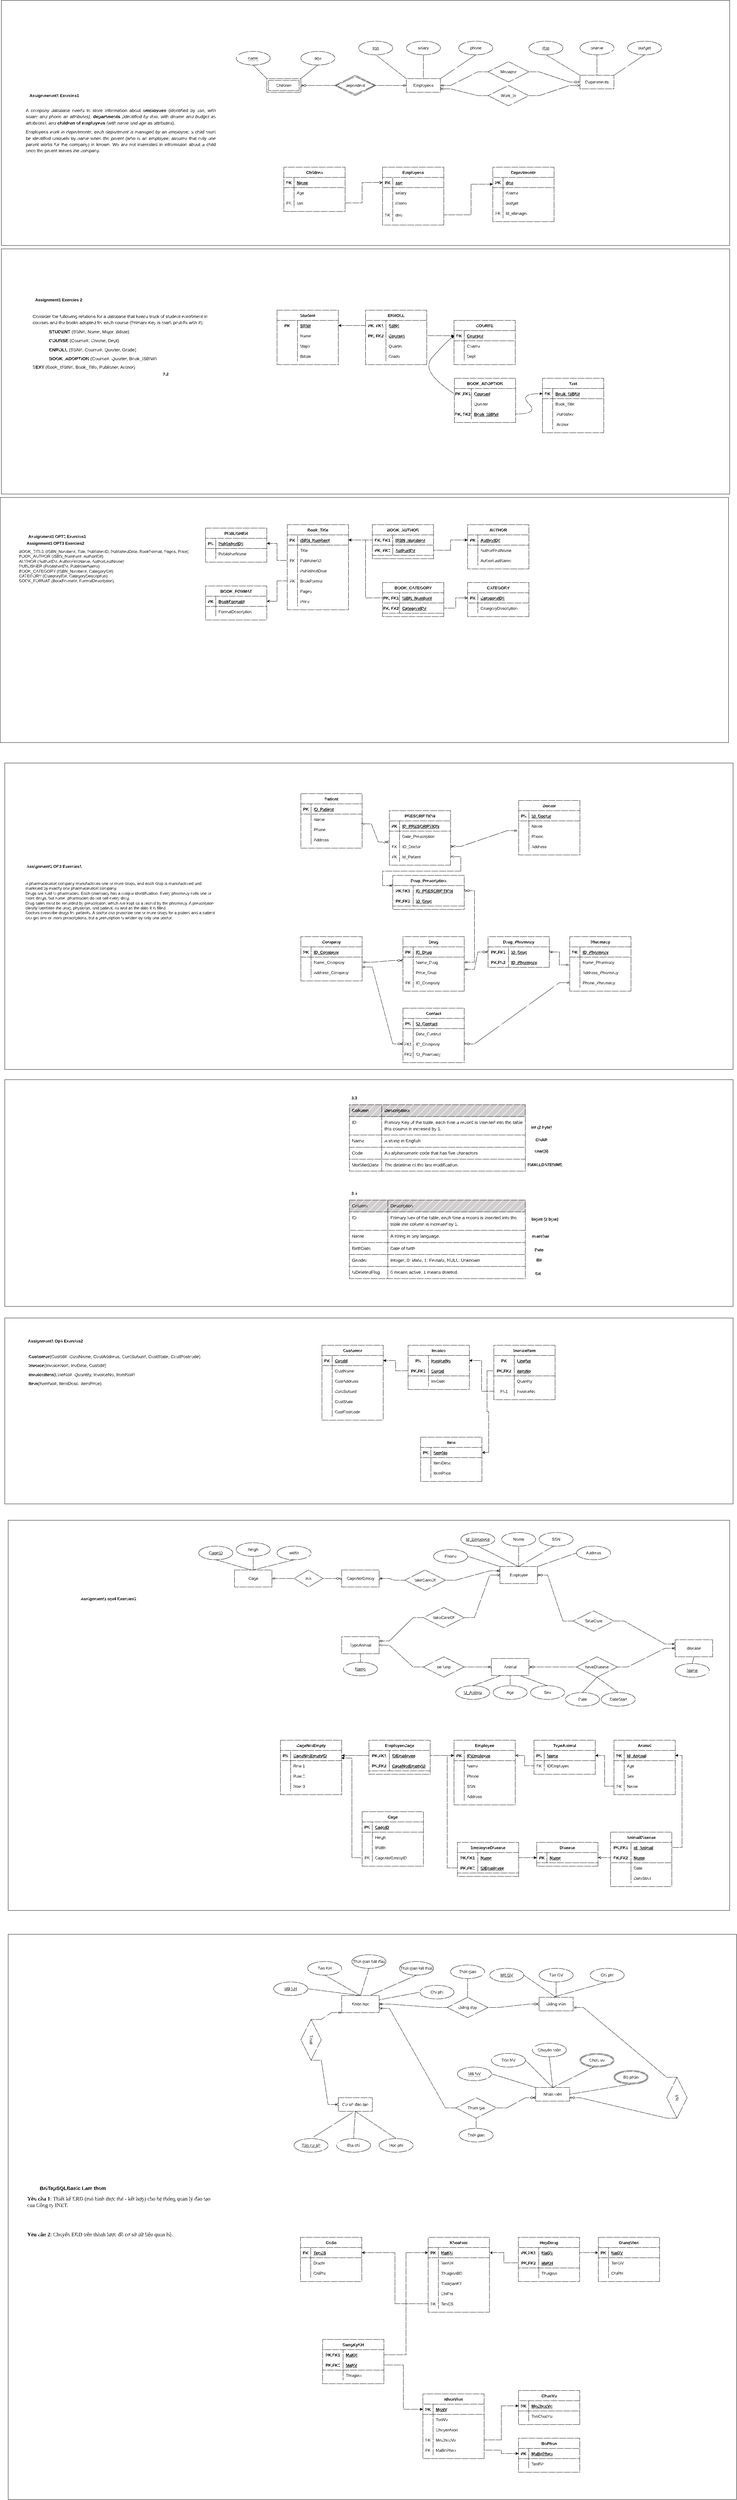 <mxfile version="20.2.6" type="device"><diagram id="5QgW9_2Gaaqx7yDzpSY2" name="Page-1"><mxGraphModel dx="5170" dy="3525" grid="1" gridSize="10" guides="1" tooltips="1" connect="1" arrows="1" fold="1" page="1" pageScale="1" pageWidth="827" pageHeight="1169" math="0" shadow="0"><root><mxCell id="0"/><mxCell id="1" parent="0"/><mxCell id="xnHgmiHKfQrwoqX4wz0n-7" value="Employees" style="whiteSpace=wrap;html=1;align=center;" parent="1" vertex="1"><mxGeometry x="160" y="120" width="100" height="40" as="geometry"/></mxCell><mxCell id="xnHgmiHKfQrwoqX4wz0n-8" value="salary" style="ellipse;whiteSpace=wrap;html=1;align=center;" parent="1" vertex="1"><mxGeometry x="160" y="10" width="100" height="40" as="geometry"/></mxCell><mxCell id="xnHgmiHKfQrwoqX4wz0n-9" value="phone" style="ellipse;whiteSpace=wrap;html=1;align=center;" parent="1" vertex="1"><mxGeometry x="314" y="10" width="100" height="40" as="geometry"/></mxCell><mxCell id="xnHgmiHKfQrwoqX4wz0n-11" value="ssn" style="ellipse;whiteSpace=wrap;html=1;align=center;fontStyle=4;" parent="1" vertex="1"><mxGeometry x="20" y="10" width="100" height="40" as="geometry"/></mxCell><mxCell id="xnHgmiHKfQrwoqX4wz0n-12" value="Departments" style="whiteSpace=wrap;html=1;align=center;" parent="1" vertex="1"><mxGeometry x="670" y="110" width="100" height="40" as="geometry"/></mxCell><mxCell id="xnHgmiHKfQrwoqX4wz0n-13" value="dname" style="ellipse;whiteSpace=wrap;html=1;align=center;" parent="1" vertex="1"><mxGeometry x="670" y="10" width="100" height="40" as="geometry"/></mxCell><mxCell id="xnHgmiHKfQrwoqX4wz0n-14" value="budget" style="ellipse;whiteSpace=wrap;html=1;align=center;" parent="1" vertex="1"><mxGeometry x="810" y="10" width="100" height="40" as="geometry"/></mxCell><mxCell id="xnHgmiHKfQrwoqX4wz0n-15" value="dno" style="ellipse;whiteSpace=wrap;html=1;align=center;fontStyle=4;" parent="1" vertex="1"><mxGeometry x="520" y="10" width="100" height="40" as="geometry"/></mxCell><mxCell id="xnHgmiHKfQrwoqX4wz0n-16" value="Children" style="shape=ext;margin=3;double=1;whiteSpace=wrap;html=1;align=center;" parent="1" vertex="1"><mxGeometry x="-250" y="120" width="100" height="40" as="geometry"/></mxCell><mxCell id="xnHgmiHKfQrwoqX4wz0n-17" value="&lt;span style=&quot;border-bottom: 1px dotted&quot;&gt;name&lt;/span&gt;" style="ellipse;whiteSpace=wrap;html=1;align=center;" parent="1" vertex="1"><mxGeometry x="-340" y="40" width="100" height="40" as="geometry"/></mxCell><mxCell id="xnHgmiHKfQrwoqX4wz0n-18" value="age" style="ellipse;whiteSpace=wrap;html=1;align=center;" parent="1" vertex="1"><mxGeometry x="-150" y="40" width="100" height="40" as="geometry"/></mxCell><mxCell id="xnHgmiHKfQrwoqX4wz0n-20" value="" style="endArrow=none;html=1;rounded=0;exitX=0.5;exitY=1;exitDx=0;exitDy=0;entryX=0;entryY=0;entryDx=0;entryDy=0;" parent="1" source="xnHgmiHKfQrwoqX4wz0n-11" target="xnHgmiHKfQrwoqX4wz0n-7" edge="1"><mxGeometry width="50" height="50" relative="1" as="geometry"><mxPoint x="380" y="310" as="sourcePoint"/><mxPoint x="430" y="260" as="targetPoint"/></mxGeometry></mxCell><mxCell id="xnHgmiHKfQrwoqX4wz0n-21" value="" style="endArrow=none;html=1;rounded=0;exitX=0.5;exitY=1;exitDx=0;exitDy=0;entryX=0.5;entryY=0;entryDx=0;entryDy=0;" parent="1" source="xnHgmiHKfQrwoqX4wz0n-8" target="xnHgmiHKfQrwoqX4wz0n-7" edge="1"><mxGeometry width="50" height="50" relative="1" as="geometry"><mxPoint x="380" y="310" as="sourcePoint"/><mxPoint x="430" y="260" as="targetPoint"/></mxGeometry></mxCell><mxCell id="xnHgmiHKfQrwoqX4wz0n-22" value="" style="endArrow=none;html=1;rounded=0;entryX=0.5;entryY=1;entryDx=0;entryDy=0;exitX=1;exitY=0;exitDx=0;exitDy=0;" parent="1" source="xnHgmiHKfQrwoqX4wz0n-7" target="xnHgmiHKfQrwoqX4wz0n-9" edge="1"><mxGeometry width="50" height="50" relative="1" as="geometry"><mxPoint x="380" y="310" as="sourcePoint"/><mxPoint x="430" y="260" as="targetPoint"/></mxGeometry></mxCell><mxCell id="xnHgmiHKfQrwoqX4wz0n-23" value="" style="endArrow=none;html=1;rounded=0;entryX=0.5;entryY=1;entryDx=0;entryDy=0;exitX=1;exitY=0;exitDx=0;exitDy=0;" parent="1" source="xnHgmiHKfQrwoqX4wz0n-12" target="xnHgmiHKfQrwoqX4wz0n-14" edge="1"><mxGeometry width="50" height="50" relative="1" as="geometry"><mxPoint x="730" y="310" as="sourcePoint"/><mxPoint x="780" y="260" as="targetPoint"/></mxGeometry></mxCell><mxCell id="xnHgmiHKfQrwoqX4wz0n-24" value="" style="endArrow=none;html=1;rounded=0;entryX=0.5;entryY=1;entryDx=0;entryDy=0;exitX=0;exitY=0;exitDx=0;exitDy=0;" parent="1" source="xnHgmiHKfQrwoqX4wz0n-12" target="xnHgmiHKfQrwoqX4wz0n-15" edge="1"><mxGeometry width="50" height="50" relative="1" as="geometry"><mxPoint x="730" y="310" as="sourcePoint"/><mxPoint x="780" y="260" as="targetPoint"/></mxGeometry></mxCell><mxCell id="xnHgmiHKfQrwoqX4wz0n-25" value="" style="endArrow=none;html=1;rounded=0;entryX=0.5;entryY=1;entryDx=0;entryDy=0;exitX=0.5;exitY=0;exitDx=0;exitDy=0;" parent="1" source="xnHgmiHKfQrwoqX4wz0n-12" target="xnHgmiHKfQrwoqX4wz0n-13" edge="1"><mxGeometry width="50" height="50" relative="1" as="geometry"><mxPoint x="730" y="310" as="sourcePoint"/><mxPoint x="780" y="260" as="targetPoint"/></mxGeometry></mxCell><mxCell id="xnHgmiHKfQrwoqX4wz0n-26" value="" style="endArrow=none;html=1;rounded=0;exitX=0.5;exitY=1;exitDx=0;exitDy=0;entryX=0;entryY=0;entryDx=0;entryDy=0;" parent="1" source="xnHgmiHKfQrwoqX4wz0n-17" target="xnHgmiHKfQrwoqX4wz0n-16" edge="1"><mxGeometry width="50" height="50" relative="1" as="geometry"><mxPoint x="-10" y="140" as="sourcePoint"/><mxPoint x="40" y="90" as="targetPoint"/></mxGeometry></mxCell><mxCell id="xnHgmiHKfQrwoqX4wz0n-27" value="" style="endArrow=none;html=1;rounded=0;exitX=1;exitY=0;exitDx=0;exitDy=0;entryX=0.5;entryY=1;entryDx=0;entryDy=0;" parent="1" source="xnHgmiHKfQrwoqX4wz0n-16" target="xnHgmiHKfQrwoqX4wz0n-18" edge="1"><mxGeometry relative="1" as="geometry"><mxPoint x="-70" y="120" as="sourcePoint"/><mxPoint x="90" y="120" as="targetPoint"/></mxGeometry></mxCell><mxCell id="xnHgmiHKfQrwoqX4wz0n-28" value="Manager" style="shape=rhombus;perimeter=rhombusPerimeter;whiteSpace=wrap;html=1;align=center;" parent="1" vertex="1"><mxGeometry x="400" y="70" width="120" height="60" as="geometry"/></mxCell><mxCell id="xnHgmiHKfQrwoqX4wz0n-29" value="Work_In" style="shape=rhombus;perimeter=rhombusPerimeter;whiteSpace=wrap;html=1;align=center;" parent="1" vertex="1"><mxGeometry x="400" y="140" width="120" height="60" as="geometry"/></mxCell><mxCell id="xnHgmiHKfQrwoqX4wz0n-32" value="" style="edgeStyle=entityRelationEdgeStyle;fontSize=12;html=1;endArrow=ERmandOne;rounded=0;exitX=0;exitY=0.5;exitDx=0;exitDy=0;entryX=1;entryY=0.5;entryDx=0;entryDy=0;" parent="1" source="xnHgmiHKfQrwoqX4wz0n-28" target="xnHgmiHKfQrwoqX4wz0n-7" edge="1"><mxGeometry width="100" height="100" relative="1" as="geometry"><mxPoint x="400" y="320" as="sourcePoint"/><mxPoint x="500" y="220" as="targetPoint"/></mxGeometry></mxCell><mxCell id="xnHgmiHKfQrwoqX4wz0n-33" value="" style="edgeStyle=entityRelationEdgeStyle;fontSize=12;html=1;endArrow=ERzeroToOne;endFill=1;rounded=0;entryX=0;entryY=0.5;entryDx=0;entryDy=0;exitX=1;exitY=0.5;exitDx=0;exitDy=0;" parent="1" source="xnHgmiHKfQrwoqX4wz0n-28" target="xnHgmiHKfQrwoqX4wz0n-12" edge="1"><mxGeometry width="100" height="100" relative="1" as="geometry"><mxPoint x="400" y="320" as="sourcePoint"/><mxPoint x="500" y="220" as="targetPoint"/></mxGeometry></mxCell><mxCell id="xnHgmiHKfQrwoqX4wz0n-35" value="" style="edgeStyle=entityRelationEdgeStyle;fontSize=12;html=1;endArrow=ERmandOne;rounded=0;entryX=0;entryY=0.75;entryDx=0;entryDy=0;exitX=1;exitY=0.5;exitDx=0;exitDy=0;" parent="1" source="xnHgmiHKfQrwoqX4wz0n-29" target="xnHgmiHKfQrwoqX4wz0n-12" edge="1"><mxGeometry width="100" height="100" relative="1" as="geometry"><mxPoint x="400" y="320" as="sourcePoint"/><mxPoint x="500" y="220" as="targetPoint"/></mxGeometry></mxCell><mxCell id="xnHgmiHKfQrwoqX4wz0n-36" value="" style="edgeStyle=entityRelationEdgeStyle;fontSize=12;html=1;endArrow=ERoneToMany;rounded=0;entryX=1;entryY=0.75;entryDx=0;entryDy=0;" parent="1" source="xnHgmiHKfQrwoqX4wz0n-29" target="xnHgmiHKfQrwoqX4wz0n-7" edge="1"><mxGeometry width="100" height="100" relative="1" as="geometry"><mxPoint x="400" y="320" as="sourcePoint"/><mxPoint x="500" y="220" as="targetPoint"/></mxGeometry></mxCell><mxCell id="xnHgmiHKfQrwoqX4wz0n-37" value="" style="edgeStyle=entityRelationEdgeStyle;fontSize=12;html=1;endArrow=ERzeroToMany;endFill=1;rounded=0;entryX=1;entryY=0.5;entryDx=0;entryDy=0;exitX=0;exitY=0.5;exitDx=0;exitDy=0;" parent="1" source="xnHgmiHKfQrwoqX4wz0n-39" target="xnHgmiHKfQrwoqX4wz0n-16" edge="1"><mxGeometry width="100" height="100" relative="1" as="geometry"><mxPoint x="400" y="320" as="sourcePoint"/><mxPoint x="500" y="220" as="targetPoint"/></mxGeometry></mxCell><mxCell id="xnHgmiHKfQrwoqX4wz0n-39" value="dependent" style="shape=rhombus;double=1;perimeter=rhombusPerimeter;whiteSpace=wrap;html=1;align=center;" parent="1" vertex="1"><mxGeometry x="-50" y="110" width="120" height="60" as="geometry"/></mxCell><mxCell id="xnHgmiHKfQrwoqX4wz0n-40" value="" style="edgeStyle=entityRelationEdgeStyle;fontSize=12;html=1;endArrow=ERmandOne;rounded=0;entryX=0;entryY=0.5;entryDx=0;entryDy=0;" parent="1" source="xnHgmiHKfQrwoqX4wz0n-39" target="xnHgmiHKfQrwoqX4wz0n-7" edge="1"><mxGeometry width="100" height="100" relative="1" as="geometry"><mxPoint x="40" y="170" as="sourcePoint"/><mxPoint x="140" y="70" as="targetPoint"/></mxGeometry></mxCell><mxCell id="xnHgmiHKfQrwoqX4wz0n-55" value="Employees" style="shape=table;startSize=30;container=1;collapsible=1;childLayout=tableLayout;fixedRows=1;rowLines=0;fontStyle=1;align=center;resizeLast=1;" parent="1" vertex="1"><mxGeometry x="90" y="380" width="180" height="170" as="geometry"/></mxCell><mxCell id="xnHgmiHKfQrwoqX4wz0n-56" value="" style="shape=tableRow;horizontal=0;startSize=0;swimlaneHead=0;swimlaneBody=0;fillColor=none;collapsible=0;dropTarget=0;points=[[0,0.5],[1,0.5]];portConstraint=eastwest;top=0;left=0;right=0;bottom=1;" parent="xnHgmiHKfQrwoqX4wz0n-55" vertex="1"><mxGeometry y="30" width="180" height="30" as="geometry"/></mxCell><mxCell id="xnHgmiHKfQrwoqX4wz0n-57" value="PK" style="shape=partialRectangle;connectable=0;fillColor=none;top=0;left=0;bottom=0;right=0;fontStyle=1;overflow=hidden;" parent="xnHgmiHKfQrwoqX4wz0n-56" vertex="1"><mxGeometry width="30" height="30" as="geometry"><mxRectangle width="30" height="30" as="alternateBounds"/></mxGeometry></mxCell><mxCell id="xnHgmiHKfQrwoqX4wz0n-58" value="ssn" style="shape=partialRectangle;connectable=0;fillColor=none;top=0;left=0;bottom=0;right=0;align=left;spacingLeft=6;fontStyle=5;overflow=hidden;" parent="xnHgmiHKfQrwoqX4wz0n-56" vertex="1"><mxGeometry x="30" width="150" height="30" as="geometry"><mxRectangle width="150" height="30" as="alternateBounds"/></mxGeometry></mxCell><mxCell id="xnHgmiHKfQrwoqX4wz0n-59" value="" style="shape=tableRow;horizontal=0;startSize=0;swimlaneHead=0;swimlaneBody=0;fillColor=none;collapsible=0;dropTarget=0;points=[[0,0.5],[1,0.5]];portConstraint=eastwest;top=0;left=0;right=0;bottom=0;" parent="xnHgmiHKfQrwoqX4wz0n-55" vertex="1"><mxGeometry y="60" width="180" height="30" as="geometry"/></mxCell><mxCell id="xnHgmiHKfQrwoqX4wz0n-60" value="" style="shape=partialRectangle;connectable=0;fillColor=none;top=0;left=0;bottom=0;right=0;editable=1;overflow=hidden;" parent="xnHgmiHKfQrwoqX4wz0n-59" vertex="1"><mxGeometry width="30" height="30" as="geometry"><mxRectangle width="30" height="30" as="alternateBounds"/></mxGeometry></mxCell><mxCell id="xnHgmiHKfQrwoqX4wz0n-61" value="salary" style="shape=partialRectangle;connectable=0;fillColor=none;top=0;left=0;bottom=0;right=0;align=left;spacingLeft=6;overflow=hidden;" parent="xnHgmiHKfQrwoqX4wz0n-59" vertex="1"><mxGeometry x="30" width="150" height="30" as="geometry"><mxRectangle width="150" height="30" as="alternateBounds"/></mxGeometry></mxCell><mxCell id="xnHgmiHKfQrwoqX4wz0n-62" value="" style="shape=tableRow;horizontal=0;startSize=0;swimlaneHead=0;swimlaneBody=0;fillColor=none;collapsible=0;dropTarget=0;points=[[0,0.5],[1,0.5]];portConstraint=eastwest;top=0;left=0;right=0;bottom=0;" parent="xnHgmiHKfQrwoqX4wz0n-55" vertex="1"><mxGeometry y="90" width="180" height="30" as="geometry"/></mxCell><mxCell id="xnHgmiHKfQrwoqX4wz0n-63" value="" style="shape=partialRectangle;connectable=0;fillColor=none;top=0;left=0;bottom=0;right=0;editable=1;overflow=hidden;" parent="xnHgmiHKfQrwoqX4wz0n-62" vertex="1"><mxGeometry width="30" height="30" as="geometry"><mxRectangle width="30" height="30" as="alternateBounds"/></mxGeometry></mxCell><mxCell id="xnHgmiHKfQrwoqX4wz0n-64" value="phone" style="shape=partialRectangle;connectable=0;fillColor=none;top=0;left=0;bottom=0;right=0;align=left;spacingLeft=6;overflow=hidden;" parent="xnHgmiHKfQrwoqX4wz0n-62" vertex="1"><mxGeometry x="30" width="150" height="30" as="geometry"><mxRectangle width="150" height="30" as="alternateBounds"/></mxGeometry></mxCell><mxCell id="xnHgmiHKfQrwoqX4wz0n-229" value="" style="shape=tableRow;horizontal=0;startSize=0;swimlaneHead=0;swimlaneBody=0;fillColor=none;collapsible=0;dropTarget=0;points=[[0,0.5],[1,0.5]];portConstraint=eastwest;top=0;left=0;right=0;bottom=0;" parent="xnHgmiHKfQrwoqX4wz0n-55" vertex="1"><mxGeometry y="120" width="180" height="40" as="geometry"/></mxCell><mxCell id="xnHgmiHKfQrwoqX4wz0n-230" value="FK" style="shape=partialRectangle;connectable=0;fillColor=none;top=0;left=0;bottom=0;right=0;fontStyle=0;overflow=hidden;" parent="xnHgmiHKfQrwoqX4wz0n-229" vertex="1"><mxGeometry width="30" height="40" as="geometry"><mxRectangle width="30" height="40" as="alternateBounds"/></mxGeometry></mxCell><mxCell id="xnHgmiHKfQrwoqX4wz0n-231" value="dno" style="shape=partialRectangle;connectable=0;fillColor=none;top=0;left=0;bottom=0;right=0;align=left;spacingLeft=6;fontStyle=0;overflow=hidden;" parent="xnHgmiHKfQrwoqX4wz0n-229" vertex="1"><mxGeometry x="30" width="150" height="40" as="geometry"><mxRectangle width="150" height="40" as="alternateBounds"/></mxGeometry></mxCell><mxCell id="xnHgmiHKfQrwoqX4wz0n-81" value="" style="shape=tableRow;horizontal=0;startSize=0;swimlaneHead=0;swimlaneBody=0;fillColor=none;collapsible=0;dropTarget=0;points=[[0,0.5],[1,0.5]];portConstraint=eastwest;top=0;left=0;right=0;bottom=0;" parent="1" vertex="1"><mxGeometry x="-230" y="480" width="180" height="30" as="geometry"/></mxCell><mxCell id="xnHgmiHKfQrwoqX4wz0n-82" value="" style="shape=partialRectangle;connectable=0;fillColor=none;top=0;left=0;bottom=0;right=0;editable=1;overflow=hidden;" parent="xnHgmiHKfQrwoqX4wz0n-81" vertex="1"><mxGeometry width="30" height="30" as="geometry"><mxRectangle width="30" height="30" as="alternateBounds"/></mxGeometry></mxCell><mxCell id="xnHgmiHKfQrwoqX4wz0n-84" value="Children" style="shape=table;startSize=30;container=1;collapsible=1;childLayout=tableLayout;fixedRows=1;rowLines=0;fontStyle=1;align=center;resizeLast=1;" parent="1" vertex="1"><mxGeometry x="-200" y="380" width="180" height="130" as="geometry"/></mxCell><mxCell id="xnHgmiHKfQrwoqX4wz0n-85" value="" style="shape=tableRow;horizontal=0;startSize=0;swimlaneHead=0;swimlaneBody=0;fillColor=none;collapsible=0;dropTarget=0;points=[[0,0.5],[1,0.5]];portConstraint=eastwest;top=0;left=0;right=0;bottom=1;" parent="xnHgmiHKfQrwoqX4wz0n-84" vertex="1"><mxGeometry y="30" width="180" height="30" as="geometry"/></mxCell><mxCell id="xnHgmiHKfQrwoqX4wz0n-86" value="PK" style="shape=partialRectangle;connectable=0;fillColor=none;top=0;left=0;bottom=0;right=0;fontStyle=1;overflow=hidden;" parent="xnHgmiHKfQrwoqX4wz0n-85" vertex="1"><mxGeometry width="30" height="30" as="geometry"><mxRectangle width="30" height="30" as="alternateBounds"/></mxGeometry></mxCell><mxCell id="xnHgmiHKfQrwoqX4wz0n-87" value="Name" style="shape=partialRectangle;connectable=0;fillColor=none;top=0;left=0;bottom=0;right=0;align=left;spacingLeft=6;fontStyle=5;overflow=hidden;" parent="xnHgmiHKfQrwoqX4wz0n-85" vertex="1"><mxGeometry x="30" width="150" height="30" as="geometry"><mxRectangle width="150" height="30" as="alternateBounds"/></mxGeometry></mxCell><mxCell id="xnHgmiHKfQrwoqX4wz0n-88" value="" style="shape=tableRow;horizontal=0;startSize=0;swimlaneHead=0;swimlaneBody=0;fillColor=none;collapsible=0;dropTarget=0;points=[[0,0.5],[1,0.5]];portConstraint=eastwest;top=0;left=0;right=0;bottom=0;" parent="xnHgmiHKfQrwoqX4wz0n-84" vertex="1"><mxGeometry y="60" width="180" height="30" as="geometry"/></mxCell><mxCell id="xnHgmiHKfQrwoqX4wz0n-89" value="" style="shape=partialRectangle;connectable=0;fillColor=none;top=0;left=0;bottom=0;right=0;editable=1;overflow=hidden;" parent="xnHgmiHKfQrwoqX4wz0n-88" vertex="1"><mxGeometry width="30" height="30" as="geometry"><mxRectangle width="30" height="30" as="alternateBounds"/></mxGeometry></mxCell><mxCell id="xnHgmiHKfQrwoqX4wz0n-90" value="Age" style="shape=partialRectangle;connectable=0;fillColor=none;top=0;left=0;bottom=0;right=0;align=left;spacingLeft=6;overflow=hidden;" parent="xnHgmiHKfQrwoqX4wz0n-88" vertex="1"><mxGeometry x="30" width="150" height="30" as="geometry"><mxRectangle width="150" height="30" as="alternateBounds"/></mxGeometry></mxCell><mxCell id="xnHgmiHKfQrwoqX4wz0n-225" value="" style="shape=tableRow;horizontal=0;startSize=0;swimlaneHead=0;swimlaneBody=0;fillColor=none;collapsible=0;dropTarget=0;points=[[0,0.5],[1,0.5]];portConstraint=eastwest;top=0;left=0;right=0;bottom=0;" parent="xnHgmiHKfQrwoqX4wz0n-84" vertex="1"><mxGeometry y="90" width="180" height="30" as="geometry"/></mxCell><mxCell id="xnHgmiHKfQrwoqX4wz0n-226" value="FK" style="shape=partialRectangle;connectable=0;fillColor=none;top=0;left=0;bottom=0;right=0;fontStyle=0;overflow=hidden;" parent="xnHgmiHKfQrwoqX4wz0n-225" vertex="1"><mxGeometry width="30" height="30" as="geometry"><mxRectangle width="30" height="30" as="alternateBounds"/></mxGeometry></mxCell><mxCell id="xnHgmiHKfQrwoqX4wz0n-227" value="ssn" style="shape=partialRectangle;connectable=0;fillColor=none;top=0;left=0;bottom=0;right=0;align=left;spacingLeft=6;fontStyle=0;overflow=hidden;" parent="xnHgmiHKfQrwoqX4wz0n-225" vertex="1"><mxGeometry x="30" width="150" height="30" as="geometry"><mxRectangle width="150" height="30" as="alternateBounds"/></mxGeometry></mxCell><mxCell id="xnHgmiHKfQrwoqX4wz0n-98" style="edgeStyle=orthogonalEdgeStyle;rounded=0;orthogonalLoop=1;jettySize=auto;html=1;exitX=1;exitY=0.5;exitDx=0;exitDy=0;entryX=0;entryY=0.5;entryDx=0;entryDy=0;" parent="1" source="xnHgmiHKfQrwoqX4wz0n-225" target="xnHgmiHKfQrwoqX4wz0n-56" edge="1"><mxGeometry relative="1" as="geometry"><mxPoint x="-20.0" y="515" as="sourcePoint"/><Array as="points"><mxPoint x="30" y="485"/><mxPoint x="30" y="425"/></Array></mxGeometry></mxCell><mxCell id="xnHgmiHKfQrwoqX4wz0n-99" value="Departments" style="shape=table;startSize=30;container=1;collapsible=1;childLayout=tableLayout;fixedRows=1;rowLines=0;fontStyle=1;align=center;resizeLast=1;" parent="1" vertex="1"><mxGeometry x="414" y="380" width="180" height="160" as="geometry"/></mxCell><mxCell id="xnHgmiHKfQrwoqX4wz0n-100" value="" style="shape=tableRow;horizontal=0;startSize=0;swimlaneHead=0;swimlaneBody=0;fillColor=none;collapsible=0;dropTarget=0;points=[[0,0.5],[1,0.5]];portConstraint=eastwest;top=0;left=0;right=0;bottom=1;" parent="xnHgmiHKfQrwoqX4wz0n-99" vertex="1"><mxGeometry y="30" width="180" height="30" as="geometry"/></mxCell><mxCell id="xnHgmiHKfQrwoqX4wz0n-101" value="PK" style="shape=partialRectangle;connectable=0;fillColor=none;top=0;left=0;bottom=0;right=0;fontStyle=1;overflow=hidden;" parent="xnHgmiHKfQrwoqX4wz0n-100" vertex="1"><mxGeometry width="30" height="30" as="geometry"><mxRectangle width="30" height="30" as="alternateBounds"/></mxGeometry></mxCell><mxCell id="xnHgmiHKfQrwoqX4wz0n-102" value="dno" style="shape=partialRectangle;connectable=0;fillColor=none;top=0;left=0;bottom=0;right=0;align=left;spacingLeft=6;fontStyle=5;overflow=hidden;" parent="xnHgmiHKfQrwoqX4wz0n-100" vertex="1"><mxGeometry x="30" width="150" height="30" as="geometry"><mxRectangle width="150" height="30" as="alternateBounds"/></mxGeometry></mxCell><mxCell id="xnHgmiHKfQrwoqX4wz0n-103" value="" style="shape=tableRow;horizontal=0;startSize=0;swimlaneHead=0;swimlaneBody=0;fillColor=none;collapsible=0;dropTarget=0;points=[[0,0.5],[1,0.5]];portConstraint=eastwest;top=0;left=0;right=0;bottom=0;" parent="xnHgmiHKfQrwoqX4wz0n-99" vertex="1"><mxGeometry y="60" width="180" height="30" as="geometry"/></mxCell><mxCell id="xnHgmiHKfQrwoqX4wz0n-104" value="" style="shape=partialRectangle;connectable=0;fillColor=none;top=0;left=0;bottom=0;right=0;editable=1;overflow=hidden;" parent="xnHgmiHKfQrwoqX4wz0n-103" vertex="1"><mxGeometry width="30" height="30" as="geometry"><mxRectangle width="30" height="30" as="alternateBounds"/></mxGeometry></mxCell><mxCell id="xnHgmiHKfQrwoqX4wz0n-105" value="dname" style="shape=partialRectangle;connectable=0;fillColor=none;top=0;left=0;bottom=0;right=0;align=left;spacingLeft=6;overflow=hidden;" parent="xnHgmiHKfQrwoqX4wz0n-103" vertex="1"><mxGeometry x="30" width="150" height="30" as="geometry"><mxRectangle width="150" height="30" as="alternateBounds"/></mxGeometry></mxCell><mxCell id="xnHgmiHKfQrwoqX4wz0n-106" value="" style="shape=tableRow;horizontal=0;startSize=0;swimlaneHead=0;swimlaneBody=0;fillColor=none;collapsible=0;dropTarget=0;points=[[0,0.5],[1,0.5]];portConstraint=eastwest;top=0;left=0;right=0;bottom=0;" parent="xnHgmiHKfQrwoqX4wz0n-99" vertex="1"><mxGeometry y="90" width="180" height="30" as="geometry"/></mxCell><mxCell id="xnHgmiHKfQrwoqX4wz0n-107" value="" style="shape=partialRectangle;connectable=0;fillColor=none;top=0;left=0;bottom=0;right=0;editable=1;overflow=hidden;" parent="xnHgmiHKfQrwoqX4wz0n-106" vertex="1"><mxGeometry width="30" height="30" as="geometry"><mxRectangle width="30" height="30" as="alternateBounds"/></mxGeometry></mxCell><mxCell id="xnHgmiHKfQrwoqX4wz0n-108" value="budget" style="shape=partialRectangle;connectable=0;fillColor=none;top=0;left=0;bottom=0;right=0;align=left;spacingLeft=6;overflow=hidden;" parent="xnHgmiHKfQrwoqX4wz0n-106" vertex="1"><mxGeometry x="30" width="150" height="30" as="geometry"><mxRectangle width="150" height="30" as="alternateBounds"/></mxGeometry></mxCell><mxCell id="xnHgmiHKfQrwoqX4wz0n-234" value="" style="shape=tableRow;horizontal=0;startSize=0;swimlaneHead=0;swimlaneBody=0;fillColor=none;collapsible=0;dropTarget=0;points=[[0,0.5],[1,0.5]];portConstraint=eastwest;top=0;left=0;right=0;bottom=0;" parent="xnHgmiHKfQrwoqX4wz0n-99" vertex="1"><mxGeometry y="120" width="180" height="30" as="geometry"/></mxCell><mxCell id="xnHgmiHKfQrwoqX4wz0n-235" value="FK" style="shape=partialRectangle;connectable=0;fillColor=none;top=0;left=0;bottom=0;right=0;fontStyle=0;overflow=hidden;" parent="xnHgmiHKfQrwoqX4wz0n-234" vertex="1"><mxGeometry width="30" height="30" as="geometry"><mxRectangle width="30" height="30" as="alternateBounds"/></mxGeometry></mxCell><mxCell id="xnHgmiHKfQrwoqX4wz0n-236" value="Id_Manager" style="shape=partialRectangle;connectable=0;fillColor=none;top=0;left=0;bottom=0;right=0;align=left;spacingLeft=6;fontStyle=0;overflow=hidden;" parent="xnHgmiHKfQrwoqX4wz0n-234" vertex="1"><mxGeometry x="30" width="150" height="30" as="geometry"><mxRectangle width="150" height="30" as="alternateBounds"/></mxGeometry></mxCell><mxCell id="xnHgmiHKfQrwoqX4wz0n-116" style="edgeStyle=orthogonalEdgeStyle;rounded=0;orthogonalLoop=1;jettySize=auto;html=1;" parent="1" target="xnHgmiHKfQrwoqX4wz0n-100" edge="1"><mxGeometry relative="1" as="geometry"><mxPoint x="270" y="520" as="sourcePoint"/><Array as="points"><mxPoint x="350" y="520"/><mxPoint x="350" y="430"/></Array></mxGeometry></mxCell><mxCell id="xnHgmiHKfQrwoqX4wz0n-120" value="Student" style="shape=table;startSize=30;container=1;collapsible=1;childLayout=tableLayout;fixedRows=1;rowLines=0;fontStyle=1;align=center;resizeLast=1;" parent="1" vertex="1"><mxGeometry x="-220" y="800" width="180" height="160" as="geometry"/></mxCell><mxCell id="xnHgmiHKfQrwoqX4wz0n-121" value="" style="shape=tableRow;horizontal=0;startSize=0;swimlaneHead=0;swimlaneBody=0;fillColor=none;collapsible=0;dropTarget=0;points=[[0,0.5],[1,0.5]];portConstraint=eastwest;top=0;left=0;right=0;bottom=0;" parent="xnHgmiHKfQrwoqX4wz0n-120" vertex="1"><mxGeometry y="30" width="180" height="30" as="geometry"/></mxCell><mxCell id="xnHgmiHKfQrwoqX4wz0n-122" value="PK" style="shape=partialRectangle;connectable=0;fillColor=none;top=0;left=0;bottom=0;right=0;fontStyle=1;overflow=hidden;" parent="xnHgmiHKfQrwoqX4wz0n-121" vertex="1"><mxGeometry width="60" height="30" as="geometry"><mxRectangle width="60" height="30" as="alternateBounds"/></mxGeometry></mxCell><mxCell id="xnHgmiHKfQrwoqX4wz0n-123" value="SSN#" style="shape=partialRectangle;connectable=0;fillColor=none;top=0;left=0;bottom=0;right=0;align=left;spacingLeft=6;fontStyle=5;overflow=hidden;" parent="xnHgmiHKfQrwoqX4wz0n-121" vertex="1"><mxGeometry x="60" width="120" height="30" as="geometry"><mxRectangle width="120" height="30" as="alternateBounds"/></mxGeometry></mxCell><mxCell id="xnHgmiHKfQrwoqX4wz0n-127" value="" style="shape=tableRow;horizontal=0;startSize=0;swimlaneHead=0;swimlaneBody=0;fillColor=none;collapsible=0;dropTarget=0;points=[[0,0.5],[1,0.5]];portConstraint=eastwest;top=0;left=0;right=0;bottom=0;" parent="xnHgmiHKfQrwoqX4wz0n-120" vertex="1"><mxGeometry y="60" width="180" height="30" as="geometry"/></mxCell><mxCell id="xnHgmiHKfQrwoqX4wz0n-128" value="" style="shape=partialRectangle;connectable=0;fillColor=none;top=0;left=0;bottom=0;right=0;editable=1;overflow=hidden;" parent="xnHgmiHKfQrwoqX4wz0n-127" vertex="1"><mxGeometry width="60" height="30" as="geometry"><mxRectangle width="60" height="30" as="alternateBounds"/></mxGeometry></mxCell><mxCell id="xnHgmiHKfQrwoqX4wz0n-129" value="Name" style="shape=partialRectangle;connectable=0;fillColor=none;top=0;left=0;bottom=0;right=0;align=left;spacingLeft=6;overflow=hidden;" parent="xnHgmiHKfQrwoqX4wz0n-127" vertex="1"><mxGeometry x="60" width="120" height="30" as="geometry"><mxRectangle width="120" height="30" as="alternateBounds"/></mxGeometry></mxCell><mxCell id="xnHgmiHKfQrwoqX4wz0n-130" value="" style="shape=tableRow;horizontal=0;startSize=0;swimlaneHead=0;swimlaneBody=0;fillColor=none;collapsible=0;dropTarget=0;points=[[0,0.5],[1,0.5]];portConstraint=eastwest;top=0;left=0;right=0;bottom=0;" parent="xnHgmiHKfQrwoqX4wz0n-120" vertex="1"><mxGeometry y="90" width="180" height="30" as="geometry"/></mxCell><mxCell id="xnHgmiHKfQrwoqX4wz0n-131" value="" style="shape=partialRectangle;connectable=0;fillColor=none;top=0;left=0;bottom=0;right=0;editable=1;overflow=hidden;" parent="xnHgmiHKfQrwoqX4wz0n-130" vertex="1"><mxGeometry width="60" height="30" as="geometry"><mxRectangle width="60" height="30" as="alternateBounds"/></mxGeometry></mxCell><mxCell id="xnHgmiHKfQrwoqX4wz0n-132" value="Major" style="shape=partialRectangle;connectable=0;fillColor=none;top=0;left=0;bottom=0;right=0;align=left;spacingLeft=6;overflow=hidden;" parent="xnHgmiHKfQrwoqX4wz0n-130" vertex="1"><mxGeometry x="60" width="120" height="30" as="geometry"><mxRectangle width="120" height="30" as="alternateBounds"/></mxGeometry></mxCell><mxCell id="xnHgmiHKfQrwoqX4wz0n-143" value="" style="shape=tableRow;horizontal=0;startSize=0;swimlaneHead=0;swimlaneBody=0;fillColor=none;collapsible=0;dropTarget=0;points=[[0,0.5],[1,0.5]];portConstraint=eastwest;top=0;left=0;right=0;bottom=0;" parent="xnHgmiHKfQrwoqX4wz0n-120" vertex="1"><mxGeometry y="120" width="180" height="30" as="geometry"/></mxCell><mxCell id="xnHgmiHKfQrwoqX4wz0n-144" value="" style="shape=partialRectangle;connectable=0;fillColor=none;top=0;left=0;bottom=0;right=0;editable=1;overflow=hidden;" parent="xnHgmiHKfQrwoqX4wz0n-143" vertex="1"><mxGeometry width="60" height="30" as="geometry"><mxRectangle width="60" height="30" as="alternateBounds"/></mxGeometry></mxCell><mxCell id="xnHgmiHKfQrwoqX4wz0n-145" value="Bdate" style="shape=partialRectangle;connectable=0;fillColor=none;top=0;left=0;bottom=0;right=0;align=left;spacingLeft=6;overflow=hidden;" parent="xnHgmiHKfQrwoqX4wz0n-143" vertex="1"><mxGeometry x="60" width="120" height="30" as="geometry"><mxRectangle width="120" height="30" as="alternateBounds"/></mxGeometry></mxCell><mxCell id="xnHgmiHKfQrwoqX4wz0n-146" value="COURSE" style="shape=table;startSize=30;container=1;collapsible=1;childLayout=tableLayout;fixedRows=1;rowLines=0;fontStyle=1;align=center;resizeLast=1;" parent="1" vertex="1"><mxGeometry x="300" y="830" width="180" height="130" as="geometry"/></mxCell><mxCell id="xnHgmiHKfQrwoqX4wz0n-147" value="" style="shape=tableRow;horizontal=0;startSize=0;swimlaneHead=0;swimlaneBody=0;fillColor=none;collapsible=0;dropTarget=0;points=[[0,0.5],[1,0.5]];portConstraint=eastwest;top=0;left=0;right=0;bottom=1;" parent="xnHgmiHKfQrwoqX4wz0n-146" vertex="1"><mxGeometry y="30" width="180" height="30" as="geometry"/></mxCell><mxCell id="xnHgmiHKfQrwoqX4wz0n-148" value="PK" style="shape=partialRectangle;connectable=0;fillColor=none;top=0;left=0;bottom=0;right=0;fontStyle=1;overflow=hidden;" parent="xnHgmiHKfQrwoqX4wz0n-147" vertex="1"><mxGeometry width="30" height="30" as="geometry"><mxRectangle width="30" height="30" as="alternateBounds"/></mxGeometry></mxCell><mxCell id="xnHgmiHKfQrwoqX4wz0n-149" value="Course#" style="shape=partialRectangle;connectable=0;fillColor=none;top=0;left=0;bottom=0;right=0;align=left;spacingLeft=6;fontStyle=5;overflow=hidden;" parent="xnHgmiHKfQrwoqX4wz0n-147" vertex="1"><mxGeometry x="30" width="150" height="30" as="geometry"><mxRectangle width="150" height="30" as="alternateBounds"/></mxGeometry></mxCell><mxCell id="xnHgmiHKfQrwoqX4wz0n-150" value="" style="shape=tableRow;horizontal=0;startSize=0;swimlaneHead=0;swimlaneBody=0;fillColor=none;collapsible=0;dropTarget=0;points=[[0,0.5],[1,0.5]];portConstraint=eastwest;top=0;left=0;right=0;bottom=0;" parent="xnHgmiHKfQrwoqX4wz0n-146" vertex="1"><mxGeometry y="60" width="180" height="30" as="geometry"/></mxCell><mxCell id="xnHgmiHKfQrwoqX4wz0n-151" value="" style="shape=partialRectangle;connectable=0;fillColor=none;top=0;left=0;bottom=0;right=0;editable=1;overflow=hidden;" parent="xnHgmiHKfQrwoqX4wz0n-150" vertex="1"><mxGeometry width="30" height="30" as="geometry"><mxRectangle width="30" height="30" as="alternateBounds"/></mxGeometry></mxCell><mxCell id="xnHgmiHKfQrwoqX4wz0n-152" value="Cname" style="shape=partialRectangle;connectable=0;fillColor=none;top=0;left=0;bottom=0;right=0;align=left;spacingLeft=6;overflow=hidden;" parent="xnHgmiHKfQrwoqX4wz0n-150" vertex="1"><mxGeometry x="30" width="150" height="30" as="geometry"><mxRectangle width="150" height="30" as="alternateBounds"/></mxGeometry></mxCell><mxCell id="xnHgmiHKfQrwoqX4wz0n-153" value="" style="shape=tableRow;horizontal=0;startSize=0;swimlaneHead=0;swimlaneBody=0;fillColor=none;collapsible=0;dropTarget=0;points=[[0,0.5],[1,0.5]];portConstraint=eastwest;top=0;left=0;right=0;bottom=0;" parent="xnHgmiHKfQrwoqX4wz0n-146" vertex="1"><mxGeometry y="90" width="180" height="30" as="geometry"/></mxCell><mxCell id="xnHgmiHKfQrwoqX4wz0n-154" value="" style="shape=partialRectangle;connectable=0;fillColor=none;top=0;left=0;bottom=0;right=0;editable=1;overflow=hidden;" parent="xnHgmiHKfQrwoqX4wz0n-153" vertex="1"><mxGeometry width="30" height="30" as="geometry"><mxRectangle width="30" height="30" as="alternateBounds"/></mxGeometry></mxCell><mxCell id="xnHgmiHKfQrwoqX4wz0n-155" value="Dept" style="shape=partialRectangle;connectable=0;fillColor=none;top=0;left=0;bottom=0;right=0;align=left;spacingLeft=6;overflow=hidden;" parent="xnHgmiHKfQrwoqX4wz0n-153" vertex="1"><mxGeometry x="30" width="150" height="30" as="geometry"><mxRectangle width="150" height="30" as="alternateBounds"/></mxGeometry></mxCell><mxCell id="xnHgmiHKfQrwoqX4wz0n-159" value="ENROLL" style="shape=table;startSize=30;container=1;collapsible=1;childLayout=tableLayout;fixedRows=1;rowLines=0;fontStyle=1;align=center;resizeLast=1;" parent="1" vertex="1"><mxGeometry x="40" y="800" width="180" height="160" as="geometry"/></mxCell><mxCell id="xnHgmiHKfQrwoqX4wz0n-218" value="" style="shape=tableRow;horizontal=0;startSize=0;swimlaneHead=0;swimlaneBody=0;fillColor=none;collapsible=0;dropTarget=0;points=[[0,0.5],[1,0.5]];portConstraint=eastwest;top=0;left=0;right=0;bottom=0;" parent="xnHgmiHKfQrwoqX4wz0n-159" vertex="1"><mxGeometry y="30" width="180" height="30" as="geometry"/></mxCell><mxCell id="xnHgmiHKfQrwoqX4wz0n-219" value="PK, FK1" style="shape=partialRectangle;connectable=0;fillColor=none;top=0;left=0;bottom=0;right=0;fontStyle=1;overflow=hidden;" parent="xnHgmiHKfQrwoqX4wz0n-218" vertex="1"><mxGeometry width="60" height="30" as="geometry"><mxRectangle width="60" height="30" as="alternateBounds"/></mxGeometry></mxCell><mxCell id="xnHgmiHKfQrwoqX4wz0n-220" value="SSN#" style="shape=partialRectangle;connectable=0;fillColor=none;top=0;left=0;bottom=0;right=0;align=left;spacingLeft=6;fontStyle=5;overflow=hidden;" parent="xnHgmiHKfQrwoqX4wz0n-218" vertex="1"><mxGeometry x="60" width="120" height="30" as="geometry"><mxRectangle width="120" height="30" as="alternateBounds"/></mxGeometry></mxCell><mxCell id="xnHgmiHKfQrwoqX4wz0n-222" value="" style="shape=tableRow;horizontal=0;startSize=0;swimlaneHead=0;swimlaneBody=0;fillColor=none;collapsible=0;dropTarget=0;points=[[0,0.5],[1,0.5]];portConstraint=eastwest;top=0;left=0;right=0;bottom=0;" parent="xnHgmiHKfQrwoqX4wz0n-159" vertex="1"><mxGeometry y="60" width="180" height="30" as="geometry"/></mxCell><mxCell id="xnHgmiHKfQrwoqX4wz0n-223" value="PK, FK2" style="shape=partialRectangle;connectable=0;fillColor=none;top=0;left=0;bottom=0;right=0;fontStyle=1;overflow=hidden;" parent="xnHgmiHKfQrwoqX4wz0n-222" vertex="1"><mxGeometry width="60" height="30" as="geometry"><mxRectangle width="60" height="30" as="alternateBounds"/></mxGeometry></mxCell><mxCell id="xnHgmiHKfQrwoqX4wz0n-224" value="Course#" style="shape=partialRectangle;connectable=0;fillColor=none;top=0;left=0;bottom=0;right=0;align=left;spacingLeft=6;fontStyle=5;overflow=hidden;" parent="xnHgmiHKfQrwoqX4wz0n-222" vertex="1"><mxGeometry x="60" width="120" height="30" as="geometry"><mxRectangle width="120" height="30" as="alternateBounds"/></mxGeometry></mxCell><mxCell id="xnHgmiHKfQrwoqX4wz0n-166" value="" style="shape=tableRow;horizontal=0;startSize=0;swimlaneHead=0;swimlaneBody=0;fillColor=none;collapsible=0;dropTarget=0;points=[[0,0.5],[1,0.5]];portConstraint=eastwest;top=0;left=0;right=0;bottom=0;" parent="xnHgmiHKfQrwoqX4wz0n-159" vertex="1"><mxGeometry y="90" width="180" height="30" as="geometry"/></mxCell><mxCell id="xnHgmiHKfQrwoqX4wz0n-167" value="" style="shape=partialRectangle;connectable=0;fillColor=none;top=0;left=0;bottom=0;right=0;editable=1;overflow=hidden;" parent="xnHgmiHKfQrwoqX4wz0n-166" vertex="1"><mxGeometry width="60" height="30" as="geometry"><mxRectangle width="60" height="30" as="alternateBounds"/></mxGeometry></mxCell><mxCell id="xnHgmiHKfQrwoqX4wz0n-168" value="Quarter" style="shape=partialRectangle;connectable=0;fillColor=none;top=0;left=0;bottom=0;right=0;align=left;spacingLeft=6;overflow=hidden;" parent="xnHgmiHKfQrwoqX4wz0n-166" vertex="1"><mxGeometry x="60" width="120" height="30" as="geometry"><mxRectangle width="120" height="30" as="alternateBounds"/></mxGeometry></mxCell><mxCell id="xnHgmiHKfQrwoqX4wz0n-169" value="" style="shape=tableRow;horizontal=0;startSize=0;swimlaneHead=0;swimlaneBody=0;fillColor=none;collapsible=0;dropTarget=0;points=[[0,0.5],[1,0.5]];portConstraint=eastwest;top=0;left=0;right=0;bottom=0;" parent="xnHgmiHKfQrwoqX4wz0n-159" vertex="1"><mxGeometry y="120" width="180" height="30" as="geometry"/></mxCell><mxCell id="xnHgmiHKfQrwoqX4wz0n-170" value="" style="shape=partialRectangle;connectable=0;fillColor=none;top=0;left=0;bottom=0;right=0;editable=1;overflow=hidden;" parent="xnHgmiHKfQrwoqX4wz0n-169" vertex="1"><mxGeometry width="60" height="30" as="geometry"><mxRectangle width="60" height="30" as="alternateBounds"/></mxGeometry></mxCell><mxCell id="xnHgmiHKfQrwoqX4wz0n-171" value="Grade" style="shape=partialRectangle;connectable=0;fillColor=none;top=0;left=0;bottom=0;right=0;align=left;spacingLeft=6;overflow=hidden;" parent="xnHgmiHKfQrwoqX4wz0n-169" vertex="1"><mxGeometry x="60" width="120" height="30" as="geometry"><mxRectangle width="120" height="30" as="alternateBounds"/></mxGeometry></mxCell><mxCell id="xnHgmiHKfQrwoqX4wz0n-172" value="BOOK_ADOPTION" style="shape=table;startSize=30;container=1;collapsible=1;childLayout=tableLayout;fixedRows=1;rowLines=0;fontStyle=1;align=center;resizeLast=1;" parent="1" vertex="1"><mxGeometry x="301" y="1000" width="180" height="130" as="geometry"/></mxCell><mxCell id="xnHgmiHKfQrwoqX4wz0n-214" value="" style="shape=tableRow;horizontal=0;startSize=0;swimlaneHead=0;swimlaneBody=0;fillColor=none;collapsible=0;dropTarget=0;points=[[0,0.5],[1,0.5]];portConstraint=eastwest;top=0;left=0;right=0;bottom=0;" parent="xnHgmiHKfQrwoqX4wz0n-172" vertex="1"><mxGeometry y="30" width="180" height="30" as="geometry"/></mxCell><mxCell id="xnHgmiHKfQrwoqX4wz0n-215" value="PK ,FK1" style="shape=partialRectangle;connectable=0;fillColor=none;top=0;left=0;bottom=0;right=0;fontStyle=1;overflow=hidden;" parent="xnHgmiHKfQrwoqX4wz0n-214" vertex="1"><mxGeometry width="50" height="30" as="geometry"><mxRectangle width="50" height="30" as="alternateBounds"/></mxGeometry></mxCell><mxCell id="xnHgmiHKfQrwoqX4wz0n-216" value="Course#" style="shape=partialRectangle;connectable=0;fillColor=none;top=0;left=0;bottom=0;right=0;align=left;spacingLeft=6;fontStyle=5;overflow=hidden;" parent="xnHgmiHKfQrwoqX4wz0n-214" vertex="1"><mxGeometry x="50" width="130" height="30" as="geometry"><mxRectangle width="130" height="30" as="alternateBounds"/></mxGeometry></mxCell><mxCell id="xnHgmiHKfQrwoqX4wz0n-176" value="" style="shape=tableRow;horizontal=0;startSize=0;swimlaneHead=0;swimlaneBody=0;fillColor=none;collapsible=0;dropTarget=0;points=[[0,0.5],[1,0.5]];portConstraint=eastwest;top=0;left=0;right=0;bottom=0;" parent="xnHgmiHKfQrwoqX4wz0n-172" vertex="1"><mxGeometry y="60" width="180" height="30" as="geometry"/></mxCell><mxCell id="xnHgmiHKfQrwoqX4wz0n-177" value="" style="shape=partialRectangle;connectable=0;fillColor=none;top=0;left=0;bottom=0;right=0;editable=1;overflow=hidden;" parent="xnHgmiHKfQrwoqX4wz0n-176" vertex="1"><mxGeometry width="50" height="30" as="geometry"><mxRectangle width="50" height="30" as="alternateBounds"/></mxGeometry></mxCell><mxCell id="xnHgmiHKfQrwoqX4wz0n-178" value="Quarter" style="shape=partialRectangle;connectable=0;fillColor=none;top=0;left=0;bottom=0;right=0;align=left;spacingLeft=6;overflow=hidden;" parent="xnHgmiHKfQrwoqX4wz0n-176" vertex="1"><mxGeometry x="50" width="130" height="30" as="geometry"><mxRectangle width="130" height="30" as="alternateBounds"/></mxGeometry></mxCell><mxCell id="xnHgmiHKfQrwoqX4wz0n-179" value="" style="shape=tableRow;horizontal=0;startSize=0;swimlaneHead=0;swimlaneBody=0;fillColor=none;collapsible=0;dropTarget=0;points=[[0,0.5],[1,0.5]];portConstraint=eastwest;top=0;left=0;right=0;bottom=0;" parent="xnHgmiHKfQrwoqX4wz0n-172" vertex="1"><mxGeometry y="90" width="180" height="30" as="geometry"/></mxCell><mxCell id="xnHgmiHKfQrwoqX4wz0n-180" value="PK, FK2" style="shape=partialRectangle;connectable=0;fillColor=none;top=0;left=0;bottom=0;right=0;editable=1;overflow=hidden;fontStyle=1" parent="xnHgmiHKfQrwoqX4wz0n-179" vertex="1"><mxGeometry width="50" height="30" as="geometry"><mxRectangle width="50" height="30" as="alternateBounds"/></mxGeometry></mxCell><mxCell id="xnHgmiHKfQrwoqX4wz0n-181" value="Book_ISBN#" style="shape=partialRectangle;connectable=0;fillColor=none;top=0;left=0;bottom=0;right=0;align=left;spacingLeft=6;overflow=hidden;fontStyle=5" parent="xnHgmiHKfQrwoqX4wz0n-179" vertex="1"><mxGeometry x="50" width="130" height="30" as="geometry"><mxRectangle width="130" height="30" as="alternateBounds"/></mxGeometry></mxCell><mxCell id="xnHgmiHKfQrwoqX4wz0n-185" value="Text" style="shape=table;startSize=30;container=1;collapsible=1;childLayout=tableLayout;fixedRows=1;rowLines=0;fontStyle=1;align=center;resizeLast=1;" parent="1" vertex="1"><mxGeometry x="560" y="1000" width="180" height="160" as="geometry"/></mxCell><mxCell id="xnHgmiHKfQrwoqX4wz0n-186" value="" style="shape=tableRow;horizontal=0;startSize=0;swimlaneHead=0;swimlaneBody=0;fillColor=none;collapsible=0;dropTarget=0;points=[[0,0.5],[1,0.5]];portConstraint=eastwest;top=0;left=0;right=0;bottom=1;" parent="xnHgmiHKfQrwoqX4wz0n-185" vertex="1"><mxGeometry y="30" width="180" height="30" as="geometry"/></mxCell><mxCell id="xnHgmiHKfQrwoqX4wz0n-187" value="PK" style="shape=partialRectangle;connectable=0;fillColor=none;top=0;left=0;bottom=0;right=0;fontStyle=1;overflow=hidden;" parent="xnHgmiHKfQrwoqX4wz0n-186" vertex="1"><mxGeometry width="30" height="30" as="geometry"><mxRectangle width="30" height="30" as="alternateBounds"/></mxGeometry></mxCell><mxCell id="xnHgmiHKfQrwoqX4wz0n-188" value="Book_ISBN#" style="shape=partialRectangle;connectable=0;fillColor=none;top=0;left=0;bottom=0;right=0;align=left;spacingLeft=6;fontStyle=5;overflow=hidden;" parent="xnHgmiHKfQrwoqX4wz0n-186" vertex="1"><mxGeometry x="30" width="150" height="30" as="geometry"><mxRectangle width="150" height="30" as="alternateBounds"/></mxGeometry></mxCell><mxCell id="xnHgmiHKfQrwoqX4wz0n-189" value="" style="shape=tableRow;horizontal=0;startSize=0;swimlaneHead=0;swimlaneBody=0;fillColor=none;collapsible=0;dropTarget=0;points=[[0,0.5],[1,0.5]];portConstraint=eastwest;top=0;left=0;right=0;bottom=0;" parent="xnHgmiHKfQrwoqX4wz0n-185" vertex="1"><mxGeometry y="60" width="180" height="30" as="geometry"/></mxCell><mxCell id="xnHgmiHKfQrwoqX4wz0n-190" value="" style="shape=partialRectangle;connectable=0;fillColor=none;top=0;left=0;bottom=0;right=0;editable=1;overflow=hidden;" parent="xnHgmiHKfQrwoqX4wz0n-189" vertex="1"><mxGeometry width="30" height="30" as="geometry"><mxRectangle width="30" height="30" as="alternateBounds"/></mxGeometry></mxCell><mxCell id="xnHgmiHKfQrwoqX4wz0n-191" value="Book_Title" style="shape=partialRectangle;connectable=0;fillColor=none;top=0;left=0;bottom=0;right=0;align=left;spacingLeft=6;overflow=hidden;" parent="xnHgmiHKfQrwoqX4wz0n-189" vertex="1"><mxGeometry x="30" width="150" height="30" as="geometry"><mxRectangle width="150" height="30" as="alternateBounds"/></mxGeometry></mxCell><mxCell id="xnHgmiHKfQrwoqX4wz0n-192" value="" style="shape=tableRow;horizontal=0;startSize=0;swimlaneHead=0;swimlaneBody=0;fillColor=none;collapsible=0;dropTarget=0;points=[[0,0.5],[1,0.5]];portConstraint=eastwest;top=0;left=0;right=0;bottom=0;" parent="xnHgmiHKfQrwoqX4wz0n-185" vertex="1"><mxGeometry y="90" width="180" height="30" as="geometry"/></mxCell><mxCell id="xnHgmiHKfQrwoqX4wz0n-193" value="" style="shape=partialRectangle;connectable=0;fillColor=none;top=0;left=0;bottom=0;right=0;editable=1;overflow=hidden;" parent="xnHgmiHKfQrwoqX4wz0n-192" vertex="1"><mxGeometry width="30" height="30" as="geometry"><mxRectangle width="30" height="30" as="alternateBounds"/></mxGeometry></mxCell><mxCell id="xnHgmiHKfQrwoqX4wz0n-194" value=" Publisher" style="shape=partialRectangle;connectable=0;fillColor=none;top=0;left=0;bottom=0;right=0;align=left;spacingLeft=6;overflow=hidden;" parent="xnHgmiHKfQrwoqX4wz0n-192" vertex="1"><mxGeometry x="30" width="150" height="30" as="geometry"><mxRectangle width="150" height="30" as="alternateBounds"/></mxGeometry></mxCell><mxCell id="xnHgmiHKfQrwoqX4wz0n-195" value="" style="shape=tableRow;horizontal=0;startSize=0;swimlaneHead=0;swimlaneBody=0;fillColor=none;collapsible=0;dropTarget=0;points=[[0,0.5],[1,0.5]];portConstraint=eastwest;top=0;left=0;right=0;bottom=0;" parent="xnHgmiHKfQrwoqX4wz0n-185" vertex="1"><mxGeometry y="120" width="180" height="30" as="geometry"/></mxCell><mxCell id="xnHgmiHKfQrwoqX4wz0n-196" value="" style="shape=partialRectangle;connectable=0;fillColor=none;top=0;left=0;bottom=0;right=0;editable=1;overflow=hidden;" parent="xnHgmiHKfQrwoqX4wz0n-195" vertex="1"><mxGeometry width="30" height="30" as="geometry"><mxRectangle width="30" height="30" as="alternateBounds"/></mxGeometry></mxCell><mxCell id="xnHgmiHKfQrwoqX4wz0n-197" value=" Author" style="shape=partialRectangle;connectable=0;fillColor=none;top=0;left=0;bottom=0;right=0;align=left;spacingLeft=6;overflow=hidden;" parent="xnHgmiHKfQrwoqX4wz0n-195" vertex="1"><mxGeometry x="30" width="150" height="30" as="geometry"><mxRectangle width="150" height="30" as="alternateBounds"/></mxGeometry></mxCell><mxCell id="xnHgmiHKfQrwoqX4wz0n-202" value="" style="endArrow=classic;html=1;rounded=0;exitX=0;exitY=0.5;exitDx=0;exitDy=0;entryX=1;entryY=0.5;entryDx=0;entryDy=0;" parent="1" target="xnHgmiHKfQrwoqX4wz0n-121" edge="1"><mxGeometry width="50" height="50" relative="1" as="geometry"><mxPoint x="40" y="845" as="sourcePoint"/><mxPoint x="190" y="940" as="targetPoint"/></mxGeometry></mxCell><mxCell id="xnHgmiHKfQrwoqX4wz0n-205" value="" style="endArrow=classic;html=1;rounded=0;entryX=0;entryY=0.5;entryDx=0;entryDy=0;exitX=1;exitY=0.5;exitDx=0;exitDy=0;" parent="1" target="xnHgmiHKfQrwoqX4wz0n-147" edge="1"><mxGeometry width="50" height="50" relative="1" as="geometry"><mxPoint x="220" y="875" as="sourcePoint"/><mxPoint x="190" y="940" as="targetPoint"/></mxGeometry></mxCell><mxCell id="xnHgmiHKfQrwoqX4wz0n-207" value="" style="curved=1;endArrow=classic;html=1;rounded=0;exitX=1;exitY=0.5;exitDx=0;exitDy=0;entryX=0;entryY=0.5;entryDx=0;entryDy=0;" parent="1" source="xnHgmiHKfQrwoqX4wz0n-179" target="xnHgmiHKfQrwoqX4wz0n-186" edge="1"><mxGeometry width="50" height="50" relative="1" as="geometry"><mxPoint x="500" y="1090" as="sourcePoint"/><mxPoint x="550" y="1040" as="targetPoint"/><Array as="points"><mxPoint x="550" y="1105"/><mxPoint x="490" y="1045"/></Array></mxGeometry></mxCell><mxCell id="xnHgmiHKfQrwoqX4wz0n-208" value="" style="curved=1;endArrow=classic;html=1;rounded=0;exitX=0;exitY=0.5;exitDx=0;exitDy=0;entryX=0;entryY=0.5;entryDx=0;entryDy=0;" parent="1" target="xnHgmiHKfQrwoqX4wz0n-147" edge="1"><mxGeometry width="50" height="50" relative="1" as="geometry"><mxPoint x="300" y="1045" as="sourcePoint"/><mxPoint x="410" y="1010" as="targetPoint"/><Array as="points"><mxPoint x="200" y="980"/><mxPoint x="270" y="900"/></Array></mxGeometry></mxCell><mxCell id="xnHgmiHKfQrwoqX4wz0n-238" value="BOOK_TITLE (ISBN_Number#, Title, PublisherID, PublishedDate, BookFormat, Pages, Price)&#10;BOOK_AUTHOR (ISBN_Number#, AuthorID#)&#10;AUTHOR (AuthorID#, AuthorFirstName, AuthorLastName)&#10;PUBLISHER (PublisherID#, PublisherName)&#10;BOOK_CATEGORY (ISBN_Number#, CategoryID#)&#10;CATEGORY (CategoryID#, CategoryDescription)&#10;BOOK_FORMAT (BookFormat#, FormatDescription)" style="text;whiteSpace=wrap;html=1;" parent="1" vertex="1"><mxGeometry x="-980" y="1495" width="530" height="120" as="geometry"/></mxCell><mxCell id="xnHgmiHKfQrwoqX4wz0n-239" value="Book_Title" style="shape=table;startSize=30;container=1;collapsible=1;childLayout=tableLayout;fixedRows=1;rowLines=0;fontStyle=1;align=center;resizeLast=1;" parent="1" vertex="1"><mxGeometry x="-190" y="1430" width="180" height="250" as="geometry"/></mxCell><mxCell id="xnHgmiHKfQrwoqX4wz0n-240" value="" style="shape=tableRow;horizontal=0;startSize=0;swimlaneHead=0;swimlaneBody=0;fillColor=none;collapsible=0;dropTarget=0;points=[[0,0.5],[1,0.5]];portConstraint=eastwest;top=0;left=0;right=0;bottom=1;" parent="xnHgmiHKfQrwoqX4wz0n-239" vertex="1"><mxGeometry y="30" width="180" height="30" as="geometry"/></mxCell><mxCell id="xnHgmiHKfQrwoqX4wz0n-241" value="PK" style="shape=partialRectangle;connectable=0;fillColor=none;top=0;left=0;bottom=0;right=0;fontStyle=1;overflow=hidden;" parent="xnHgmiHKfQrwoqX4wz0n-240" vertex="1"><mxGeometry width="30" height="30" as="geometry"><mxRectangle width="30" height="30" as="alternateBounds"/></mxGeometry></mxCell><mxCell id="xnHgmiHKfQrwoqX4wz0n-242" value="ISBN_Number#" style="shape=partialRectangle;connectable=0;fillColor=none;top=0;left=0;bottom=0;right=0;align=left;spacingLeft=6;fontStyle=5;overflow=hidden;" parent="xnHgmiHKfQrwoqX4wz0n-240" vertex="1"><mxGeometry x="30" width="150" height="30" as="geometry"><mxRectangle width="150" height="30" as="alternateBounds"/></mxGeometry></mxCell><mxCell id="xnHgmiHKfQrwoqX4wz0n-243" value="" style="shape=tableRow;horizontal=0;startSize=0;swimlaneHead=0;swimlaneBody=0;fillColor=none;collapsible=0;dropTarget=0;points=[[0,0.5],[1,0.5]];portConstraint=eastwest;top=0;left=0;right=0;bottom=0;" parent="xnHgmiHKfQrwoqX4wz0n-239" vertex="1"><mxGeometry y="60" width="180" height="30" as="geometry"/></mxCell><mxCell id="xnHgmiHKfQrwoqX4wz0n-244" value="" style="shape=partialRectangle;connectable=0;fillColor=none;top=0;left=0;bottom=0;right=0;editable=1;overflow=hidden;" parent="xnHgmiHKfQrwoqX4wz0n-243" vertex="1"><mxGeometry width="30" height="30" as="geometry"><mxRectangle width="30" height="30" as="alternateBounds"/></mxGeometry></mxCell><mxCell id="xnHgmiHKfQrwoqX4wz0n-245" value="Title" style="shape=partialRectangle;connectable=0;fillColor=none;top=0;left=0;bottom=0;right=0;align=left;spacingLeft=6;overflow=hidden;" parent="xnHgmiHKfQrwoqX4wz0n-243" vertex="1"><mxGeometry x="30" width="150" height="30" as="geometry"><mxRectangle width="150" height="30" as="alternateBounds"/></mxGeometry></mxCell><mxCell id="xnHgmiHKfQrwoqX4wz0n-246" value="" style="shape=tableRow;horizontal=0;startSize=0;swimlaneHead=0;swimlaneBody=0;fillColor=none;collapsible=0;dropTarget=0;points=[[0,0.5],[1,0.5]];portConstraint=eastwest;top=0;left=0;right=0;bottom=0;" parent="xnHgmiHKfQrwoqX4wz0n-239" vertex="1"><mxGeometry y="90" width="180" height="30" as="geometry"/></mxCell><mxCell id="xnHgmiHKfQrwoqX4wz0n-247" value="FK" style="shape=partialRectangle;connectable=0;fillColor=none;top=0;left=0;bottom=0;right=0;editable=1;overflow=hidden;" parent="xnHgmiHKfQrwoqX4wz0n-246" vertex="1"><mxGeometry width="30" height="30" as="geometry"><mxRectangle width="30" height="30" as="alternateBounds"/></mxGeometry></mxCell><mxCell id="xnHgmiHKfQrwoqX4wz0n-248" value="PublisherID" style="shape=partialRectangle;connectable=0;fillColor=none;top=0;left=0;bottom=0;right=0;align=left;spacingLeft=6;overflow=hidden;" parent="xnHgmiHKfQrwoqX4wz0n-246" vertex="1"><mxGeometry x="30" width="150" height="30" as="geometry"><mxRectangle width="150" height="30" as="alternateBounds"/></mxGeometry></mxCell><mxCell id="xnHgmiHKfQrwoqX4wz0n-249" value="" style="shape=tableRow;horizontal=0;startSize=0;swimlaneHead=0;swimlaneBody=0;fillColor=none;collapsible=0;dropTarget=0;points=[[0,0.5],[1,0.5]];portConstraint=eastwest;top=0;left=0;right=0;bottom=0;" parent="xnHgmiHKfQrwoqX4wz0n-239" vertex="1"><mxGeometry y="120" width="180" height="30" as="geometry"/></mxCell><mxCell id="xnHgmiHKfQrwoqX4wz0n-250" value="" style="shape=partialRectangle;connectable=0;fillColor=none;top=0;left=0;bottom=0;right=0;editable=1;overflow=hidden;" parent="xnHgmiHKfQrwoqX4wz0n-249" vertex="1"><mxGeometry width="30" height="30" as="geometry"><mxRectangle width="30" height="30" as="alternateBounds"/></mxGeometry></mxCell><mxCell id="xnHgmiHKfQrwoqX4wz0n-251" value="PublishedDate" style="shape=partialRectangle;connectable=0;fillColor=none;top=0;left=0;bottom=0;right=0;align=left;spacingLeft=6;overflow=hidden;" parent="xnHgmiHKfQrwoqX4wz0n-249" vertex="1"><mxGeometry x="30" width="150" height="30" as="geometry"><mxRectangle width="150" height="30" as="alternateBounds"/></mxGeometry></mxCell><mxCell id="xnHgmiHKfQrwoqX4wz0n-357" value="" style="shape=tableRow;horizontal=0;startSize=0;swimlaneHead=0;swimlaneBody=0;fillColor=none;collapsible=0;dropTarget=0;points=[[0,0.5],[1,0.5]];portConstraint=eastwest;top=0;left=0;right=0;bottom=0;" parent="xnHgmiHKfQrwoqX4wz0n-239" vertex="1"><mxGeometry y="150" width="180" height="30" as="geometry"/></mxCell><mxCell id="xnHgmiHKfQrwoqX4wz0n-358" value="FK" style="shape=partialRectangle;connectable=0;fillColor=none;top=0;left=0;bottom=0;right=0;fontStyle=0;overflow=hidden;" parent="xnHgmiHKfQrwoqX4wz0n-357" vertex="1"><mxGeometry width="30" height="30" as="geometry"><mxRectangle width="30" height="30" as="alternateBounds"/></mxGeometry></mxCell><mxCell id="xnHgmiHKfQrwoqX4wz0n-359" value="BookFormat" style="shape=partialRectangle;connectable=0;fillColor=none;top=0;left=0;bottom=0;right=0;align=left;spacingLeft=6;fontStyle=0;overflow=hidden;" parent="xnHgmiHKfQrwoqX4wz0n-357" vertex="1"><mxGeometry x="30" width="150" height="30" as="geometry"><mxRectangle width="150" height="30" as="alternateBounds"/></mxGeometry></mxCell><mxCell id="xnHgmiHKfQrwoqX4wz0n-264" value="" style="shape=tableRow;horizontal=0;startSize=0;swimlaneHead=0;swimlaneBody=0;fillColor=none;collapsible=0;dropTarget=0;points=[[0,0.5],[1,0.5]];portConstraint=eastwest;top=0;left=0;right=0;bottom=0;" parent="xnHgmiHKfQrwoqX4wz0n-239" vertex="1"><mxGeometry y="180" width="180" height="30" as="geometry"/></mxCell><mxCell id="xnHgmiHKfQrwoqX4wz0n-265" value="" style="shape=partialRectangle;connectable=0;fillColor=none;top=0;left=0;bottom=0;right=0;editable=1;overflow=hidden;" parent="xnHgmiHKfQrwoqX4wz0n-264" vertex="1"><mxGeometry width="30" height="30" as="geometry"><mxRectangle width="30" height="30" as="alternateBounds"/></mxGeometry></mxCell><mxCell id="xnHgmiHKfQrwoqX4wz0n-266" value="Pages" style="shape=partialRectangle;connectable=0;fillColor=none;top=0;left=0;bottom=0;right=0;align=left;spacingLeft=6;overflow=hidden;" parent="xnHgmiHKfQrwoqX4wz0n-264" vertex="1"><mxGeometry x="30" width="150" height="30" as="geometry"><mxRectangle width="150" height="30" as="alternateBounds"/></mxGeometry></mxCell><mxCell id="xnHgmiHKfQrwoqX4wz0n-260" value="" style="shape=tableRow;horizontal=0;startSize=0;swimlaneHead=0;swimlaneBody=0;fillColor=none;collapsible=0;dropTarget=0;points=[[0,0.5],[1,0.5]];portConstraint=eastwest;top=0;left=0;right=0;bottom=0;" parent="xnHgmiHKfQrwoqX4wz0n-239" vertex="1"><mxGeometry y="210" width="180" height="30" as="geometry"/></mxCell><mxCell id="xnHgmiHKfQrwoqX4wz0n-261" value="" style="shape=partialRectangle;connectable=0;fillColor=none;top=0;left=0;bottom=0;right=0;editable=1;overflow=hidden;" parent="xnHgmiHKfQrwoqX4wz0n-260" vertex="1"><mxGeometry width="30" height="30" as="geometry"><mxRectangle width="30" height="30" as="alternateBounds"/></mxGeometry></mxCell><mxCell id="xnHgmiHKfQrwoqX4wz0n-262" value="Price" style="shape=partialRectangle;connectable=0;fillColor=none;top=0;left=0;bottom=0;right=0;align=left;spacingLeft=6;overflow=hidden;" parent="xnHgmiHKfQrwoqX4wz0n-260" vertex="1"><mxGeometry x="30" width="150" height="30" as="geometry"><mxRectangle width="150" height="30" as="alternateBounds"/></mxGeometry></mxCell><mxCell id="xnHgmiHKfQrwoqX4wz0n-267" value="BOOK_AUTHOR" style="shape=table;startSize=30;container=1;collapsible=1;childLayout=tableLayout;fixedRows=1;rowLines=0;fontStyle=1;align=center;resizeLast=1;" parent="1" vertex="1"><mxGeometry x="60" y="1430" width="180" height="100" as="geometry"/></mxCell><mxCell id="xnHgmiHKfQrwoqX4wz0n-268" value="" style="shape=tableRow;horizontal=0;startSize=0;swimlaneHead=0;swimlaneBody=0;fillColor=none;collapsible=0;dropTarget=0;points=[[0,0.5],[1,0.5]];portConstraint=eastwest;top=0;left=0;right=0;bottom=1;" parent="xnHgmiHKfQrwoqX4wz0n-267" vertex="1"><mxGeometry y="30" width="180" height="30" as="geometry"/></mxCell><mxCell id="xnHgmiHKfQrwoqX4wz0n-269" value="PK, FK1" style="shape=partialRectangle;connectable=0;fillColor=none;top=0;left=0;bottom=0;right=0;fontStyle=1;overflow=hidden;" parent="xnHgmiHKfQrwoqX4wz0n-268" vertex="1"><mxGeometry width="60" height="30" as="geometry"><mxRectangle width="60" height="30" as="alternateBounds"/></mxGeometry></mxCell><mxCell id="xnHgmiHKfQrwoqX4wz0n-270" value="ISBN_Number#" style="shape=partialRectangle;connectable=0;fillColor=none;top=0;left=0;bottom=0;right=0;align=left;spacingLeft=6;fontStyle=5;overflow=hidden;" parent="xnHgmiHKfQrwoqX4wz0n-268" vertex="1"><mxGeometry x="60" width="120" height="30" as="geometry"><mxRectangle width="120" height="30" as="alternateBounds"/></mxGeometry></mxCell><mxCell id="xnHgmiHKfQrwoqX4wz0n-280" value="" style="shape=tableRow;horizontal=0;startSize=0;swimlaneHead=0;swimlaneBody=0;fillColor=none;collapsible=0;dropTarget=0;points=[[0,0.5],[1,0.5]];portConstraint=eastwest;top=0;left=0;right=0;bottom=1;" parent="xnHgmiHKfQrwoqX4wz0n-267" vertex="1"><mxGeometry y="60" width="180" height="30" as="geometry"/></mxCell><mxCell id="xnHgmiHKfQrwoqX4wz0n-281" value="PK, FK2" style="shape=partialRectangle;connectable=0;fillColor=none;top=0;left=0;bottom=0;right=0;fontStyle=1;overflow=hidden;" parent="xnHgmiHKfQrwoqX4wz0n-280" vertex="1"><mxGeometry width="60" height="30" as="geometry"><mxRectangle width="60" height="30" as="alternateBounds"/></mxGeometry></mxCell><mxCell id="xnHgmiHKfQrwoqX4wz0n-282" value="AuthorID#" style="shape=partialRectangle;connectable=0;fillColor=none;top=0;left=0;bottom=0;right=0;align=left;spacingLeft=6;fontStyle=5;overflow=hidden;" parent="xnHgmiHKfQrwoqX4wz0n-280" vertex="1"><mxGeometry x="60" width="120" height="30" as="geometry"><mxRectangle width="120" height="30" as="alternateBounds"/></mxGeometry></mxCell><mxCell id="xnHgmiHKfQrwoqX4wz0n-283" value="AUTHOR" style="shape=table;startSize=30;container=1;collapsible=1;childLayout=tableLayout;fixedRows=1;rowLines=0;fontStyle=1;align=center;resizeLast=1;" parent="1" vertex="1"><mxGeometry x="340" y="1430" width="180" height="130" as="geometry"/></mxCell><mxCell id="xnHgmiHKfQrwoqX4wz0n-284" value="" style="shape=tableRow;horizontal=0;startSize=0;swimlaneHead=0;swimlaneBody=0;fillColor=none;collapsible=0;dropTarget=0;points=[[0,0.5],[1,0.5]];portConstraint=eastwest;top=0;left=0;right=0;bottom=1;" parent="xnHgmiHKfQrwoqX4wz0n-283" vertex="1"><mxGeometry y="30" width="180" height="30" as="geometry"/></mxCell><mxCell id="xnHgmiHKfQrwoqX4wz0n-285" value="PK" style="shape=partialRectangle;connectable=0;fillColor=none;top=0;left=0;bottom=0;right=0;fontStyle=1;overflow=hidden;" parent="xnHgmiHKfQrwoqX4wz0n-284" vertex="1"><mxGeometry width="30" height="30" as="geometry"><mxRectangle width="30" height="30" as="alternateBounds"/></mxGeometry></mxCell><mxCell id="xnHgmiHKfQrwoqX4wz0n-286" value="AuthorID#" style="shape=partialRectangle;connectable=0;fillColor=none;top=0;left=0;bottom=0;right=0;align=left;spacingLeft=6;fontStyle=5;overflow=hidden;" parent="xnHgmiHKfQrwoqX4wz0n-284" vertex="1"><mxGeometry x="30" width="150" height="30" as="geometry"><mxRectangle width="150" height="30" as="alternateBounds"/></mxGeometry></mxCell><mxCell id="xnHgmiHKfQrwoqX4wz0n-287" value="" style="shape=tableRow;horizontal=0;startSize=0;swimlaneHead=0;swimlaneBody=0;fillColor=none;collapsible=0;dropTarget=0;points=[[0,0.5],[1,0.5]];portConstraint=eastwest;top=0;left=0;right=0;bottom=0;" parent="xnHgmiHKfQrwoqX4wz0n-283" vertex="1"><mxGeometry y="60" width="180" height="30" as="geometry"/></mxCell><mxCell id="xnHgmiHKfQrwoqX4wz0n-288" value="" style="shape=partialRectangle;connectable=0;fillColor=none;top=0;left=0;bottom=0;right=0;editable=1;overflow=hidden;" parent="xnHgmiHKfQrwoqX4wz0n-287" vertex="1"><mxGeometry width="30" height="30" as="geometry"><mxRectangle width="30" height="30" as="alternateBounds"/></mxGeometry></mxCell><mxCell id="xnHgmiHKfQrwoqX4wz0n-289" value="AuthorFirstName" style="shape=partialRectangle;connectable=0;fillColor=none;top=0;left=0;bottom=0;right=0;align=left;spacingLeft=6;overflow=hidden;" parent="xnHgmiHKfQrwoqX4wz0n-287" vertex="1"><mxGeometry x="30" width="150" height="30" as="geometry"><mxRectangle width="150" height="30" as="alternateBounds"/></mxGeometry></mxCell><mxCell id="xnHgmiHKfQrwoqX4wz0n-290" value="" style="shape=tableRow;horizontal=0;startSize=0;swimlaneHead=0;swimlaneBody=0;fillColor=none;collapsible=0;dropTarget=0;points=[[0,0.5],[1,0.5]];portConstraint=eastwest;top=0;left=0;right=0;bottom=0;" parent="xnHgmiHKfQrwoqX4wz0n-283" vertex="1"><mxGeometry y="90" width="180" height="30" as="geometry"/></mxCell><mxCell id="xnHgmiHKfQrwoqX4wz0n-291" value="" style="shape=partialRectangle;connectable=0;fillColor=none;top=0;left=0;bottom=0;right=0;editable=1;overflow=hidden;" parent="xnHgmiHKfQrwoqX4wz0n-290" vertex="1"><mxGeometry width="30" height="30" as="geometry"><mxRectangle width="30" height="30" as="alternateBounds"/></mxGeometry></mxCell><mxCell id="xnHgmiHKfQrwoqX4wz0n-292" value="AuthorLastName" style="shape=partialRectangle;connectable=0;fillColor=none;top=0;left=0;bottom=0;right=0;align=left;spacingLeft=6;overflow=hidden;" parent="xnHgmiHKfQrwoqX4wz0n-290" vertex="1"><mxGeometry x="30" width="150" height="30" as="geometry"><mxRectangle width="150" height="30" as="alternateBounds"/></mxGeometry></mxCell><mxCell id="xnHgmiHKfQrwoqX4wz0n-296" value="PUBLISHER" style="shape=table;startSize=30;container=1;collapsible=1;childLayout=tableLayout;fixedRows=1;rowLines=0;fontStyle=1;align=center;resizeLast=1;" parent="1" vertex="1"><mxGeometry x="-430" y="1440" width="180" height="100" as="geometry"/></mxCell><mxCell id="xnHgmiHKfQrwoqX4wz0n-297" value="" style="shape=tableRow;horizontal=0;startSize=0;swimlaneHead=0;swimlaneBody=0;fillColor=none;collapsible=0;dropTarget=0;points=[[0,0.5],[1,0.5]];portConstraint=eastwest;top=0;left=0;right=0;bottom=1;" parent="xnHgmiHKfQrwoqX4wz0n-296" vertex="1"><mxGeometry y="30" width="180" height="30" as="geometry"/></mxCell><mxCell id="xnHgmiHKfQrwoqX4wz0n-298" value="PK" style="shape=partialRectangle;connectable=0;fillColor=none;top=0;left=0;bottom=0;right=0;fontStyle=1;overflow=hidden;" parent="xnHgmiHKfQrwoqX4wz0n-297" vertex="1"><mxGeometry width="30" height="30" as="geometry"><mxRectangle width="30" height="30" as="alternateBounds"/></mxGeometry></mxCell><mxCell id="xnHgmiHKfQrwoqX4wz0n-299" value="PublisherID#" style="shape=partialRectangle;connectable=0;fillColor=none;top=0;left=0;bottom=0;right=0;align=left;spacingLeft=6;fontStyle=5;overflow=hidden;" parent="xnHgmiHKfQrwoqX4wz0n-297" vertex="1"><mxGeometry x="30" width="150" height="30" as="geometry"><mxRectangle width="150" height="30" as="alternateBounds"/></mxGeometry></mxCell><mxCell id="xnHgmiHKfQrwoqX4wz0n-300" value="" style="shape=tableRow;horizontal=0;startSize=0;swimlaneHead=0;swimlaneBody=0;fillColor=none;collapsible=0;dropTarget=0;points=[[0,0.5],[1,0.5]];portConstraint=eastwest;top=0;left=0;right=0;bottom=0;" parent="xnHgmiHKfQrwoqX4wz0n-296" vertex="1"><mxGeometry y="60" width="180" height="30" as="geometry"/></mxCell><mxCell id="xnHgmiHKfQrwoqX4wz0n-301" value="" style="shape=partialRectangle;connectable=0;fillColor=none;top=0;left=0;bottom=0;right=0;editable=1;overflow=hidden;" parent="xnHgmiHKfQrwoqX4wz0n-300" vertex="1"><mxGeometry width="30" height="30" as="geometry"><mxRectangle width="30" height="30" as="alternateBounds"/></mxGeometry></mxCell><mxCell id="xnHgmiHKfQrwoqX4wz0n-302" value="PublisherName" style="shape=partialRectangle;connectable=0;fillColor=none;top=0;left=0;bottom=0;right=0;align=left;spacingLeft=6;overflow=hidden;" parent="xnHgmiHKfQrwoqX4wz0n-300" vertex="1"><mxGeometry x="30" width="150" height="30" as="geometry"><mxRectangle width="150" height="30" as="alternateBounds"/></mxGeometry></mxCell><mxCell id="xnHgmiHKfQrwoqX4wz0n-309" value="BOOK_CATEGORY" style="shape=table;startSize=30;container=1;collapsible=1;childLayout=tableLayout;fixedRows=1;rowLines=0;fontStyle=1;align=center;resizeLast=1;" parent="1" vertex="1"><mxGeometry x="90" y="1600" width="180" height="100" as="geometry"/></mxCell><mxCell id="xnHgmiHKfQrwoqX4wz0n-310" value="" style="shape=tableRow;horizontal=0;startSize=0;swimlaneHead=0;swimlaneBody=0;fillColor=none;collapsible=0;dropTarget=0;points=[[0,0.5],[1,0.5]];portConstraint=eastwest;top=0;left=0;right=0;bottom=1;" parent="xnHgmiHKfQrwoqX4wz0n-309" vertex="1"><mxGeometry y="30" width="180" height="30" as="geometry"/></mxCell><mxCell id="xnHgmiHKfQrwoqX4wz0n-311" value="PK, FK1" style="shape=partialRectangle;connectable=0;fillColor=none;top=0;left=0;bottom=0;right=0;fontStyle=1;overflow=hidden;" parent="xnHgmiHKfQrwoqX4wz0n-310" vertex="1"><mxGeometry width="50" height="30" as="geometry"><mxRectangle width="50" height="30" as="alternateBounds"/></mxGeometry></mxCell><mxCell id="xnHgmiHKfQrwoqX4wz0n-312" value="ISBN_Number#" style="shape=partialRectangle;connectable=0;fillColor=none;top=0;left=0;bottom=0;right=0;align=left;spacingLeft=6;fontStyle=5;overflow=hidden;" parent="xnHgmiHKfQrwoqX4wz0n-310" vertex="1"><mxGeometry x="50" width="130" height="30" as="geometry"><mxRectangle width="130" height="30" as="alternateBounds"/></mxGeometry></mxCell><mxCell id="xnHgmiHKfQrwoqX4wz0n-323" value="" style="shape=tableRow;horizontal=0;startSize=0;swimlaneHead=0;swimlaneBody=0;fillColor=none;collapsible=0;dropTarget=0;points=[[0,0.5],[1,0.5]];portConstraint=eastwest;top=0;left=0;right=0;bottom=1;" parent="xnHgmiHKfQrwoqX4wz0n-309" vertex="1"><mxGeometry y="60" width="180" height="30" as="geometry"/></mxCell><mxCell id="xnHgmiHKfQrwoqX4wz0n-324" value="PK, FK2" style="shape=partialRectangle;connectable=0;fillColor=none;top=0;left=0;bottom=0;right=0;fontStyle=1;overflow=hidden;" parent="xnHgmiHKfQrwoqX4wz0n-323" vertex="1"><mxGeometry width="50" height="30" as="geometry"><mxRectangle width="50" height="30" as="alternateBounds"/></mxGeometry></mxCell><mxCell id="xnHgmiHKfQrwoqX4wz0n-325" value="CategoryID#" style="shape=partialRectangle;connectable=0;fillColor=none;top=0;left=0;bottom=0;right=0;align=left;spacingLeft=6;fontStyle=5;overflow=hidden;" parent="xnHgmiHKfQrwoqX4wz0n-323" vertex="1"><mxGeometry x="50" width="130" height="30" as="geometry"><mxRectangle width="130" height="30" as="alternateBounds"/></mxGeometry></mxCell><mxCell id="xnHgmiHKfQrwoqX4wz0n-326" value="CATEGORY" style="shape=table;startSize=30;container=1;collapsible=1;childLayout=tableLayout;fixedRows=1;rowLines=0;fontStyle=1;align=center;resizeLast=1;" parent="1" vertex="1"><mxGeometry x="340" y="1600" width="180" height="100" as="geometry"/></mxCell><mxCell id="xnHgmiHKfQrwoqX4wz0n-327" value="" style="shape=tableRow;horizontal=0;startSize=0;swimlaneHead=0;swimlaneBody=0;fillColor=none;collapsible=0;dropTarget=0;points=[[0,0.5],[1,0.5]];portConstraint=eastwest;top=0;left=0;right=0;bottom=1;" parent="xnHgmiHKfQrwoqX4wz0n-326" vertex="1"><mxGeometry y="30" width="180" height="30" as="geometry"/></mxCell><mxCell id="xnHgmiHKfQrwoqX4wz0n-328" value="PK" style="shape=partialRectangle;connectable=0;fillColor=none;top=0;left=0;bottom=0;right=0;fontStyle=1;overflow=hidden;" parent="xnHgmiHKfQrwoqX4wz0n-327" vertex="1"><mxGeometry width="30" height="30" as="geometry"><mxRectangle width="30" height="30" as="alternateBounds"/></mxGeometry></mxCell><mxCell id="xnHgmiHKfQrwoqX4wz0n-329" value="CategoryID#" style="shape=partialRectangle;connectable=0;fillColor=none;top=0;left=0;bottom=0;right=0;align=left;spacingLeft=6;fontStyle=5;overflow=hidden;" parent="xnHgmiHKfQrwoqX4wz0n-327" vertex="1"><mxGeometry x="30" width="150" height="30" as="geometry"><mxRectangle width="150" height="30" as="alternateBounds"/></mxGeometry></mxCell><mxCell id="xnHgmiHKfQrwoqX4wz0n-330" value="" style="shape=tableRow;horizontal=0;startSize=0;swimlaneHead=0;swimlaneBody=0;fillColor=none;collapsible=0;dropTarget=0;points=[[0,0.5],[1,0.5]];portConstraint=eastwest;top=0;left=0;right=0;bottom=0;" parent="xnHgmiHKfQrwoqX4wz0n-326" vertex="1"><mxGeometry y="60" width="180" height="30" as="geometry"/></mxCell><mxCell id="xnHgmiHKfQrwoqX4wz0n-331" value="" style="shape=partialRectangle;connectable=0;fillColor=none;top=0;left=0;bottom=0;right=0;editable=1;overflow=hidden;" parent="xnHgmiHKfQrwoqX4wz0n-330" vertex="1"><mxGeometry width="30" height="30" as="geometry"><mxRectangle width="30" height="30" as="alternateBounds"/></mxGeometry></mxCell><mxCell id="xnHgmiHKfQrwoqX4wz0n-332" value="CategoryDescription" style="shape=partialRectangle;connectable=0;fillColor=none;top=0;left=0;bottom=0;right=0;align=left;spacingLeft=6;overflow=hidden;" parent="xnHgmiHKfQrwoqX4wz0n-330" vertex="1"><mxGeometry x="30" width="150" height="30" as="geometry"><mxRectangle width="150" height="30" as="alternateBounds"/></mxGeometry></mxCell><mxCell id="xnHgmiHKfQrwoqX4wz0n-339" value="BOOK_FORMAT" style="shape=table;startSize=30;container=1;collapsible=1;childLayout=tableLayout;fixedRows=1;rowLines=0;fontStyle=1;align=center;resizeLast=1;" parent="1" vertex="1"><mxGeometry x="-430" y="1610" width="180" height="100" as="geometry"/></mxCell><mxCell id="xnHgmiHKfQrwoqX4wz0n-340" value="" style="shape=tableRow;horizontal=0;startSize=0;swimlaneHead=0;swimlaneBody=0;fillColor=none;collapsible=0;dropTarget=0;points=[[0,0.5],[1,0.5]];portConstraint=eastwest;top=0;left=0;right=0;bottom=1;" parent="xnHgmiHKfQrwoqX4wz0n-339" vertex="1"><mxGeometry y="30" width="180" height="30" as="geometry"/></mxCell><mxCell id="xnHgmiHKfQrwoqX4wz0n-341" value="PK" style="shape=partialRectangle;connectable=0;fillColor=none;top=0;left=0;bottom=0;right=0;fontStyle=1;overflow=hidden;" parent="xnHgmiHKfQrwoqX4wz0n-340" vertex="1"><mxGeometry width="30" height="30" as="geometry"><mxRectangle width="30" height="30" as="alternateBounds"/></mxGeometry></mxCell><mxCell id="xnHgmiHKfQrwoqX4wz0n-342" value="BookFormat#" style="shape=partialRectangle;connectable=0;fillColor=none;top=0;left=0;bottom=0;right=0;align=left;spacingLeft=6;fontStyle=5;overflow=hidden;" parent="xnHgmiHKfQrwoqX4wz0n-340" vertex="1"><mxGeometry x="30" width="150" height="30" as="geometry"><mxRectangle width="150" height="30" as="alternateBounds"/></mxGeometry></mxCell><mxCell id="xnHgmiHKfQrwoqX4wz0n-343" value="" style="shape=tableRow;horizontal=0;startSize=0;swimlaneHead=0;swimlaneBody=0;fillColor=none;collapsible=0;dropTarget=0;points=[[0,0.5],[1,0.5]];portConstraint=eastwest;top=0;left=0;right=0;bottom=0;" parent="xnHgmiHKfQrwoqX4wz0n-339" vertex="1"><mxGeometry y="60" width="180" height="30" as="geometry"/></mxCell><mxCell id="xnHgmiHKfQrwoqX4wz0n-344" value="" style="shape=partialRectangle;connectable=0;fillColor=none;top=0;left=0;bottom=0;right=0;editable=1;overflow=hidden;" parent="xnHgmiHKfQrwoqX4wz0n-343" vertex="1"><mxGeometry width="30" height="30" as="geometry"><mxRectangle width="30" height="30" as="alternateBounds"/></mxGeometry></mxCell><mxCell id="xnHgmiHKfQrwoqX4wz0n-345" value="FormatDescription" style="shape=partialRectangle;connectable=0;fillColor=none;top=0;left=0;bottom=0;right=0;align=left;spacingLeft=6;overflow=hidden;" parent="xnHgmiHKfQrwoqX4wz0n-343" vertex="1"><mxGeometry x="30" width="150" height="30" as="geometry"><mxRectangle width="150" height="30" as="alternateBounds"/></mxGeometry></mxCell><mxCell id="xnHgmiHKfQrwoqX4wz0n-352" style="edgeStyle=orthogonalEdgeStyle;rounded=0;orthogonalLoop=1;jettySize=auto;html=1;entryX=1;entryY=0.5;entryDx=0;entryDy=0;" parent="1" source="xnHgmiHKfQrwoqX4wz0n-268" target="xnHgmiHKfQrwoqX4wz0n-240" edge="1"><mxGeometry relative="1" as="geometry"/></mxCell><mxCell id="xnHgmiHKfQrwoqX4wz0n-353" style="edgeStyle=orthogonalEdgeStyle;rounded=0;orthogonalLoop=1;jettySize=auto;html=1;entryX=0;entryY=0.5;entryDx=0;entryDy=0;" parent="1" source="xnHgmiHKfQrwoqX4wz0n-280" target="xnHgmiHKfQrwoqX4wz0n-284" edge="1"><mxGeometry relative="1" as="geometry"/></mxCell><mxCell id="xnHgmiHKfQrwoqX4wz0n-354" style="edgeStyle=orthogonalEdgeStyle;rounded=0;orthogonalLoop=1;jettySize=auto;html=1;exitX=0;exitY=0.5;exitDx=0;exitDy=0;entryX=1;entryY=0.5;entryDx=0;entryDy=0;" parent="1" source="xnHgmiHKfQrwoqX4wz0n-310" target="xnHgmiHKfQrwoqX4wz0n-240" edge="1"><mxGeometry relative="1" as="geometry"/></mxCell><mxCell id="xnHgmiHKfQrwoqX4wz0n-355" style="edgeStyle=orthogonalEdgeStyle;rounded=0;orthogonalLoop=1;jettySize=auto;html=1;entryX=0;entryY=0.5;entryDx=0;entryDy=0;" parent="1" source="xnHgmiHKfQrwoqX4wz0n-323" target="xnHgmiHKfQrwoqX4wz0n-327" edge="1"><mxGeometry relative="1" as="geometry"/></mxCell><mxCell id="xnHgmiHKfQrwoqX4wz0n-360" style="edgeStyle=orthogonalEdgeStyle;rounded=0;orthogonalLoop=1;jettySize=auto;html=1;entryX=1;entryY=0.5;entryDx=0;entryDy=0;" parent="1" source="xnHgmiHKfQrwoqX4wz0n-246" target="xnHgmiHKfQrwoqX4wz0n-297" edge="1"><mxGeometry relative="1" as="geometry"/></mxCell><mxCell id="xnHgmiHKfQrwoqX4wz0n-361" style="edgeStyle=orthogonalEdgeStyle;rounded=0;orthogonalLoop=1;jettySize=auto;html=1;exitX=0;exitY=0.5;exitDx=0;exitDy=0;entryX=1;entryY=0.5;entryDx=0;entryDy=0;" parent="1" source="xnHgmiHKfQrwoqX4wz0n-357" target="xnHgmiHKfQrwoqX4wz0n-340" edge="1"><mxGeometry relative="1" as="geometry"/></mxCell><mxCell id="xnHgmiHKfQrwoqX4wz0n-362" value="&lt;meta charset=&quot;utf-8&quot;&gt;&lt;b id=&quot;docs-internal-guid-005ea37f-7fff-4b36-a979-fb3ac783bd02&quot; style=&quot;font-weight:normal;&quot;&gt;&lt;p style=&quot;line-height:1.38;text-align: justify;margin-top:6pt;margin-bottom:6pt;&quot; dir=&quot;ltr&quot;&gt;&lt;span style=&quot;font-size: 10pt; font-family: Arial; color: rgb(0, 0, 0); background-color: transparent; font-weight: 400; font-style: normal; font-variant: normal; text-decoration: none; vertical-align: baseline;&quot;&gt;A company database needs to store information about &lt;/span&gt;&lt;span style=&quot;font-size: 10pt; font-family: Arial; color: rgb(0, 0, 0); background-color: transparent; font-weight: 700; font-style: normal; font-variant: normal; text-decoration: none; vertical-align: baseline;&quot;&gt;employees&lt;/span&gt;&lt;span style=&quot;font-size: 10pt; font-family: Arial; color: rgb(0, 0, 0); background-color: transparent; font-weight: 400; font-style: normal; font-variant: normal; text-decoration: none; vertical-align: baseline;&quot;&gt; (identified by &lt;/span&gt;&lt;span style=&quot;font-size: 10pt; font-family: Arial; color: rgb(0, 0, 0); background-color: transparent; font-weight: 400; font-style: italic; font-variant: normal; text-decoration: none; vertical-align: baseline;&quot;&gt;ssn, with salary and phone as attributes), &lt;/span&gt;&lt;span style=&quot;font-size: 10pt; font-family: Arial; color: rgb(0, 0, 0); background-color: transparent; font-weight: 700; font-style: normal; font-variant: normal; text-decoration: none; vertical-align: baseline;&quot;&gt;departments&lt;/span&gt;&lt;span style=&quot;font-size: 10pt; font-family: Arial; color: rgb(0, 0, 0); background-color: transparent; font-weight: 400; font-style: italic; font-variant: normal; text-decoration: none; vertical-align: baseline;&quot;&gt; (identified by dno, &lt;/span&gt;&lt;span style=&quot;font-size: 10pt; font-family: Arial; color: rgb(0, 0, 0); background-color: transparent; font-weight: 400; font-style: normal; font-variant: normal; text-decoration: none; vertical-align: baseline;&quot;&gt;with &lt;/span&gt;&lt;span style=&quot;font-size: 10pt; font-family: Arial; color: rgb(0, 0, 0); background-color: transparent; font-weight: 400; font-style: italic; font-variant: normal; text-decoration: none; vertical-align: baseline;&quot;&gt;dname and budget as attributes), and &lt;/span&gt;&lt;span style=&quot;font-size: 10pt; font-family: Arial; color: rgb(0, 0, 0); background-color: transparent; font-weight: 700; font-style: normal; font-variant: normal; text-decoration: none; vertical-align: baseline;&quot;&gt;children of employees&lt;/span&gt;&lt;span style=&quot;font-size: 10pt; font-family: Arial; color: rgb(0, 0, 0); background-color: transparent; font-weight: 400; font-style: italic; font-variant: normal; text-decoration: none; vertical-align: baseline;&quot;&gt; (with name and age &lt;/span&gt;&lt;span style=&quot;font-size: 10pt; font-family: Arial; color: rgb(0, 0, 0); background-color: transparent; font-weight: 400; font-style: normal; font-variant: normal; text-decoration: none; vertical-align: baseline;&quot;&gt;as attributes).&amp;nbsp;&lt;/span&gt;&lt;/p&gt;&lt;p style=&quot;line-height:1.38;text-align: justify;margin-top:6pt;margin-bottom:6pt;&quot; dir=&quot;ltr&quot;&gt;&lt;span style=&quot;font-size: 10pt; font-family: Arial; color: rgb(0, 0, 0); background-color: transparent; font-weight: 400; font-style: normal; font-variant: normal; text-decoration: none; vertical-align: baseline;&quot;&gt;&lt;span style=&quot;&quot; class=&quot;Apple-tab-span&quot;&gt;&#9;&lt;/span&gt;&lt;/span&gt;&lt;span style=&quot;font-size: 10pt; font-family: Arial; color: rgb(0, 0, 0); background-color: transparent; font-weight: 400; font-style: normal; font-variant: normal; text-decoration: none; vertical-align: baseline;&quot;&gt;Employees &lt;/span&gt;&lt;span style=&quot;font-size: 10pt; font-family: Arial; color: rgb(0, 0, 0); background-color: transparent; font-weight: 400; font-style: italic; font-variant: normal; text-decoration: none; vertical-align: baseline;&quot;&gt;work in departments; each department is managed by an &lt;/span&gt;&lt;span style=&quot;font-size: 10pt; font-family: Arial; color: rgb(0, 0, 0); background-color: transparent; font-weight: 400; font-style: normal; font-variant: normal; text-decoration: none; vertical-align: baseline;&quot;&gt;employee; a child must be identified uniquely by &lt;/span&gt;&lt;span style=&quot;font-size: 10pt; font-family: Arial; color: rgb(0, 0, 0); background-color: transparent; font-weight: 400; font-style: italic; font-variant: normal; text-decoration: none; vertical-align: baseline;&quot;&gt;name when the parent (who is an &lt;/span&gt;&lt;span style=&quot;font-size: 10pt; font-family: Arial; color: rgb(0, 0, 0); background-color: transparent; font-weight: 400; font-style: normal; font-variant: normal; text-decoration: none; vertical-align: baseline;&quot;&gt;employee; assume that only one parent works for the company) is known. We are not interested in information about a child once the parent leaves the company.&lt;/span&gt;&lt;/p&gt;&lt;/b&gt;&lt;br class=&quot;Apple-interchange-newline&quot;&gt;" style="text;whiteSpace=wrap;html=1;" parent="1" vertex="1"><mxGeometry x="-960" y="190" width="560" height="190" as="geometry"/></mxCell><mxCell id="xnHgmiHKfQrwoqX4wz0n-363" value="&lt;meta charset=&quot;utf-8&quot;&gt;&lt;b id=&quot;docs-internal-guid-81b8eb57-7fff-d5dc-27cd-ce33e9b3e303&quot; style=&quot;font-weight:normal;&quot;&gt;&lt;p style=&quot;line-height:1.38;margin-top:6pt;margin-bottom:6pt;&quot; dir=&quot;ltr&quot;&gt;&lt;span style=&quot;font-size: 10pt; font-family: Arial; color: rgb(0, 0, 0); background-color: transparent; font-weight: 400; font-style: normal; font-variant: normal; text-decoration: none; vertical-align: baseline;&quot;&gt;Consider the following relations for a database that keeps track of student enrollment in courses and the books adopted for each course (Primary Key is mark post-fix with #):&lt;/span&gt;&lt;/p&gt;&lt;p style=&quot;line-height:1.38;margin-left: 36pt;margin-top:6pt;margin-bottom:6pt;&quot; dir=&quot;ltr&quot;&gt;&lt;span style=&quot;font-size: 10pt; font-family: Arial; color: rgb(0, 0, 0); background-color: transparent; font-weight: 700; font-style: normal; font-variant: normal; text-decoration: none; vertical-align: baseline;&quot;&gt;STUDENT&lt;/span&gt;&lt;span style=&quot;font-size: 10pt; font-family: Arial; color: rgb(0, 0, 0); background-color: transparent; font-weight: 400; font-style: normal; font-variant: normal; text-decoration: none; vertical-align: baseline;&quot;&gt; (SSN#, Name, Major, Bdate)&lt;/span&gt;&lt;/p&gt;&lt;p style=&quot;line-height:1.38;margin-left: 36pt;margin-top:6pt;margin-bottom:6pt;&quot; dir=&quot;ltr&quot;&gt;&lt;span style=&quot;font-size: 10pt; font-family: Arial; color: rgb(0, 0, 0); background-color: transparent; font-weight: 700; font-style: normal; font-variant: normal; text-decoration: none; vertical-align: baseline;&quot;&gt;COURSE &lt;/span&gt;&lt;span style=&quot;font-size: 10pt; font-family: Arial; color: rgb(0, 0, 0); background-color: transparent; font-weight: 400; font-style: normal; font-variant: normal; text-decoration: none; vertical-align: baseline;&quot;&gt;(Course#, Cname, Dept)&lt;/span&gt;&lt;/p&gt;&lt;p style=&quot;line-height:1.38;margin-left: 36pt;margin-top:6pt;margin-bottom:6pt;&quot; dir=&quot;ltr&quot;&gt;&lt;span style=&quot;font-size: 10pt; font-family: Arial; color: rgb(0, 0, 0); background-color: transparent; font-weight: 700; font-style: normal; font-variant: normal; text-decoration: none; vertical-align: baseline;&quot;&gt;ENROLL&lt;/span&gt;&lt;span style=&quot;font-size: 10pt; font-family: Arial; color: rgb(0, 0, 0); background-color: transparent; font-weight: 400; font-style: normal; font-variant: normal; text-decoration: none; vertical-align: baseline;&quot;&gt; (SSN#, Course#, Quarter, Grade)&lt;/span&gt;&lt;/p&gt;&lt;p style=&quot;line-height:1.38;margin-left: 36pt;margin-top:6pt;margin-bottom:6pt;&quot; dir=&quot;ltr&quot;&gt;&lt;span style=&quot;font-size: 10pt; font-family: Arial; color: rgb(0, 0, 0); background-color: transparent; font-weight: 700; font-style: normal; font-variant: normal; text-decoration: none; vertical-align: baseline;&quot;&gt;BOOK_ADOPTION&lt;/span&gt;&lt;span style=&quot;font-size: 10pt; font-family: Arial; color: rgb(0, 0, 0); background-color: transparent; font-weight: 400; font-style: normal; font-variant: normal; text-decoration: none; vertical-align: baseline;&quot;&gt; (Course#, Quarter, Book_ISBN#)&lt;/span&gt;&lt;/p&gt;&lt;span style=&quot;font-size: 10pt; font-family: Arial; color: rgb(0, 0, 0); background-color: transparent; font-weight: 700; font-style: normal; font-variant: normal; text-decoration: none; vertical-align: baseline;&quot;&gt;TEXT&lt;/span&gt;&lt;span style=&quot;font-size: 10pt; font-family: Arial; color: rgb(0, 0, 0); background-color: transparent; font-weight: 400; font-style: normal; font-variant: normal; text-decoration: none; vertical-align: baseline;&quot;&gt; (Book_ISBN#, Book_Title, Publisher, Author)&lt;/span&gt;&lt;/b&gt;" style="text;whiteSpace=wrap;html=1;" parent="1" vertex="1"><mxGeometry x="-940" y="795" width="560" height="200" as="geometry"/></mxCell><mxCell id="xnHgmiHKfQrwoqX4wz0n-364" value="Doctor" style="shape=table;startSize=30;container=1;collapsible=1;childLayout=tableLayout;fixedRows=1;rowLines=0;fontStyle=1;align=center;resizeLast=1;" parent="1" vertex="1"><mxGeometry x="490" y="2240" width="180" height="160" as="geometry"/></mxCell><mxCell id="xnHgmiHKfQrwoqX4wz0n-365" value="" style="shape=tableRow;horizontal=0;startSize=0;swimlaneHead=0;swimlaneBody=0;fillColor=none;collapsible=0;dropTarget=0;points=[[0,0.5],[1,0.5]];portConstraint=eastwest;top=0;left=0;right=0;bottom=1;" parent="xnHgmiHKfQrwoqX4wz0n-364" vertex="1"><mxGeometry y="30" width="180" height="30" as="geometry"/></mxCell><mxCell id="xnHgmiHKfQrwoqX4wz0n-366" value="PK" style="shape=partialRectangle;connectable=0;fillColor=none;top=0;left=0;bottom=0;right=0;fontStyle=1;overflow=hidden;" parent="xnHgmiHKfQrwoqX4wz0n-365" vertex="1"><mxGeometry width="30" height="30" as="geometry"><mxRectangle width="30" height="30" as="alternateBounds"/></mxGeometry></mxCell><mxCell id="xnHgmiHKfQrwoqX4wz0n-367" value="ID_Doctor" style="shape=partialRectangle;connectable=0;fillColor=none;top=0;left=0;bottom=0;right=0;align=left;spacingLeft=6;fontStyle=5;overflow=hidden;" parent="xnHgmiHKfQrwoqX4wz0n-365" vertex="1"><mxGeometry x="30" width="150" height="30" as="geometry"><mxRectangle width="150" height="30" as="alternateBounds"/></mxGeometry></mxCell><mxCell id="xnHgmiHKfQrwoqX4wz0n-368" value="" style="shape=tableRow;horizontal=0;startSize=0;swimlaneHead=0;swimlaneBody=0;fillColor=none;collapsible=0;dropTarget=0;points=[[0,0.5],[1,0.5]];portConstraint=eastwest;top=0;left=0;right=0;bottom=0;" parent="xnHgmiHKfQrwoqX4wz0n-364" vertex="1"><mxGeometry y="60" width="180" height="30" as="geometry"/></mxCell><mxCell id="xnHgmiHKfQrwoqX4wz0n-369" value="" style="shape=partialRectangle;connectable=0;fillColor=none;top=0;left=0;bottom=0;right=0;editable=1;overflow=hidden;" parent="xnHgmiHKfQrwoqX4wz0n-368" vertex="1"><mxGeometry width="30" height="30" as="geometry"><mxRectangle width="30" height="30" as="alternateBounds"/></mxGeometry></mxCell><mxCell id="xnHgmiHKfQrwoqX4wz0n-370" value="Name" style="shape=partialRectangle;connectable=0;fillColor=none;top=0;left=0;bottom=0;right=0;align=left;spacingLeft=6;overflow=hidden;" parent="xnHgmiHKfQrwoqX4wz0n-368" vertex="1"><mxGeometry x="30" width="150" height="30" as="geometry"><mxRectangle width="150" height="30" as="alternateBounds"/></mxGeometry></mxCell><mxCell id="xnHgmiHKfQrwoqX4wz0n-371" value="" style="shape=tableRow;horizontal=0;startSize=0;swimlaneHead=0;swimlaneBody=0;fillColor=none;collapsible=0;dropTarget=0;points=[[0,0.5],[1,0.5]];portConstraint=eastwest;top=0;left=0;right=0;bottom=0;" parent="xnHgmiHKfQrwoqX4wz0n-364" vertex="1"><mxGeometry y="90" width="180" height="30" as="geometry"/></mxCell><mxCell id="xnHgmiHKfQrwoqX4wz0n-372" value="" style="shape=partialRectangle;connectable=0;fillColor=none;top=0;left=0;bottom=0;right=0;editable=1;overflow=hidden;" parent="xnHgmiHKfQrwoqX4wz0n-371" vertex="1"><mxGeometry width="30" height="30" as="geometry"><mxRectangle width="30" height="30" as="alternateBounds"/></mxGeometry></mxCell><mxCell id="xnHgmiHKfQrwoqX4wz0n-373" value="Phone" style="shape=partialRectangle;connectable=0;fillColor=none;top=0;left=0;bottom=0;right=0;align=left;spacingLeft=6;overflow=hidden;" parent="xnHgmiHKfQrwoqX4wz0n-371" vertex="1"><mxGeometry x="30" width="150" height="30" as="geometry"><mxRectangle width="150" height="30" as="alternateBounds"/></mxGeometry></mxCell><mxCell id="xnHgmiHKfQrwoqX4wz0n-374" value="" style="shape=tableRow;horizontal=0;startSize=0;swimlaneHead=0;swimlaneBody=0;fillColor=none;collapsible=0;dropTarget=0;points=[[0,0.5],[1,0.5]];portConstraint=eastwest;top=0;left=0;right=0;bottom=0;" parent="xnHgmiHKfQrwoqX4wz0n-364" vertex="1"><mxGeometry y="120" width="180" height="30" as="geometry"/></mxCell><mxCell id="xnHgmiHKfQrwoqX4wz0n-375" value="" style="shape=partialRectangle;connectable=0;fillColor=none;top=0;left=0;bottom=0;right=0;editable=1;overflow=hidden;" parent="xnHgmiHKfQrwoqX4wz0n-374" vertex="1"><mxGeometry width="30" height="30" as="geometry"><mxRectangle width="30" height="30" as="alternateBounds"/></mxGeometry></mxCell><mxCell id="xnHgmiHKfQrwoqX4wz0n-376" value="Address" style="shape=partialRectangle;connectable=0;fillColor=none;top=0;left=0;bottom=0;right=0;align=left;spacingLeft=6;overflow=hidden;" parent="xnHgmiHKfQrwoqX4wz0n-374" vertex="1"><mxGeometry x="30" width="150" height="30" as="geometry"><mxRectangle width="150" height="30" as="alternateBounds"/></mxGeometry></mxCell><mxCell id="xnHgmiHKfQrwoqX4wz0n-377" value="Patient" style="shape=table;startSize=30;container=1;collapsible=1;childLayout=tableLayout;fixedRows=1;rowLines=0;fontStyle=1;align=center;resizeLast=1;" parent="1" vertex="1"><mxGeometry x="-150" y="2220" width="180" height="160" as="geometry"/></mxCell><mxCell id="xnHgmiHKfQrwoqX4wz0n-378" value="" style="shape=tableRow;horizontal=0;startSize=0;swimlaneHead=0;swimlaneBody=0;fillColor=none;collapsible=0;dropTarget=0;points=[[0,0.5],[1,0.5]];portConstraint=eastwest;top=0;left=0;right=0;bottom=1;" parent="xnHgmiHKfQrwoqX4wz0n-377" vertex="1"><mxGeometry y="30" width="180" height="30" as="geometry"/></mxCell><mxCell id="xnHgmiHKfQrwoqX4wz0n-379" value="PK" style="shape=partialRectangle;connectable=0;fillColor=none;top=0;left=0;bottom=0;right=0;fontStyle=1;overflow=hidden;" parent="xnHgmiHKfQrwoqX4wz0n-378" vertex="1"><mxGeometry width="30" height="30" as="geometry"><mxRectangle width="30" height="30" as="alternateBounds"/></mxGeometry></mxCell><mxCell id="xnHgmiHKfQrwoqX4wz0n-380" value="ID_Patient" style="shape=partialRectangle;connectable=0;fillColor=none;top=0;left=0;bottom=0;right=0;align=left;spacingLeft=6;fontStyle=5;overflow=hidden;" parent="xnHgmiHKfQrwoqX4wz0n-378" vertex="1"><mxGeometry x="30" width="150" height="30" as="geometry"><mxRectangle width="150" height="30" as="alternateBounds"/></mxGeometry></mxCell><mxCell id="xnHgmiHKfQrwoqX4wz0n-381" value="" style="shape=tableRow;horizontal=0;startSize=0;swimlaneHead=0;swimlaneBody=0;fillColor=none;collapsible=0;dropTarget=0;points=[[0,0.5],[1,0.5]];portConstraint=eastwest;top=0;left=0;right=0;bottom=0;" parent="xnHgmiHKfQrwoqX4wz0n-377" vertex="1"><mxGeometry y="60" width="180" height="30" as="geometry"/></mxCell><mxCell id="xnHgmiHKfQrwoqX4wz0n-382" value="" style="shape=partialRectangle;connectable=0;fillColor=none;top=0;left=0;bottom=0;right=0;editable=1;overflow=hidden;" parent="xnHgmiHKfQrwoqX4wz0n-381" vertex="1"><mxGeometry width="30" height="30" as="geometry"><mxRectangle width="30" height="30" as="alternateBounds"/></mxGeometry></mxCell><mxCell id="xnHgmiHKfQrwoqX4wz0n-383" value="Name" style="shape=partialRectangle;connectable=0;fillColor=none;top=0;left=0;bottom=0;right=0;align=left;spacingLeft=6;overflow=hidden;" parent="xnHgmiHKfQrwoqX4wz0n-381" vertex="1"><mxGeometry x="30" width="150" height="30" as="geometry"><mxRectangle width="150" height="30" as="alternateBounds"/></mxGeometry></mxCell><mxCell id="xnHgmiHKfQrwoqX4wz0n-384" value="" style="shape=tableRow;horizontal=0;startSize=0;swimlaneHead=0;swimlaneBody=0;fillColor=none;collapsible=0;dropTarget=0;points=[[0,0.5],[1,0.5]];portConstraint=eastwest;top=0;left=0;right=0;bottom=0;" parent="xnHgmiHKfQrwoqX4wz0n-377" vertex="1"><mxGeometry y="90" width="180" height="30" as="geometry"/></mxCell><mxCell id="xnHgmiHKfQrwoqX4wz0n-385" value="" style="shape=partialRectangle;connectable=0;fillColor=none;top=0;left=0;bottom=0;right=0;editable=1;overflow=hidden;" parent="xnHgmiHKfQrwoqX4wz0n-384" vertex="1"><mxGeometry width="30" height="30" as="geometry"><mxRectangle width="30" height="30" as="alternateBounds"/></mxGeometry></mxCell><mxCell id="xnHgmiHKfQrwoqX4wz0n-386" value="Phone" style="shape=partialRectangle;connectable=0;fillColor=none;top=0;left=0;bottom=0;right=0;align=left;spacingLeft=6;overflow=hidden;" parent="xnHgmiHKfQrwoqX4wz0n-384" vertex="1"><mxGeometry x="30" width="150" height="30" as="geometry"><mxRectangle width="150" height="30" as="alternateBounds"/></mxGeometry></mxCell><mxCell id="xnHgmiHKfQrwoqX4wz0n-387" value="" style="shape=tableRow;horizontal=0;startSize=0;swimlaneHead=0;swimlaneBody=0;fillColor=none;collapsible=0;dropTarget=0;points=[[0,0.5],[1,0.5]];portConstraint=eastwest;top=0;left=0;right=0;bottom=0;" parent="xnHgmiHKfQrwoqX4wz0n-377" vertex="1"><mxGeometry y="120" width="180" height="30" as="geometry"/></mxCell><mxCell id="xnHgmiHKfQrwoqX4wz0n-388" value="" style="shape=partialRectangle;connectable=0;fillColor=none;top=0;left=0;bottom=0;right=0;editable=1;overflow=hidden;" parent="xnHgmiHKfQrwoqX4wz0n-387" vertex="1"><mxGeometry width="30" height="30" as="geometry"><mxRectangle width="30" height="30" as="alternateBounds"/></mxGeometry></mxCell><mxCell id="xnHgmiHKfQrwoqX4wz0n-389" value="Address" style="shape=partialRectangle;connectable=0;fillColor=none;top=0;left=0;bottom=0;right=0;align=left;spacingLeft=6;overflow=hidden;" parent="xnHgmiHKfQrwoqX4wz0n-387" vertex="1"><mxGeometry x="30" width="150" height="30" as="geometry"><mxRectangle width="150" height="30" as="alternateBounds"/></mxGeometry></mxCell><mxCell id="xnHgmiHKfQrwoqX4wz0n-390" value="Company" style="shape=table;startSize=30;container=1;collapsible=1;childLayout=tableLayout;fixedRows=1;rowLines=0;fontStyle=1;align=center;resizeLast=1;" parent="1" vertex="1"><mxGeometry x="-150" y="2640" width="180" height="130" as="geometry"/></mxCell><mxCell id="xnHgmiHKfQrwoqX4wz0n-391" value="" style="shape=tableRow;horizontal=0;startSize=0;swimlaneHead=0;swimlaneBody=0;fillColor=none;collapsible=0;dropTarget=0;points=[[0,0.5],[1,0.5]];portConstraint=eastwest;top=0;left=0;right=0;bottom=1;" parent="xnHgmiHKfQrwoqX4wz0n-390" vertex="1"><mxGeometry y="30" width="180" height="30" as="geometry"/></mxCell><mxCell id="xnHgmiHKfQrwoqX4wz0n-392" value="PK" style="shape=partialRectangle;connectable=0;fillColor=none;top=0;left=0;bottom=0;right=0;fontStyle=1;overflow=hidden;" parent="xnHgmiHKfQrwoqX4wz0n-391" vertex="1"><mxGeometry width="30" height="30" as="geometry"><mxRectangle width="30" height="30" as="alternateBounds"/></mxGeometry></mxCell><mxCell id="xnHgmiHKfQrwoqX4wz0n-393" value="ID_Company" style="shape=partialRectangle;connectable=0;fillColor=none;top=0;left=0;bottom=0;right=0;align=left;spacingLeft=6;fontStyle=5;overflow=hidden;" parent="xnHgmiHKfQrwoqX4wz0n-391" vertex="1"><mxGeometry x="30" width="150" height="30" as="geometry"><mxRectangle width="150" height="30" as="alternateBounds"/></mxGeometry></mxCell><mxCell id="xnHgmiHKfQrwoqX4wz0n-394" value="" style="shape=tableRow;horizontal=0;startSize=0;swimlaneHead=0;swimlaneBody=0;fillColor=none;collapsible=0;dropTarget=0;points=[[0,0.5],[1,0.5]];portConstraint=eastwest;top=0;left=0;right=0;bottom=0;" parent="xnHgmiHKfQrwoqX4wz0n-390" vertex="1"><mxGeometry y="60" width="180" height="30" as="geometry"/></mxCell><mxCell id="xnHgmiHKfQrwoqX4wz0n-395" value="" style="shape=partialRectangle;connectable=0;fillColor=none;top=0;left=0;bottom=0;right=0;editable=1;overflow=hidden;" parent="xnHgmiHKfQrwoqX4wz0n-394" vertex="1"><mxGeometry width="30" height="30" as="geometry"><mxRectangle width="30" height="30" as="alternateBounds"/></mxGeometry></mxCell><mxCell id="xnHgmiHKfQrwoqX4wz0n-396" value="Name_Company" style="shape=partialRectangle;connectable=0;fillColor=none;top=0;left=0;bottom=0;right=0;align=left;spacingLeft=6;overflow=hidden;" parent="xnHgmiHKfQrwoqX4wz0n-394" vertex="1"><mxGeometry x="30" width="150" height="30" as="geometry"><mxRectangle width="150" height="30" as="alternateBounds"/></mxGeometry></mxCell><mxCell id="xnHgmiHKfQrwoqX4wz0n-397" value="" style="shape=tableRow;horizontal=0;startSize=0;swimlaneHead=0;swimlaneBody=0;fillColor=none;collapsible=0;dropTarget=0;points=[[0,0.5],[1,0.5]];portConstraint=eastwest;top=0;left=0;right=0;bottom=0;" parent="xnHgmiHKfQrwoqX4wz0n-390" vertex="1"><mxGeometry y="90" width="180" height="30" as="geometry"/></mxCell><mxCell id="xnHgmiHKfQrwoqX4wz0n-398" value="" style="shape=partialRectangle;connectable=0;fillColor=none;top=0;left=0;bottom=0;right=0;editable=1;overflow=hidden;" parent="xnHgmiHKfQrwoqX4wz0n-397" vertex="1"><mxGeometry width="30" height="30" as="geometry"><mxRectangle width="30" height="30" as="alternateBounds"/></mxGeometry></mxCell><mxCell id="xnHgmiHKfQrwoqX4wz0n-399" value="Address_Company" style="shape=partialRectangle;connectable=0;fillColor=none;top=0;left=0;bottom=0;right=0;align=left;spacingLeft=6;overflow=hidden;" parent="xnHgmiHKfQrwoqX4wz0n-397" vertex="1"><mxGeometry x="30" width="150" height="30" as="geometry"><mxRectangle width="150" height="30" as="alternateBounds"/></mxGeometry></mxCell><mxCell id="xnHgmiHKfQrwoqX4wz0n-403" value="Contact" style="shape=table;startSize=30;container=1;collapsible=1;childLayout=tableLayout;fixedRows=1;rowLines=0;fontStyle=1;align=center;resizeLast=1;" parent="1" vertex="1"><mxGeometry x="150" y="2850" width="180" height="160" as="geometry"/></mxCell><mxCell id="xnHgmiHKfQrwoqX4wz0n-404" value="" style="shape=tableRow;horizontal=0;startSize=0;swimlaneHead=0;swimlaneBody=0;fillColor=none;collapsible=0;dropTarget=0;points=[[0,0.5],[1,0.5]];portConstraint=eastwest;top=0;left=0;right=0;bottom=1;" parent="xnHgmiHKfQrwoqX4wz0n-403" vertex="1"><mxGeometry y="30" width="180" height="30" as="geometry"/></mxCell><mxCell id="xnHgmiHKfQrwoqX4wz0n-405" value="PK" style="shape=partialRectangle;connectable=0;fillColor=none;top=0;left=0;bottom=0;right=0;fontStyle=1;overflow=hidden;" parent="xnHgmiHKfQrwoqX4wz0n-404" vertex="1"><mxGeometry width="30" height="30" as="geometry"><mxRectangle width="30" height="30" as="alternateBounds"/></mxGeometry></mxCell><mxCell id="xnHgmiHKfQrwoqX4wz0n-406" value="ID_Contact" style="shape=partialRectangle;connectable=0;fillColor=none;top=0;left=0;bottom=0;right=0;align=left;spacingLeft=6;fontStyle=5;overflow=hidden;" parent="xnHgmiHKfQrwoqX4wz0n-404" vertex="1"><mxGeometry x="30" width="150" height="30" as="geometry"><mxRectangle width="150" height="30" as="alternateBounds"/></mxGeometry></mxCell><mxCell id="xnHgmiHKfQrwoqX4wz0n-407" value="" style="shape=tableRow;horizontal=0;startSize=0;swimlaneHead=0;swimlaneBody=0;fillColor=none;collapsible=0;dropTarget=0;points=[[0,0.5],[1,0.5]];portConstraint=eastwest;top=0;left=0;right=0;bottom=0;" parent="xnHgmiHKfQrwoqX4wz0n-403" vertex="1"><mxGeometry y="60" width="180" height="30" as="geometry"/></mxCell><mxCell id="xnHgmiHKfQrwoqX4wz0n-408" value="" style="shape=partialRectangle;connectable=0;fillColor=none;top=0;left=0;bottom=0;right=0;editable=1;overflow=hidden;" parent="xnHgmiHKfQrwoqX4wz0n-407" vertex="1"><mxGeometry width="30" height="30" as="geometry"><mxRectangle width="30" height="30" as="alternateBounds"/></mxGeometry></mxCell><mxCell id="xnHgmiHKfQrwoqX4wz0n-409" value="Date_Contact" style="shape=partialRectangle;connectable=0;fillColor=none;top=0;left=0;bottom=0;right=0;align=left;spacingLeft=6;overflow=hidden;" parent="xnHgmiHKfQrwoqX4wz0n-407" vertex="1"><mxGeometry x="30" width="150" height="30" as="geometry"><mxRectangle width="150" height="30" as="alternateBounds"/></mxGeometry></mxCell><mxCell id="xnHgmiHKfQrwoqX4wz0n-410" value="" style="shape=tableRow;horizontal=0;startSize=0;swimlaneHead=0;swimlaneBody=0;fillColor=none;collapsible=0;dropTarget=0;points=[[0,0.5],[1,0.5]];portConstraint=eastwest;top=0;left=0;right=0;bottom=0;" parent="xnHgmiHKfQrwoqX4wz0n-403" vertex="1"><mxGeometry y="90" width="180" height="30" as="geometry"/></mxCell><mxCell id="xnHgmiHKfQrwoqX4wz0n-411" value="FK1" style="shape=partialRectangle;connectable=0;fillColor=none;top=0;left=0;bottom=0;right=0;editable=1;overflow=hidden;" parent="xnHgmiHKfQrwoqX4wz0n-410" vertex="1"><mxGeometry width="30" height="30" as="geometry"><mxRectangle width="30" height="30" as="alternateBounds"/></mxGeometry></mxCell><mxCell id="xnHgmiHKfQrwoqX4wz0n-412" value="ID_Company" style="shape=partialRectangle;connectable=0;fillColor=none;top=0;left=0;bottom=0;right=0;align=left;spacingLeft=6;overflow=hidden;" parent="xnHgmiHKfQrwoqX4wz0n-410" vertex="1"><mxGeometry x="30" width="150" height="30" as="geometry"><mxRectangle width="150" height="30" as="alternateBounds"/></mxGeometry></mxCell><mxCell id="xnHgmiHKfQrwoqX4wz0n-413" value="" style="shape=tableRow;horizontal=0;startSize=0;swimlaneHead=0;swimlaneBody=0;fillColor=none;collapsible=0;dropTarget=0;points=[[0,0.5],[1,0.5]];portConstraint=eastwest;top=0;left=0;right=0;bottom=0;" parent="xnHgmiHKfQrwoqX4wz0n-403" vertex="1"><mxGeometry y="120" width="180" height="30" as="geometry"/></mxCell><mxCell id="xnHgmiHKfQrwoqX4wz0n-414" value="FK2" style="shape=partialRectangle;connectable=0;fillColor=none;top=0;left=0;bottom=0;right=0;editable=1;overflow=hidden;" parent="xnHgmiHKfQrwoqX4wz0n-413" vertex="1"><mxGeometry width="30" height="30" as="geometry"><mxRectangle width="30" height="30" as="alternateBounds"/></mxGeometry></mxCell><mxCell id="xnHgmiHKfQrwoqX4wz0n-415" value="ID_Pharmacy" style="shape=partialRectangle;connectable=0;fillColor=none;top=0;left=0;bottom=0;right=0;align=left;spacingLeft=6;overflow=hidden;" parent="xnHgmiHKfQrwoqX4wz0n-413" vertex="1"><mxGeometry x="30" width="150" height="30" as="geometry"><mxRectangle width="150" height="30" as="alternateBounds"/></mxGeometry></mxCell><mxCell id="xnHgmiHKfQrwoqX4wz0n-416" value="Drug" style="shape=table;startSize=30;container=1;collapsible=1;childLayout=tableLayout;fixedRows=1;rowLines=0;fontStyle=1;align=center;resizeLast=1;" parent="1" vertex="1"><mxGeometry x="150" y="2640" width="180" height="160" as="geometry"/></mxCell><mxCell id="xnHgmiHKfQrwoqX4wz0n-417" value="" style="shape=tableRow;horizontal=0;startSize=0;swimlaneHead=0;swimlaneBody=0;fillColor=none;collapsible=0;dropTarget=0;points=[[0,0.5],[1,0.5]];portConstraint=eastwest;top=0;left=0;right=0;bottom=1;" parent="xnHgmiHKfQrwoqX4wz0n-416" vertex="1"><mxGeometry y="30" width="180" height="30" as="geometry"/></mxCell><mxCell id="xnHgmiHKfQrwoqX4wz0n-418" value="PK" style="shape=partialRectangle;connectable=0;fillColor=none;top=0;left=0;bottom=0;right=0;fontStyle=1;overflow=hidden;" parent="xnHgmiHKfQrwoqX4wz0n-417" vertex="1"><mxGeometry width="30" height="30" as="geometry"><mxRectangle width="30" height="30" as="alternateBounds"/></mxGeometry></mxCell><mxCell id="xnHgmiHKfQrwoqX4wz0n-419" value="ID_Drug" style="shape=partialRectangle;connectable=0;fillColor=none;top=0;left=0;bottom=0;right=0;align=left;spacingLeft=6;fontStyle=5;overflow=hidden;" parent="xnHgmiHKfQrwoqX4wz0n-417" vertex="1"><mxGeometry x="30" width="150" height="30" as="geometry"><mxRectangle width="150" height="30" as="alternateBounds"/></mxGeometry></mxCell><mxCell id="xnHgmiHKfQrwoqX4wz0n-420" value="" style="shape=tableRow;horizontal=0;startSize=0;swimlaneHead=0;swimlaneBody=0;fillColor=none;collapsible=0;dropTarget=0;points=[[0,0.5],[1,0.5]];portConstraint=eastwest;top=0;left=0;right=0;bottom=0;" parent="xnHgmiHKfQrwoqX4wz0n-416" vertex="1"><mxGeometry y="60" width="180" height="30" as="geometry"/></mxCell><mxCell id="xnHgmiHKfQrwoqX4wz0n-421" value="" style="shape=partialRectangle;connectable=0;fillColor=none;top=0;left=0;bottom=0;right=0;editable=1;overflow=hidden;" parent="xnHgmiHKfQrwoqX4wz0n-420" vertex="1"><mxGeometry width="30" height="30" as="geometry"><mxRectangle width="30" height="30" as="alternateBounds"/></mxGeometry></mxCell><mxCell id="xnHgmiHKfQrwoqX4wz0n-422" value="Name_Drug" style="shape=partialRectangle;connectable=0;fillColor=none;top=0;left=0;bottom=0;right=0;align=left;spacingLeft=6;overflow=hidden;" parent="xnHgmiHKfQrwoqX4wz0n-420" vertex="1"><mxGeometry x="30" width="150" height="30" as="geometry"><mxRectangle width="150" height="30" as="alternateBounds"/></mxGeometry></mxCell><mxCell id="xnHgmiHKfQrwoqX4wz0n-423" value="" style="shape=tableRow;horizontal=0;startSize=0;swimlaneHead=0;swimlaneBody=0;fillColor=none;collapsible=0;dropTarget=0;points=[[0,0.5],[1,0.5]];portConstraint=eastwest;top=0;left=0;right=0;bottom=0;" parent="xnHgmiHKfQrwoqX4wz0n-416" vertex="1"><mxGeometry y="90" width="180" height="30" as="geometry"/></mxCell><mxCell id="xnHgmiHKfQrwoqX4wz0n-424" value="" style="shape=partialRectangle;connectable=0;fillColor=none;top=0;left=0;bottom=0;right=0;editable=1;overflow=hidden;" parent="xnHgmiHKfQrwoqX4wz0n-423" vertex="1"><mxGeometry width="30" height="30" as="geometry"><mxRectangle width="30" height="30" as="alternateBounds"/></mxGeometry></mxCell><mxCell id="xnHgmiHKfQrwoqX4wz0n-425" value="Price_Drug" style="shape=partialRectangle;connectable=0;fillColor=none;top=0;left=0;bottom=0;right=0;align=left;spacingLeft=6;overflow=hidden;" parent="xnHgmiHKfQrwoqX4wz0n-423" vertex="1"><mxGeometry x="30" width="150" height="30" as="geometry"><mxRectangle width="150" height="30" as="alternateBounds"/></mxGeometry></mxCell><mxCell id="xnHgmiHKfQrwoqX4wz0n-426" value="" style="shape=tableRow;horizontal=0;startSize=0;swimlaneHead=0;swimlaneBody=0;fillColor=none;collapsible=0;dropTarget=0;points=[[0,0.5],[1,0.5]];portConstraint=eastwest;top=0;left=0;right=0;bottom=0;" parent="xnHgmiHKfQrwoqX4wz0n-416" vertex="1"><mxGeometry y="120" width="180" height="30" as="geometry"/></mxCell><mxCell id="xnHgmiHKfQrwoqX4wz0n-427" value="FK" style="shape=partialRectangle;connectable=0;fillColor=none;top=0;left=0;bottom=0;right=0;editable=1;overflow=hidden;" parent="xnHgmiHKfQrwoqX4wz0n-426" vertex="1"><mxGeometry width="30" height="30" as="geometry"><mxRectangle width="30" height="30" as="alternateBounds"/></mxGeometry></mxCell><mxCell id="xnHgmiHKfQrwoqX4wz0n-428" value="ID_Company" style="shape=partialRectangle;connectable=0;fillColor=none;top=0;left=0;bottom=0;right=0;align=left;spacingLeft=6;overflow=hidden;" parent="xnHgmiHKfQrwoqX4wz0n-426" vertex="1"><mxGeometry x="30" width="150" height="30" as="geometry"><mxRectangle width="150" height="30" as="alternateBounds"/></mxGeometry></mxCell><mxCell id="xnHgmiHKfQrwoqX4wz0n-429" value="Pharmacy" style="shape=table;startSize=30;container=1;collapsible=1;childLayout=tableLayout;fixedRows=1;rowLines=0;fontStyle=1;align=center;resizeLast=1;" parent="1" vertex="1"><mxGeometry x="640" y="2640" width="180" height="160" as="geometry"/></mxCell><mxCell id="xnHgmiHKfQrwoqX4wz0n-430" value="" style="shape=tableRow;horizontal=0;startSize=0;swimlaneHead=0;swimlaneBody=0;fillColor=none;collapsible=0;dropTarget=0;points=[[0,0.5],[1,0.5]];portConstraint=eastwest;top=0;left=0;right=0;bottom=1;" parent="xnHgmiHKfQrwoqX4wz0n-429" vertex="1"><mxGeometry y="30" width="180" height="30" as="geometry"/></mxCell><mxCell id="xnHgmiHKfQrwoqX4wz0n-431" value="PK" style="shape=partialRectangle;connectable=0;fillColor=none;top=0;left=0;bottom=0;right=0;fontStyle=1;overflow=hidden;" parent="xnHgmiHKfQrwoqX4wz0n-430" vertex="1"><mxGeometry width="30" height="30" as="geometry"><mxRectangle width="30" height="30" as="alternateBounds"/></mxGeometry></mxCell><mxCell id="xnHgmiHKfQrwoqX4wz0n-432" value="ID_Pharmacy" style="shape=partialRectangle;connectable=0;fillColor=none;top=0;left=0;bottom=0;right=0;align=left;spacingLeft=6;fontStyle=5;overflow=hidden;" parent="xnHgmiHKfQrwoqX4wz0n-430" vertex="1"><mxGeometry x="30" width="150" height="30" as="geometry"><mxRectangle width="150" height="30" as="alternateBounds"/></mxGeometry></mxCell><mxCell id="xnHgmiHKfQrwoqX4wz0n-433" value="" style="shape=tableRow;horizontal=0;startSize=0;swimlaneHead=0;swimlaneBody=0;fillColor=none;collapsible=0;dropTarget=0;points=[[0,0.5],[1,0.5]];portConstraint=eastwest;top=0;left=0;right=0;bottom=0;" parent="xnHgmiHKfQrwoqX4wz0n-429" vertex="1"><mxGeometry y="60" width="180" height="30" as="geometry"/></mxCell><mxCell id="xnHgmiHKfQrwoqX4wz0n-434" value="" style="shape=partialRectangle;connectable=0;fillColor=none;top=0;left=0;bottom=0;right=0;editable=1;overflow=hidden;" parent="xnHgmiHKfQrwoqX4wz0n-433" vertex="1"><mxGeometry width="30" height="30" as="geometry"><mxRectangle width="30" height="30" as="alternateBounds"/></mxGeometry></mxCell><mxCell id="xnHgmiHKfQrwoqX4wz0n-435" value="Name_Pharmacy" style="shape=partialRectangle;connectable=0;fillColor=none;top=0;left=0;bottom=0;right=0;align=left;spacingLeft=6;overflow=hidden;" parent="xnHgmiHKfQrwoqX4wz0n-433" vertex="1"><mxGeometry x="30" width="150" height="30" as="geometry"><mxRectangle width="150" height="30" as="alternateBounds"/></mxGeometry></mxCell><mxCell id="xnHgmiHKfQrwoqX4wz0n-436" value="" style="shape=tableRow;horizontal=0;startSize=0;swimlaneHead=0;swimlaneBody=0;fillColor=none;collapsible=0;dropTarget=0;points=[[0,0.5],[1,0.5]];portConstraint=eastwest;top=0;left=0;right=0;bottom=0;" parent="xnHgmiHKfQrwoqX4wz0n-429" vertex="1"><mxGeometry y="90" width="180" height="30" as="geometry"/></mxCell><mxCell id="xnHgmiHKfQrwoqX4wz0n-437" value="" style="shape=partialRectangle;connectable=0;fillColor=none;top=0;left=0;bottom=0;right=0;editable=1;overflow=hidden;" parent="xnHgmiHKfQrwoqX4wz0n-436" vertex="1"><mxGeometry width="30" height="30" as="geometry"><mxRectangle width="30" height="30" as="alternateBounds"/></mxGeometry></mxCell><mxCell id="xnHgmiHKfQrwoqX4wz0n-438" value="Address_Pharmacy" style="shape=partialRectangle;connectable=0;fillColor=none;top=0;left=0;bottom=0;right=0;align=left;spacingLeft=6;overflow=hidden;" parent="xnHgmiHKfQrwoqX4wz0n-436" vertex="1"><mxGeometry x="30" width="150" height="30" as="geometry"><mxRectangle width="150" height="30" as="alternateBounds"/></mxGeometry></mxCell><mxCell id="xnHgmiHKfQrwoqX4wz0n-439" value="" style="shape=tableRow;horizontal=0;startSize=0;swimlaneHead=0;swimlaneBody=0;fillColor=none;collapsible=0;dropTarget=0;points=[[0,0.5],[1,0.5]];portConstraint=eastwest;top=0;left=0;right=0;bottom=0;" parent="xnHgmiHKfQrwoqX4wz0n-429" vertex="1"><mxGeometry y="120" width="180" height="30" as="geometry"/></mxCell><mxCell id="xnHgmiHKfQrwoqX4wz0n-440" value="" style="shape=partialRectangle;connectable=0;fillColor=none;top=0;left=0;bottom=0;right=0;editable=1;overflow=hidden;" parent="xnHgmiHKfQrwoqX4wz0n-439" vertex="1"><mxGeometry width="30" height="30" as="geometry"><mxRectangle width="30" height="30" as="alternateBounds"/></mxGeometry></mxCell><mxCell id="xnHgmiHKfQrwoqX4wz0n-441" value="Phone_Pharmacy" style="shape=partialRectangle;connectable=0;fillColor=none;top=0;left=0;bottom=0;right=0;align=left;spacingLeft=6;overflow=hidden;" parent="xnHgmiHKfQrwoqX4wz0n-439" vertex="1"><mxGeometry x="30" width="150" height="30" as="geometry"><mxRectangle width="150" height="30" as="alternateBounds"/></mxGeometry></mxCell><mxCell id="xnHgmiHKfQrwoqX4wz0n-442" value="" style="edgeStyle=entityRelationEdgeStyle;fontSize=12;html=1;endArrow=ERzeroToMany;startArrow=ERmandOne;rounded=0;exitX=1;exitY=0.5;exitDx=0;exitDy=0;" parent="1" source="xnHgmiHKfQrwoqX4wz0n-394" edge="1"><mxGeometry width="100" height="100" relative="1" as="geometry"><mxPoint x="30" y="2775" as="sourcePoint"/><mxPoint x="150" y="2710" as="targetPoint"/></mxGeometry></mxCell><mxCell id="xnHgmiHKfQrwoqX4wz0n-469" value="Drug_Pharmacy" style="shape=table;startSize=30;container=1;collapsible=1;childLayout=tableLayout;fixedRows=1;rowLines=0;fontStyle=1;align=center;resizeLast=1;" parent="1" vertex="1"><mxGeometry x="400" y="2640" width="180" height="90" as="geometry"/></mxCell><mxCell id="xnHgmiHKfQrwoqX4wz0n-470" value="" style="shape=tableRow;horizontal=0;startSize=0;swimlaneHead=0;swimlaneBody=0;fillColor=none;collapsible=0;dropTarget=0;points=[[0,0.5],[1,0.5]];portConstraint=eastwest;top=0;left=0;right=0;bottom=0;" parent="xnHgmiHKfQrwoqX4wz0n-469" vertex="1"><mxGeometry y="30" width="180" height="30" as="geometry"/></mxCell><mxCell id="xnHgmiHKfQrwoqX4wz0n-471" value="PK,FK1" style="shape=partialRectangle;connectable=0;fillColor=none;top=0;left=0;bottom=0;right=0;fontStyle=1;overflow=hidden;" parent="xnHgmiHKfQrwoqX4wz0n-470" vertex="1"><mxGeometry width="60" height="30" as="geometry"><mxRectangle width="60" height="30" as="alternateBounds"/></mxGeometry></mxCell><mxCell id="xnHgmiHKfQrwoqX4wz0n-472" value="ID_Drug" style="shape=partialRectangle;connectable=0;fillColor=none;top=0;left=0;bottom=0;right=0;align=left;spacingLeft=6;fontStyle=5;overflow=hidden;" parent="xnHgmiHKfQrwoqX4wz0n-470" vertex="1"><mxGeometry x="60" width="120" height="30" as="geometry"><mxRectangle width="120" height="30" as="alternateBounds"/></mxGeometry></mxCell><mxCell id="xnHgmiHKfQrwoqX4wz0n-473" value="" style="shape=tableRow;horizontal=0;startSize=0;swimlaneHead=0;swimlaneBody=0;fillColor=none;collapsible=0;dropTarget=0;points=[[0,0.5],[1,0.5]];portConstraint=eastwest;top=0;left=0;right=0;bottom=1;" parent="xnHgmiHKfQrwoqX4wz0n-469" vertex="1"><mxGeometry y="60" width="180" height="30" as="geometry"/></mxCell><mxCell id="xnHgmiHKfQrwoqX4wz0n-474" value="PK,FK2" style="shape=partialRectangle;connectable=0;fillColor=none;top=0;left=0;bottom=0;right=0;fontStyle=1;overflow=hidden;" parent="xnHgmiHKfQrwoqX4wz0n-473" vertex="1"><mxGeometry width="60" height="30" as="geometry"><mxRectangle width="60" height="30" as="alternateBounds"/></mxGeometry></mxCell><mxCell id="xnHgmiHKfQrwoqX4wz0n-475" value="ID_Pharmacy" style="shape=partialRectangle;connectable=0;fillColor=none;top=0;left=0;bottom=0;right=0;align=left;spacingLeft=6;fontStyle=5;overflow=hidden;" parent="xnHgmiHKfQrwoqX4wz0n-473" vertex="1"><mxGeometry x="60" width="120" height="30" as="geometry"><mxRectangle width="120" height="30" as="alternateBounds"/></mxGeometry></mxCell><mxCell id="xnHgmiHKfQrwoqX4wz0n-483" value="" style="edgeStyle=entityRelationEdgeStyle;fontSize=12;html=1;endArrow=ERzeroToMany;startArrow=ERmandOne;rounded=0;entryX=0;entryY=0.5;entryDx=0;entryDy=0;" parent="1" target="xnHgmiHKfQrwoqX4wz0n-470" edge="1"><mxGeometry width="100" height="100" relative="1" as="geometry"><mxPoint x="330" y="2736" as="sourcePoint"/><mxPoint x="410" y="2490" as="targetPoint"/></mxGeometry></mxCell><mxCell id="xnHgmiHKfQrwoqX4wz0n-484" value="" style="edgeStyle=entityRelationEdgeStyle;fontSize=12;html=1;endArrow=ERoneToMany;startArrow=ERmandOne;rounded=0;exitX=-0.004;exitY=0.761;exitDx=0;exitDy=0;exitPerimeter=0;entryX=1;entryY=0.5;entryDx=0;entryDy=0;" parent="1" source="xnHgmiHKfQrwoqX4wz0n-433" target="xnHgmiHKfQrwoqX4wz0n-470" edge="1"><mxGeometry width="100" height="100" relative="1" as="geometry"><mxPoint x="310" y="2590" as="sourcePoint"/><mxPoint x="410" y="2490" as="targetPoint"/></mxGeometry></mxCell><mxCell id="xnHgmiHKfQrwoqX4wz0n-485" value="" style="edgeStyle=entityRelationEdgeStyle;fontSize=12;html=1;endArrow=ERzeroToMany;startArrow=ERmandOne;rounded=0;exitX=0;exitY=0.5;exitDx=0;exitDy=0;entryX=1;entryY=0.5;entryDx=0;entryDy=0;" parent="1" source="xnHgmiHKfQrwoqX4wz0n-439" target="xnHgmiHKfQrwoqX4wz0n-410" edge="1"><mxGeometry width="100" height="100" relative="1" as="geometry"><mxPoint x="290" y="2860" as="sourcePoint"/><mxPoint x="390" y="2760" as="targetPoint"/></mxGeometry></mxCell><mxCell id="xnHgmiHKfQrwoqX4wz0n-486" value="" style="edgeStyle=entityRelationEdgeStyle;fontSize=12;html=1;endArrow=ERzeroToMany;startArrow=ERmandOne;rounded=0;exitX=1;exitY=-0.027;exitDx=0;exitDy=0;exitPerimeter=0;entryX=0;entryY=0.5;entryDx=0;entryDy=0;" parent="1" source="xnHgmiHKfQrwoqX4wz0n-397" target="xnHgmiHKfQrwoqX4wz0n-410" edge="1"><mxGeometry width="100" height="100" relative="1" as="geometry"><mxPoint x="180" y="2860" as="sourcePoint"/><mxPoint x="280" y="2760" as="targetPoint"/></mxGeometry></mxCell><mxCell id="xnHgmiHKfQrwoqX4wz0n-487" value="PRESCRIPTION" style="shape=table;startSize=30;container=1;collapsible=1;childLayout=tableLayout;fixedRows=1;rowLines=0;fontStyle=1;align=center;resizeLast=1;" parent="1" vertex="1"><mxGeometry x="110" y="2270" width="180" height="160" as="geometry"/></mxCell><mxCell id="xnHgmiHKfQrwoqX4wz0n-488" value="" style="shape=tableRow;horizontal=0;startSize=0;swimlaneHead=0;swimlaneBody=0;fillColor=none;collapsible=0;dropTarget=0;points=[[0,0.5],[1,0.5]];portConstraint=eastwest;top=0;left=0;right=0;bottom=1;" parent="xnHgmiHKfQrwoqX4wz0n-487" vertex="1"><mxGeometry y="30" width="180" height="30" as="geometry"/></mxCell><mxCell id="xnHgmiHKfQrwoqX4wz0n-489" value="PK" style="shape=partialRectangle;connectable=0;fillColor=none;top=0;left=0;bottom=0;right=0;fontStyle=1;overflow=hidden;" parent="xnHgmiHKfQrwoqX4wz0n-488" vertex="1"><mxGeometry width="30" height="30" as="geometry"><mxRectangle width="30" height="30" as="alternateBounds"/></mxGeometry></mxCell><mxCell id="xnHgmiHKfQrwoqX4wz0n-490" value="ID_PRESCRIPTION" style="shape=partialRectangle;connectable=0;fillColor=none;top=0;left=0;bottom=0;right=0;align=left;spacingLeft=6;fontStyle=5;overflow=hidden;" parent="xnHgmiHKfQrwoqX4wz0n-488" vertex="1"><mxGeometry x="30" width="150" height="30" as="geometry"><mxRectangle width="150" height="30" as="alternateBounds"/></mxGeometry></mxCell><mxCell id="xnHgmiHKfQrwoqX4wz0n-491" value="" style="shape=tableRow;horizontal=0;startSize=0;swimlaneHead=0;swimlaneBody=0;fillColor=none;collapsible=0;dropTarget=0;points=[[0,0.5],[1,0.5]];portConstraint=eastwest;top=0;left=0;right=0;bottom=0;" parent="xnHgmiHKfQrwoqX4wz0n-487" vertex="1"><mxGeometry y="60" width="180" height="30" as="geometry"/></mxCell><mxCell id="xnHgmiHKfQrwoqX4wz0n-492" value="" style="shape=partialRectangle;connectable=0;fillColor=none;top=0;left=0;bottom=0;right=0;editable=1;overflow=hidden;" parent="xnHgmiHKfQrwoqX4wz0n-491" vertex="1"><mxGeometry width="30" height="30" as="geometry"><mxRectangle width="30" height="30" as="alternateBounds"/></mxGeometry></mxCell><mxCell id="xnHgmiHKfQrwoqX4wz0n-493" value="Date_Prescription" style="shape=partialRectangle;connectable=0;fillColor=none;top=0;left=0;bottom=0;right=0;align=left;spacingLeft=6;overflow=hidden;" parent="xnHgmiHKfQrwoqX4wz0n-491" vertex="1"><mxGeometry x="30" width="150" height="30" as="geometry"><mxRectangle width="150" height="30" as="alternateBounds"/></mxGeometry></mxCell><mxCell id="xnHgmiHKfQrwoqX4wz0n-494" value="" style="shape=tableRow;horizontal=0;startSize=0;swimlaneHead=0;swimlaneBody=0;fillColor=none;collapsible=0;dropTarget=0;points=[[0,0.5],[1,0.5]];portConstraint=eastwest;top=0;left=0;right=0;bottom=0;" parent="xnHgmiHKfQrwoqX4wz0n-487" vertex="1"><mxGeometry y="90" width="180" height="30" as="geometry"/></mxCell><mxCell id="xnHgmiHKfQrwoqX4wz0n-495" value="FK" style="shape=partialRectangle;connectable=0;fillColor=none;top=0;left=0;bottom=0;right=0;editable=1;overflow=hidden;" parent="xnHgmiHKfQrwoqX4wz0n-494" vertex="1"><mxGeometry width="30" height="30" as="geometry"><mxRectangle width="30" height="30" as="alternateBounds"/></mxGeometry></mxCell><mxCell id="xnHgmiHKfQrwoqX4wz0n-496" value="ID_Doctor" style="shape=partialRectangle;connectable=0;fillColor=none;top=0;left=0;bottom=0;right=0;align=left;spacingLeft=6;overflow=hidden;" parent="xnHgmiHKfQrwoqX4wz0n-494" vertex="1"><mxGeometry x="30" width="150" height="30" as="geometry"><mxRectangle width="150" height="30" as="alternateBounds"/></mxGeometry></mxCell><mxCell id="xnHgmiHKfQrwoqX4wz0n-497" value="" style="shape=tableRow;horizontal=0;startSize=0;swimlaneHead=0;swimlaneBody=0;fillColor=none;collapsible=0;dropTarget=0;points=[[0,0.5],[1,0.5]];portConstraint=eastwest;top=0;left=0;right=0;bottom=0;" parent="xnHgmiHKfQrwoqX4wz0n-487" vertex="1"><mxGeometry y="120" width="180" height="30" as="geometry"/></mxCell><mxCell id="xnHgmiHKfQrwoqX4wz0n-498" value="FK" style="shape=partialRectangle;connectable=0;fillColor=none;top=0;left=0;bottom=0;right=0;editable=1;overflow=hidden;" parent="xnHgmiHKfQrwoqX4wz0n-497" vertex="1"><mxGeometry width="30" height="30" as="geometry"><mxRectangle width="30" height="30" as="alternateBounds"/></mxGeometry></mxCell><mxCell id="xnHgmiHKfQrwoqX4wz0n-499" value="Id_Patient" style="shape=partialRectangle;connectable=0;fillColor=none;top=0;left=0;bottom=0;right=0;align=left;spacingLeft=6;overflow=hidden;" parent="xnHgmiHKfQrwoqX4wz0n-497" vertex="1"><mxGeometry x="30" width="150" height="30" as="geometry"><mxRectangle width="150" height="30" as="alternateBounds"/></mxGeometry></mxCell><mxCell id="xnHgmiHKfQrwoqX4wz0n-500" value="" style="edgeStyle=entityRelationEdgeStyle;fontSize=12;html=1;endArrow=ERzeroToMany;startArrow=ERmandOne;rounded=0;entryX=1;entryY=0.5;entryDx=0;entryDy=0;exitX=-0.02;exitY=-0.044;exitDx=0;exitDy=0;exitPerimeter=0;" parent="1" source="xnHgmiHKfQrwoqX4wz0n-371" target="xnHgmiHKfQrwoqX4wz0n-494" edge="1"><mxGeometry width="100" height="100" relative="1" as="geometry"><mxPoint x="250" y="2650" as="sourcePoint"/><mxPoint x="350" y="2550" as="targetPoint"/></mxGeometry></mxCell><mxCell id="xnHgmiHKfQrwoqX4wz0n-501" value="" style="edgeStyle=entityRelationEdgeStyle;fontSize=12;html=1;endArrow=ERzeroToMany;startArrow=ERmandOne;rounded=0;exitX=0.983;exitY=-0.044;exitDx=0;exitDy=0;exitPerimeter=0;entryX=-0.013;entryY=0.067;entryDx=0;entryDy=0;entryPerimeter=0;" parent="1" source="xnHgmiHKfQrwoqX4wz0n-384" target="xnHgmiHKfQrwoqX4wz0n-494" edge="1"><mxGeometry width="100" height="100" relative="1" as="geometry"><mxPoint x="250" y="2650" as="sourcePoint"/><mxPoint x="350" y="2550" as="targetPoint"/></mxGeometry></mxCell><mxCell id="xnHgmiHKfQrwoqX4wz0n-502" value="Drug_Prescription" style="shape=table;startSize=30;container=1;collapsible=1;childLayout=tableLayout;fixedRows=1;rowLines=0;fontStyle=1;align=center;resizeLast=1;" parent="1" vertex="1"><mxGeometry x="120" y="2460" width="210" height="100" as="geometry"/></mxCell><mxCell id="xnHgmiHKfQrwoqX4wz0n-503" value="" style="shape=tableRow;horizontal=0;startSize=0;swimlaneHead=0;swimlaneBody=0;fillColor=none;collapsible=0;dropTarget=0;points=[[0,0.5],[1,0.5]];portConstraint=eastwest;top=0;left=0;right=0;bottom=0;" parent="xnHgmiHKfQrwoqX4wz0n-502" vertex="1"><mxGeometry y="30" width="210" height="30" as="geometry"/></mxCell><mxCell id="xnHgmiHKfQrwoqX4wz0n-504" value="PK,FK1" style="shape=partialRectangle;connectable=0;fillColor=none;top=0;left=0;bottom=0;right=0;fontStyle=1;overflow=hidden;" parent="xnHgmiHKfQrwoqX4wz0n-503" vertex="1"><mxGeometry width="60" height="30" as="geometry"><mxRectangle width="60" height="30" as="alternateBounds"/></mxGeometry></mxCell><mxCell id="xnHgmiHKfQrwoqX4wz0n-505" value="ID_PRESCRIPTION" style="shape=partialRectangle;connectable=0;fillColor=none;top=0;left=0;bottom=0;right=0;align=left;spacingLeft=6;fontStyle=5;overflow=hidden;" parent="xnHgmiHKfQrwoqX4wz0n-503" vertex="1"><mxGeometry x="60" width="150" height="30" as="geometry"><mxRectangle width="150" height="30" as="alternateBounds"/></mxGeometry></mxCell><mxCell id="xnHgmiHKfQrwoqX4wz0n-506" value="" style="shape=tableRow;horizontal=0;startSize=0;swimlaneHead=0;swimlaneBody=0;fillColor=none;collapsible=0;dropTarget=0;points=[[0,0.5],[1,0.5]];portConstraint=eastwest;top=0;left=0;right=0;bottom=1;" parent="xnHgmiHKfQrwoqX4wz0n-502" vertex="1"><mxGeometry y="60" width="210" height="30" as="geometry"/></mxCell><mxCell id="xnHgmiHKfQrwoqX4wz0n-507" value="PK,FK2" style="shape=partialRectangle;connectable=0;fillColor=none;top=0;left=0;bottom=0;right=0;fontStyle=1;overflow=hidden;" parent="xnHgmiHKfQrwoqX4wz0n-506" vertex="1"><mxGeometry width="60" height="30" as="geometry"><mxRectangle width="60" height="30" as="alternateBounds"/></mxGeometry></mxCell><mxCell id="xnHgmiHKfQrwoqX4wz0n-508" value="ID_Drug" style="shape=partialRectangle;connectable=0;fillColor=none;top=0;left=0;bottom=0;right=0;align=left;spacingLeft=6;fontStyle=5;overflow=hidden;" parent="xnHgmiHKfQrwoqX4wz0n-506" vertex="1"><mxGeometry x="60" width="150" height="30" as="geometry"><mxRectangle width="150" height="30" as="alternateBounds"/></mxGeometry></mxCell><mxCell id="xnHgmiHKfQrwoqX4wz0n-518" value="" style="edgeStyle=entityRelationEdgeStyle;fontSize=12;html=1;endArrow=ERzeroToMany;startArrow=ERmandOne;rounded=0;entryX=1;entryY=0.5;entryDx=0;entryDy=0;exitX=1;exitY=0.5;exitDx=0;exitDy=0;" parent="1" source="xnHgmiHKfQrwoqX4wz0n-420" target="xnHgmiHKfQrwoqX4wz0n-503" edge="1"><mxGeometry width="100" height="100" relative="1" as="geometry"><mxPoint x="350" y="2400" as="sourcePoint"/><mxPoint x="350" y="2540" as="targetPoint"/></mxGeometry></mxCell><mxCell id="xnHgmiHKfQrwoqX4wz0n-523" value="" style="edgeStyle=entityRelationEdgeStyle;fontSize=12;html=1;endArrow=ERoneToMany;startArrow=ERmandOne;rounded=0;exitX=1;exitY=0.5;exitDx=0;exitDy=0;" parent="1" source="xnHgmiHKfQrwoqX4wz0n-497" edge="1"><mxGeometry width="100" height="100" relative="1" as="geometry"><mxPoint x="310" y="2510" as="sourcePoint"/><mxPoint x="120" y="2490" as="targetPoint"/></mxGeometry></mxCell><mxCell id="xnHgmiHKfQrwoqX4wz0n-524" value="A pharmaceutical company manufactures one or more drugs, and each drug is manufactured and marketed by exactly one pharmaceutical company.&#10;Drugs are sold in pharmacies. Each pharmacy has a unique identification. Every pharmacy sells one or more drugs, but some  pharmacies do not sell every drug.&#10;Drug sales must be recorded by prescription, which are kept as a record by the pharmacy. A prescription clearly identifies the drug, physician, and patient, as well as the date it is filled.&#10;Doctors prescribe drugs for patients. A doctor can prescribe one or more drugs for a patient and a patient can get one or more prescriptions, but a prescription is written by only one doctor." style="text;whiteSpace=wrap;html=1;" parent="1" vertex="1"><mxGeometry x="-961" y="2470" width="560" height="140" as="geometry"/></mxCell><mxCell id="xnHgmiHKfQrwoqX4wz0n-525" value="&lt;meta charset=&quot;utf-8&quot;&gt;&lt;b id=&quot;docs-internal-guid-9c00c301-7fff-c333-d44f-ca9e9b499171&quot; style=&quot;font-weight:normal;&quot;&gt;&lt;div align=&quot;left&quot; style=&quot;margin-left:29.8pt;&quot; dir=&quot;ltr&quot;&gt;&lt;table style=&quot;border:none;border-collapse:collapse;&quot;&gt;&lt;colgroup&gt;&lt;col width=&quot;96&quot;&gt;&lt;col width=&quot;461&quot;&gt;&lt;/colgroup&gt;&lt;tbody&gt;&lt;tr style=&quot;height:0pt&quot;&gt;&lt;td style=&quot;border-left:solid #000000 0.5pt;border-right:solid #000000 0.5pt;border-bottom:solid #000000 0.5pt;border-top:solid #000000 0.5pt;vertical-align:top;background-color:#d0cece;padding:0pt 5.4pt 0pt 5.4pt;overflow:hidden;overflow-wrap:break-word;&quot;&gt;&lt;p style=&quot;line-height:1.38;text-align: justify;margin-top:6pt;margin-bottom:6pt;&quot; dir=&quot;ltr&quot;&gt;&lt;span style=&quot;font-size: 10pt; font-family: Arial; color: rgb(0, 0, 0); background-color: transparent; font-weight: 700; font-style: normal; font-variant: normal; text-decoration: none; vertical-align: baseline;&quot;&gt;Column&lt;/span&gt;&lt;/p&gt;&lt;/td&gt;&lt;td style=&quot;border-left:solid #000000 0.5pt;border-right:solid #000000 0.5pt;border-bottom:solid #000000 0.5pt;border-top:solid #000000 0.5pt;vertical-align:top;background-color:#d0cece;padding:0pt 5.4pt 0pt 5.4pt;overflow:hidden;overflow-wrap:break-word;&quot;&gt;&lt;p style=&quot;line-height:1.38;text-align: justify;margin-top:6pt;margin-bottom:6pt;&quot; dir=&quot;ltr&quot;&gt;&lt;span style=&quot;font-size: 10pt; font-family: Arial; color: rgb(0, 0, 0); background-color: transparent; font-weight: 700; font-style: normal; font-variant: normal; text-decoration: none; vertical-align: baseline;&quot;&gt;Description&lt;/span&gt;&lt;/p&gt;&lt;/td&gt;&lt;/tr&gt;&lt;tr style=&quot;height:0pt&quot;&gt;&lt;td style=&quot;border-left:solid #000000 0.5pt;border-right:solid #000000 0.5pt;border-bottom:solid #000000 0.5pt;border-top:solid #000000 0.5pt;vertical-align:top;padding:0pt 5.4pt 0pt 5.4pt;overflow:hidden;overflow-wrap:break-word;&quot;&gt;&lt;p style=&quot;line-height:1.38;text-align: justify;margin-top:6pt;margin-bottom:6pt;&quot; dir=&quot;ltr&quot;&gt;&lt;span style=&quot;font-size: 10pt; font-family: Arial; color: rgb(0, 0, 0); background-color: transparent; font-weight: 400; font-style: normal; font-variant: normal; text-decoration: none; vertical-align: baseline;&quot;&gt;ID&lt;/span&gt;&lt;/p&gt;&lt;/td&gt;&lt;td style=&quot;border-left:solid #000000 0.5pt;border-right:solid #000000 0.5pt;border-bottom:solid #000000 0.5pt;border-top:solid #000000 0.5pt;vertical-align:top;padding:0pt 5.4pt 0pt 5.4pt;overflow:hidden;overflow-wrap:break-word;&quot;&gt;&lt;p style=&quot;line-height:1.38;text-align: justify;margin-top:6pt;margin-bottom:6pt;&quot; dir=&quot;ltr&quot;&gt;&lt;span style=&quot;font-size: 10pt; font-family: Arial; color: rgb(0, 0, 0); background-color: transparent; font-weight: 400; font-style: normal; font-variant: normal; text-decoration: none; vertical-align: baseline;&quot;&gt;Primary Key of the table, each time a record is inserted into the table this column is incresed by 1.&lt;/span&gt;&lt;/p&gt;&lt;/td&gt;&lt;/tr&gt;&lt;tr style=&quot;height:0pt&quot;&gt;&lt;td style=&quot;border-left:solid #000000 0.5pt;border-right:solid #000000 0.5pt;border-bottom:solid #000000 0.5pt;border-top:solid #000000 0.5pt;vertical-align:top;padding:0pt 5.4pt 0pt 5.4pt;overflow:hidden;overflow-wrap:break-word;&quot;&gt;&lt;p style=&quot;line-height:1.38;text-align: justify;margin-top:6pt;margin-bottom:6pt;&quot; dir=&quot;ltr&quot;&gt;&lt;span style=&quot;font-size: 10pt; font-family: Arial; color: rgb(0, 0, 0); background-color: transparent; font-weight: 400; font-style: normal; font-variant: normal; text-decoration: none; vertical-align: baseline;&quot;&gt;Name&lt;/span&gt;&lt;/p&gt;&lt;/td&gt;&lt;td style=&quot;border-left:solid #000000 0.5pt;border-right:solid #000000 0.5pt;border-bottom:solid #000000 0.5pt;border-top:solid #000000 0.5pt;vertical-align:top;padding:0pt 5.4pt 0pt 5.4pt;overflow:hidden;overflow-wrap:break-word;&quot;&gt;&lt;p style=&quot;line-height:1.38;text-align: justify;margin-top:6pt;margin-bottom:6pt;&quot; dir=&quot;ltr&quot;&gt;&lt;span style=&quot;font-size: 10pt; font-family: Arial; color: rgb(0, 0, 0); background-color: transparent; font-weight: 400; font-style: normal; font-variant: normal; text-decoration: none; vertical-align: baseline;&quot;&gt;A string in English&lt;/span&gt;&lt;/p&gt;&lt;/td&gt;&lt;/tr&gt;&lt;tr style=&quot;height:0pt&quot;&gt;&lt;td style=&quot;border-left:solid #000000 0.5pt;border-right:solid #000000 0.5pt;border-bottom:solid #000000 0.5pt;border-top:solid #000000 0.5pt;vertical-align:top;padding:0pt 5.4pt 0pt 5.4pt;overflow:hidden;overflow-wrap:break-word;&quot;&gt;&lt;p style=&quot;line-height:1.38;text-align: justify;margin-top:6pt;margin-bottom:6pt;&quot; dir=&quot;ltr&quot;&gt;&lt;span style=&quot;font-size: 10pt; font-family: Arial; color: rgb(0, 0, 0); background-color: transparent; font-weight: 400; font-style: normal; font-variant: normal; text-decoration: none; vertical-align: baseline;&quot;&gt;Code&lt;/span&gt;&lt;/p&gt;&lt;/td&gt;&lt;td style=&quot;border-left:solid #000000 0.5pt;border-right:solid #000000 0.5pt;border-bottom:solid #000000 0.5pt;border-top:solid #000000 0.5pt;vertical-align:top;padding:0pt 5.4pt 0pt 5.4pt;overflow:hidden;overflow-wrap:break-word;&quot;&gt;&lt;p style=&quot;line-height:1.38;text-align: justify;margin-top:6pt;margin-bottom:6pt;&quot; dir=&quot;ltr&quot;&gt;&lt;span style=&quot;font-size: 10pt; font-family: Arial; color: rgb(0, 0, 0); background-color: transparent; font-weight: 400; font-style: normal; font-variant: normal; text-decoration: none; vertical-align: baseline;&quot;&gt;An alphanumeric code that has five characters&lt;/span&gt;&lt;/p&gt;&lt;/td&gt;&lt;/tr&gt;&lt;tr style=&quot;height:0pt&quot;&gt;&lt;td style=&quot;border-left:solid #000000 0.5pt;border-right:solid #000000 0.5pt;border-bottom:solid #000000 0.5pt;border-top:solid #000000 0.5pt;vertical-align:top;padding:0pt 5.4pt 0pt 5.4pt;overflow:hidden;overflow-wrap:break-word;&quot;&gt;&lt;p style=&quot;line-height:1.38;text-align: justify;margin-top:6pt;margin-bottom:6pt;&quot; dir=&quot;ltr&quot;&gt;&lt;span style=&quot;font-size: 10pt; font-family: Arial; color: rgb(0, 0, 0); background-color: transparent; font-weight: 400; font-style: normal; font-variant: normal; text-decoration: none; vertical-align: baseline;&quot;&gt;ModifiedDate&lt;/span&gt;&lt;/p&gt;&lt;/td&gt;&lt;td style=&quot;border-left:solid #000000 0.5pt;border-right:solid #000000 0.5pt;border-bottom:solid #000000 0.5pt;border-top:solid #000000 0.5pt;vertical-align:top;padding:0pt 5.4pt 0pt 5.4pt;overflow:hidden;overflow-wrap:break-word;&quot;&gt;&lt;p style=&quot;line-height:1.38;text-align: justify;margin-top:6pt;margin-bottom:6pt;&quot; dir=&quot;ltr&quot;&gt;&lt;span style=&quot;font-size: 10pt; font-family: Arial; color: rgb(0, 0, 0); background-color: transparent; font-weight: 400; font-style: normal; font-variant: normal; text-decoration: none; vertical-align: baseline;&quot;&gt;The datetime of the last modification.&lt;/span&gt;&lt;/p&gt;&lt;/td&gt;&lt;/tr&gt;&lt;/tbody&gt;&lt;/table&gt;&lt;/div&gt;&lt;/b&gt;" style="text;whiteSpace=wrap;html=1;" parent="1" vertex="1"><mxGeometry x="-50" y="3126" width="560" height="220" as="geometry"/></mxCell><mxCell id="xnHgmiHKfQrwoqX4wz0n-530" value="int (2 byte)" style="text;align=center;fontStyle=1;verticalAlign=middle;spacingLeft=3;spacingRight=3;strokeColor=none;rotatable=0;points=[[0,0.5],[1,0.5]];portConstraint=eastwest;" parent="1" vertex="1"><mxGeometry x="517" y="3186" width="80" height="26" as="geometry"/></mxCell><mxCell id="xnHgmiHKfQrwoqX4wz0n-531" value="CHAR" style="text;align=center;fontStyle=1;verticalAlign=middle;spacingLeft=3;spacingRight=3;strokeColor=none;rotatable=0;points=[[0,0.5],[1,0.5]];portConstraint=eastwest;" parent="1" vertex="1"><mxGeometry x="517" y="3223" width="80" height="26" as="geometry"/></mxCell><mxCell id="xnHgmiHKfQrwoqX4wz0n-532" value="char(5)" style="text;align=center;fontStyle=1;verticalAlign=middle;spacingLeft=3;spacingRight=3;strokeColor=none;rotatable=0;points=[[0,0.5],[1,0.5]];portConstraint=eastwest;" parent="1" vertex="1"><mxGeometry x="517" y="3256" width="80" height="26" as="geometry"/></mxCell><mxCell id="xnHgmiHKfQrwoqX4wz0n-533" value="SMALLDATERIME" style="text;align=center;fontStyle=1;verticalAlign=middle;spacingLeft=3;spacingRight=3;strokeColor=none;rotatable=0;points=[[0,0.5],[1,0.5]];portConstraint=eastwest;" parent="1" vertex="1"><mxGeometry x="527" y="3296" width="80" height="26" as="geometry"/></mxCell><mxCell id="xnHgmiHKfQrwoqX4wz0n-534" value="&lt;meta charset=&quot;utf-8&quot;&gt;&lt;b id=&quot;docs-internal-guid-75b87446-7fff-210a-34ab-f57d01b12485&quot; style=&quot;font-weight:normal;&quot;&gt;&lt;div align=&quot;left&quot; style=&quot;margin-left:29.8pt;&quot; dir=&quot;ltr&quot;&gt;&lt;table style=&quot;border:none;border-collapse:collapse;&quot;&gt;&lt;colgroup&gt;&lt;col width=&quot;115&quot;&gt;&lt;col width=&quot;442&quot;&gt;&lt;/colgroup&gt;&lt;tbody&gt;&lt;tr style=&quot;height:0pt&quot;&gt;&lt;td style=&quot;border-left:solid #000000 0.5pt;border-right:solid #000000 0.5pt;border-bottom:solid #000000 0.5pt;border-top:solid #000000 0.5pt;vertical-align:top;background-color:#d0cece;padding:0pt 5.4pt 0pt 5.4pt;overflow:hidden;overflow-wrap:break-word;&quot;&gt;&lt;p style=&quot;line-height:1.38;margin-top:6pt;margin-bottom:6pt;&quot; dir=&quot;ltr&quot;&gt;&lt;span style=&quot;font-size: 10pt; font-family: Arial; color: rgb(0, 0, 0); background-color: transparent; font-weight: 400; font-style: normal; font-variant: normal; text-decoration: none; vertical-align: baseline;&quot;&gt;Column&lt;/span&gt;&lt;/p&gt;&lt;/td&gt;&lt;td style=&quot;border-left:solid #000000 0.5pt;border-right:solid #000000 0.5pt;border-bottom:solid #000000 0.5pt;border-top:solid #000000 0.5pt;vertical-align:top;background-color:#d0cece;padding:0pt 5.4pt 0pt 5.4pt;overflow:hidden;overflow-wrap:break-word;&quot;&gt;&lt;p style=&quot;line-height:1.38;margin-top:6pt;margin-bottom:6pt;&quot; dir=&quot;ltr&quot;&gt;&lt;span style=&quot;font-size: 10pt; font-family: Arial; color: rgb(0, 0, 0); background-color: transparent; font-weight: 400; font-style: normal; font-variant: normal; text-decoration: none; vertical-align: baseline;&quot;&gt;Description&lt;/span&gt;&lt;/p&gt;&lt;/td&gt;&lt;/tr&gt;&lt;tr style=&quot;height:0pt&quot;&gt;&lt;td style=&quot;border-left:solid #000000 0.5pt;border-right:solid #000000 0.5pt;border-bottom:solid #000000 0.5pt;border-top:solid #000000 0.5pt;vertical-align:top;padding:0pt 5.4pt 0pt 5.4pt;overflow:hidden;overflow-wrap:break-word;&quot;&gt;&lt;p style=&quot;line-height:1.38;margin-top:6pt;margin-bottom:6pt;&quot; dir=&quot;ltr&quot;&gt;&lt;span style=&quot;font-size: 10pt; font-family: Arial; color: rgb(0, 0, 0); background-color: transparent; font-weight: 400; font-style: normal; font-variant: normal; text-decoration: none; vertical-align: baseline;&quot;&gt;ID&lt;/span&gt;&lt;/p&gt;&lt;/td&gt;&lt;td style=&quot;border-left:solid #000000 0.5pt;border-right:solid #000000 0.5pt;border-bottom:solid #000000 0.5pt;border-top:solid #000000 0.5pt;vertical-align:top;padding:0pt 5.4pt 0pt 5.4pt;overflow:hidden;overflow-wrap:break-word;&quot;&gt;&lt;p style=&quot;line-height:1.38;margin-top:6pt;margin-bottom:6pt;&quot; dir=&quot;ltr&quot;&gt;&lt;span style=&quot;font-size: 10pt; font-family: Arial; color: rgb(0, 0, 0); background-color: transparent; font-weight: 400; font-style: normal; font-variant: normal; text-decoration: none; vertical-align: baseline;&quot;&gt;Primary Key of the table, each time a record is inserted into the table this column is incresed by 1.&lt;/span&gt;&lt;/p&gt;&lt;/td&gt;&lt;/tr&gt;&lt;tr style=&quot;height:0pt&quot;&gt;&lt;td style=&quot;border-left:solid #000000 0.5pt;border-right:solid #000000 0.5pt;border-bottom:solid #000000 0.5pt;border-top:solid #000000 0.5pt;vertical-align:top;padding:0pt 5.4pt 0pt 5.4pt;overflow:hidden;overflow-wrap:break-word;&quot;&gt;&lt;p style=&quot;line-height:1.38;margin-top:6pt;margin-bottom:6pt;&quot; dir=&quot;ltr&quot;&gt;&lt;span style=&quot;font-size: 10pt; font-family: Arial; color: rgb(0, 0, 0); background-color: transparent; font-weight: 400; font-style: normal; font-variant: normal; text-decoration: none; vertical-align: baseline;&quot;&gt;Name&lt;/span&gt;&lt;/p&gt;&lt;/td&gt;&lt;td style=&quot;border-left:solid #000000 0.5pt;border-right:solid #000000 0.5pt;border-bottom:solid #000000 0.5pt;border-top:solid #000000 0.5pt;vertical-align:top;padding:0pt 5.4pt 0pt 5.4pt;overflow:hidden;overflow-wrap:break-word;&quot;&gt;&lt;p style=&quot;line-height:1.38;margin-top:6pt;margin-bottom:6pt;&quot; dir=&quot;ltr&quot;&gt;&lt;span style=&quot;font-size: 10pt; font-family: Arial; color: rgb(0, 0, 0); background-color: transparent; font-weight: 400; font-style: normal; font-variant: normal; text-decoration: none; vertical-align: baseline;&quot;&gt;A string in any language.&lt;/span&gt;&lt;/p&gt;&lt;/td&gt;&lt;/tr&gt;&lt;tr style=&quot;height:0pt&quot;&gt;&lt;td style=&quot;border-left:solid #000000 0.5pt;border-right:solid #000000 0.5pt;border-bottom:solid #000000 0.5pt;border-top:solid #000000 0.5pt;vertical-align:top;padding:0pt 5.4pt 0pt 5.4pt;overflow:hidden;overflow-wrap:break-word;&quot;&gt;&lt;p style=&quot;line-height:1.38;margin-top:6pt;margin-bottom:6pt;&quot; dir=&quot;ltr&quot;&gt;&lt;span style=&quot;font-size: 10pt; font-family: Arial; color: rgb(0, 0, 0); background-color: transparent; font-weight: 400; font-style: normal; font-variant: normal; text-decoration: none; vertical-align: baseline;&quot;&gt;BirthDate&lt;/span&gt;&lt;/p&gt;&lt;/td&gt;&lt;td style=&quot;border-left:solid #000000 0.5pt;border-right:solid #000000 0.5pt;border-bottom:solid #000000 0.5pt;border-top:solid #000000 0.5pt;vertical-align:top;padding:0pt 5.4pt 0pt 5.4pt;overflow:hidden;overflow-wrap:break-word;&quot;&gt;&lt;p style=&quot;line-height:1.38;margin-top:6pt;margin-bottom:6pt;&quot; dir=&quot;ltr&quot;&gt;&lt;span style=&quot;font-size: 10pt; font-family: Arial; color: rgb(0, 0, 0); background-color: transparent; font-weight: 400; font-style: normal; font-variant: normal; text-decoration: none; vertical-align: baseline;&quot;&gt;Date of birth&lt;/span&gt;&lt;/p&gt;&lt;/td&gt;&lt;/tr&gt;&lt;tr style=&quot;height:0pt&quot;&gt;&lt;td style=&quot;border-left:solid #000000 0.5pt;border-right:solid #000000 0.5pt;border-bottom:solid #000000 0.5pt;border-top:solid #000000 0.5pt;vertical-align:top;padding:0pt 5.4pt 0pt 5.4pt;overflow:hidden;overflow-wrap:break-word;&quot;&gt;&lt;p style=&quot;line-height:1.38;margin-top:6pt;margin-bottom:6pt;&quot; dir=&quot;ltr&quot;&gt;&lt;span style=&quot;font-size: 10pt; font-family: Arial; color: rgb(0, 0, 0); background-color: transparent; font-weight: 400; font-style: normal; font-variant: normal; text-decoration: none; vertical-align: baseline;&quot;&gt;Gender&lt;/span&gt;&lt;/p&gt;&lt;/td&gt;&lt;td style=&quot;border-left:solid #000000 0.5pt;border-right:solid #000000 0.5pt;border-bottom:solid #000000 0.5pt;border-top:solid #000000 0.5pt;vertical-align:top;padding:0pt 5.4pt 0pt 5.4pt;overflow:hidden;overflow-wrap:break-word;&quot;&gt;&lt;p style=&quot;line-height:1.38;margin-top:6pt;margin-bottom:6pt;&quot; dir=&quot;ltr&quot;&gt;&lt;span style=&quot;font-size: 10pt; font-family: Arial; color: rgb(0, 0, 0); background-color: transparent; font-weight: 400; font-style: normal; font-variant: normal; text-decoration: none; vertical-align: baseline;&quot;&gt;Integer, 0: Male, 1: Female, NULL: Unknown&lt;/span&gt;&lt;/p&gt;&lt;/td&gt;&lt;/tr&gt;&lt;tr style=&quot;height:0pt&quot;&gt;&lt;td style=&quot;border-left:solid #000000 0.5pt;border-right:solid #000000 0.5pt;border-bottom:solid #000000 0.5pt;border-top:solid #000000 0.5pt;vertical-align:top;padding:0pt 5.4pt 0pt 5.4pt;overflow:hidden;overflow-wrap:break-word;&quot;&gt;&lt;p style=&quot;line-height:1.38;margin-top:6pt;margin-bottom:6pt;&quot; dir=&quot;ltr&quot;&gt;&lt;span style=&quot;font-size: 10pt; font-family: Arial; color: rgb(0, 0, 0); background-color: transparent; font-weight: 400; font-style: normal; font-variant: normal; text-decoration: none; vertical-align: baseline;&quot;&gt;IsDeletedFlag&lt;/span&gt;&lt;/p&gt;&lt;/td&gt;&lt;td style=&quot;border-left:solid #000000 0.5pt;border-right:solid #000000 0.5pt;border-bottom:solid #000000 0.5pt;border-top:solid #000000 0.5pt;vertical-align:top;padding:0pt 5.4pt 0pt 5.4pt;overflow:hidden;overflow-wrap:break-word;&quot;&gt;&lt;p style=&quot;line-height:1.38;margin-top:6pt;margin-bottom:6pt;&quot; dir=&quot;ltr&quot;&gt;&lt;span style=&quot;font-size: 10pt; font-family: Arial; color: rgb(0, 0, 0); background-color: transparent; font-weight: 400; font-style: normal; font-variant: normal; text-decoration: none; vertical-align: baseline;&quot;&gt;0 means active, 1 means deleted.&lt;/span&gt;&lt;/p&gt;&lt;/td&gt;&lt;/tr&gt;&lt;/tbody&gt;&lt;/table&gt;&lt;/div&gt;&lt;/b&gt;" style="text;whiteSpace=wrap;html=1;" parent="1" vertex="1"><mxGeometry x="-50" y="3406" width="560" height="250" as="geometry"/></mxCell><mxCell id="xnHgmiHKfQrwoqX4wz0n-535" value="bigint (2 byte)" style="text;align=center;fontStyle=1;verticalAlign=middle;spacingLeft=3;spacingRight=3;strokeColor=none;rotatable=0;points=[[0,0.5],[1,0.5]];portConstraint=eastwest;" parent="1" vertex="1"><mxGeometry x="527" y="3456" width="80" height="26" as="geometry"/></mxCell><mxCell id="xnHgmiHKfQrwoqX4wz0n-536" value="&lt;span style=&quot;color: rgb(0, 0, 0); font-family: Helvetica; font-size: 12px; font-style: normal; font-variant-ligatures: normal; font-variant-caps: normal; font-weight: 700; letter-spacing: normal; orphans: 2; text-align: center; text-indent: 0px; text-transform: none; widows: 2; word-spacing: 0px; -webkit-text-stroke-width: 0px; background-color: rgb(248, 249, 250); text-decoration-thickness: initial; text-decoration-style: initial; text-decoration-color: initial; float: none; display: inline !important;&quot;&gt;nvarchar&lt;/span&gt;" style="text;whiteSpace=wrap;html=1;" parent="1" vertex="1"><mxGeometry x="527" y="3506" width="80" height="40" as="geometry"/></mxCell><mxCell id="xnHgmiHKfQrwoqX4wz0n-537" value="Date" style="text;align=center;fontStyle=1;verticalAlign=middle;spacingLeft=3;spacingRight=3;strokeColor=none;rotatable=0;points=[[0,0.5],[1,0.5]];portConstraint=eastwest;" parent="1" vertex="1"><mxGeometry x="510" y="3546" width="80" height="26" as="geometry"/></mxCell><mxCell id="xnHgmiHKfQrwoqX4wz0n-539" value="Bit" style="text;align=center;fontStyle=1;verticalAlign=middle;spacingLeft=3;spacingRight=3;strokeColor=none;rotatable=0;points=[[0,0.5],[1,0.5]];portConstraint=eastwest;" parent="1" vertex="1"><mxGeometry x="507" y="3616" width="80" height="26" as="geometry"/></mxCell><mxCell id="xnHgmiHKfQrwoqX4wz0n-540" value="Bit" style="text;align=center;fontStyle=1;verticalAlign=middle;spacingLeft=3;spacingRight=3;strokeColor=none;rotatable=0;points=[[0,0.5],[1,0.5]];portConstraint=eastwest;" parent="1" vertex="1"><mxGeometry x="510" y="3576" width="80" height="26" as="geometry"/></mxCell><mxCell id="xnHgmiHKfQrwoqX4wz0n-541" value="3.4" style="text;align=center;fontStyle=1;verticalAlign=middle;spacingLeft=3;spacingRight=3;strokeColor=none;rotatable=0;points=[[0,0.5],[1,0.5]];portConstraint=eastwest;" parent="1" vertex="1"><mxGeometry x="-33" y="3380" width="80" height="26" as="geometry"/></mxCell><mxCell id="xnHgmiHKfQrwoqX4wz0n-542" value="3.3" style="text;align=center;fontStyle=1;verticalAlign=middle;spacingLeft=3;spacingRight=3;strokeColor=none;rotatable=0;points=[[0,0.5],[1,0.5]];portConstraint=eastwest;" parent="1" vertex="1"><mxGeometry x="-33" y="3100" width="80" height="26" as="geometry"/></mxCell><mxCell id="xnHgmiHKfQrwoqX4wz0n-543" value="Assignment1 OP3 Exercies1" style="text;align=center;fontStyle=1;verticalAlign=middle;spacingLeft=3;spacingRight=3;strokeColor=none;rotatable=0;points=[[0,0.5],[1,0.5]];portConstraint=eastwest;" parent="1" vertex="1"><mxGeometry x="-915" y="2420" width="80" height="26" as="geometry"/></mxCell><mxCell id="xnHgmiHKfQrwoqX4wz0n-544" value="3.2" style="text;align=center;fontStyle=1;verticalAlign=middle;spacingLeft=3;spacingRight=3;strokeColor=none;rotatable=0;points=[[0,0.5],[1,0.5]];portConstraint=eastwest;" parent="1" vertex="1"><mxGeometry x="-587" y="974" width="80" height="26" as="geometry"/></mxCell><mxCell id="xnHgmiHKfQrwoqX4wz0n-545" value="Assignment1 Op4 Exercies2" style="text;align=center;fontStyle=1;verticalAlign=middle;spacingLeft=3;spacingRight=3;strokeColor=none;rotatable=0;points=[[0,0.5],[1,0.5]];portConstraint=eastwest;" parent="1" vertex="1"><mxGeometry x="-911" y="3814" width="80" height="26" as="geometry"/></mxCell><mxCell id="xnHgmiHKfQrwoqX4wz0n-546" value="&lt;meta charset=&quot;utf-8&quot;&gt;&lt;b id=&quot;docs-internal-guid-ae945e43-7fff-95c9-2ea9-384881db96a6&quot; style=&quot;font-weight:normal;&quot;&gt;&lt;p style=&quot;line-height:1.38;margin-left: 36pt;text-align: justify;margin-top:6pt;margin-bottom:6pt;&quot; dir=&quot;ltr&quot;&gt;&lt;span style=&quot;font-size: 10pt; font-family: Arial; color: rgb(0, 0, 0); background-color: transparent; font-weight: 700; font-style: normal; font-variant: normal; text-decoration: none; vertical-align: baseline;&quot;&gt;Customer&lt;/span&gt;&lt;span style=&quot;font-size: 10pt; font-family: Arial; color: rgb(0, 0, 0); background-color: transparent; font-weight: 400; font-style: normal; font-variant: normal; text-decoration: none; vertical-align: baseline;&quot;&gt;(CustId#, CustName, CustAddress, CustSuburd, CustState, CustPostcode)&lt;/span&gt;&lt;/p&gt;&lt;p style=&quot;line-height:1.38;margin-left: 36pt;text-align: justify;margin-top:6pt;margin-bottom:6pt;&quot; dir=&quot;ltr&quot;&gt;&lt;span style=&quot;font-size: 10pt; font-family: Arial; color: rgb(0, 0, 0); background-color: transparent; font-weight: 700; font-style: normal; font-variant: normal; text-decoration: none; vertical-align: baseline;&quot;&gt;Invoice&lt;/span&gt;&lt;span style=&quot;font-size: 10pt; font-family: Arial; color: rgb(0, 0, 0); background-color: transparent; font-weight: 400; font-style: normal; font-variant: normal; text-decoration: none; vertical-align: baseline;&quot;&gt;(InvoiceNo#, InvDate, CustId#)&lt;/span&gt;&lt;/p&gt;&lt;p style=&quot;line-height:1.38;margin-left: 36pt;text-align: justify;margin-top:6pt;margin-bottom:6pt;&quot; dir=&quot;ltr&quot;&gt;&lt;span style=&quot;font-size: 10pt; font-family: Arial; color: rgb(0, 0, 0); background-color: transparent; font-weight: 700; font-style: normal; font-variant: normal; text-decoration: none; vertical-align: baseline;&quot;&gt;InvoiceItem&lt;/span&gt;&lt;span style=&quot;font-size: 10pt; font-family: Arial; color: rgb(0, 0, 0); background-color: transparent; font-weight: 400; font-style: normal; font-variant: normal; text-decoration: none; vertical-align: baseline;&quot;&gt;(LineNo#, Quantity, InvoiceNo, ItemNo#)&lt;/span&gt;&lt;/p&gt;&lt;p style=&quot;line-height:1.38;margin-left: 36pt;text-align: justify;margin-top:6pt;margin-bottom:6pt;&quot; dir=&quot;ltr&quot;&gt;&lt;span style=&quot;font-size: 10pt; font-family: Arial; color: rgb(0, 0, 0); background-color: transparent; font-weight: 700; font-style: normal; font-variant: normal; text-decoration: none; vertical-align: baseline;&quot;&gt;Item&lt;/span&gt;&lt;span style=&quot;font-size: 10pt; font-family: Arial; color: rgb(0, 0, 0); background-color: transparent; font-weight: 400; font-style: normal; font-variant: normal; text-decoration: none; vertical-align: baseline;&quot;&gt;(ItemNo#, ItemDesc, ItemPrice).&lt;/span&gt;&lt;/p&gt;&lt;/b&gt;&lt;br class=&quot;Apple-interchange-newline&quot;&gt;" style="text;whiteSpace=wrap;html=1;" parent="1" vertex="1"><mxGeometry x="-1000" y="3850" width="560" height="170" as="geometry"/></mxCell><mxCell id="xnHgmiHKfQrwoqX4wz0n-547" value="Customer" style="shape=table;startSize=30;container=1;collapsible=1;childLayout=tableLayout;fixedRows=1;rowLines=0;fontStyle=1;align=center;resizeLast=1;" parent="1" vertex="1"><mxGeometry x="-88" y="3840" width="180" height="220" as="geometry"/></mxCell><mxCell id="xnHgmiHKfQrwoqX4wz0n-548" value="" style="shape=tableRow;horizontal=0;startSize=0;swimlaneHead=0;swimlaneBody=0;fillColor=none;collapsible=0;dropTarget=0;points=[[0,0.5],[1,0.5]];portConstraint=eastwest;top=0;left=0;right=0;bottom=1;" parent="xnHgmiHKfQrwoqX4wz0n-547" vertex="1"><mxGeometry y="30" width="180" height="30" as="geometry"/></mxCell><mxCell id="xnHgmiHKfQrwoqX4wz0n-549" value="PK" style="shape=partialRectangle;connectable=0;fillColor=none;top=0;left=0;bottom=0;right=0;fontStyle=1;overflow=hidden;" parent="xnHgmiHKfQrwoqX4wz0n-548" vertex="1"><mxGeometry width="30" height="30" as="geometry"><mxRectangle width="30" height="30" as="alternateBounds"/></mxGeometry></mxCell><mxCell id="xnHgmiHKfQrwoqX4wz0n-550" value="CustId" style="shape=partialRectangle;connectable=0;fillColor=none;top=0;left=0;bottom=0;right=0;align=left;spacingLeft=6;fontStyle=5;overflow=hidden;" parent="xnHgmiHKfQrwoqX4wz0n-548" vertex="1"><mxGeometry x="30" width="150" height="30" as="geometry"><mxRectangle width="150" height="30" as="alternateBounds"/></mxGeometry></mxCell><mxCell id="xnHgmiHKfQrwoqX4wz0n-551" value="" style="shape=tableRow;horizontal=0;startSize=0;swimlaneHead=0;swimlaneBody=0;fillColor=none;collapsible=0;dropTarget=0;points=[[0,0.5],[1,0.5]];portConstraint=eastwest;top=0;left=0;right=0;bottom=0;" parent="xnHgmiHKfQrwoqX4wz0n-547" vertex="1"><mxGeometry y="60" width="180" height="30" as="geometry"/></mxCell><mxCell id="xnHgmiHKfQrwoqX4wz0n-552" value="" style="shape=partialRectangle;connectable=0;fillColor=none;top=0;left=0;bottom=0;right=0;editable=1;overflow=hidden;" parent="xnHgmiHKfQrwoqX4wz0n-551" vertex="1"><mxGeometry width="30" height="30" as="geometry"><mxRectangle width="30" height="30" as="alternateBounds"/></mxGeometry></mxCell><mxCell id="xnHgmiHKfQrwoqX4wz0n-553" value="CustName" style="shape=partialRectangle;connectable=0;fillColor=none;top=0;left=0;bottom=0;right=0;align=left;spacingLeft=6;overflow=hidden;" parent="xnHgmiHKfQrwoqX4wz0n-551" vertex="1"><mxGeometry x="30" width="150" height="30" as="geometry"><mxRectangle width="150" height="30" as="alternateBounds"/></mxGeometry></mxCell><mxCell id="xnHgmiHKfQrwoqX4wz0n-554" value="" style="shape=tableRow;horizontal=0;startSize=0;swimlaneHead=0;swimlaneBody=0;fillColor=none;collapsible=0;dropTarget=0;points=[[0,0.5],[1,0.5]];portConstraint=eastwest;top=0;left=0;right=0;bottom=0;" parent="xnHgmiHKfQrwoqX4wz0n-547" vertex="1"><mxGeometry y="90" width="180" height="30" as="geometry"/></mxCell><mxCell id="xnHgmiHKfQrwoqX4wz0n-555" value="" style="shape=partialRectangle;connectable=0;fillColor=none;top=0;left=0;bottom=0;right=0;editable=1;overflow=hidden;" parent="xnHgmiHKfQrwoqX4wz0n-554" vertex="1"><mxGeometry width="30" height="30" as="geometry"><mxRectangle width="30" height="30" as="alternateBounds"/></mxGeometry></mxCell><mxCell id="xnHgmiHKfQrwoqX4wz0n-556" value="CustAddress" style="shape=partialRectangle;connectable=0;fillColor=none;top=0;left=0;bottom=0;right=0;align=left;spacingLeft=6;overflow=hidden;" parent="xnHgmiHKfQrwoqX4wz0n-554" vertex="1"><mxGeometry x="30" width="150" height="30" as="geometry"><mxRectangle width="150" height="30" as="alternateBounds"/></mxGeometry></mxCell><mxCell id="xnHgmiHKfQrwoqX4wz0n-557" value="" style="shape=tableRow;horizontal=0;startSize=0;swimlaneHead=0;swimlaneBody=0;fillColor=none;collapsible=0;dropTarget=0;points=[[0,0.5],[1,0.5]];portConstraint=eastwest;top=0;left=0;right=0;bottom=0;" parent="xnHgmiHKfQrwoqX4wz0n-547" vertex="1"><mxGeometry y="120" width="180" height="30" as="geometry"/></mxCell><mxCell id="xnHgmiHKfQrwoqX4wz0n-558" value="" style="shape=partialRectangle;connectable=0;fillColor=none;top=0;left=0;bottom=0;right=0;editable=1;overflow=hidden;" parent="xnHgmiHKfQrwoqX4wz0n-557" vertex="1"><mxGeometry width="30" height="30" as="geometry"><mxRectangle width="30" height="30" as="alternateBounds"/></mxGeometry></mxCell><mxCell id="xnHgmiHKfQrwoqX4wz0n-559" value="CustSuburd" style="shape=partialRectangle;connectable=0;fillColor=none;top=0;left=0;bottom=0;right=0;align=left;spacingLeft=6;overflow=hidden;" parent="xnHgmiHKfQrwoqX4wz0n-557" vertex="1"><mxGeometry x="30" width="150" height="30" as="geometry"><mxRectangle width="150" height="30" as="alternateBounds"/></mxGeometry></mxCell><mxCell id="xnHgmiHKfQrwoqX4wz0n-561" value="" style="shape=tableRow;horizontal=0;startSize=0;swimlaneHead=0;swimlaneBody=0;fillColor=none;collapsible=0;dropTarget=0;points=[[0,0.5],[1,0.5]];portConstraint=eastwest;top=0;left=0;right=0;bottom=0;" parent="xnHgmiHKfQrwoqX4wz0n-547" vertex="1"><mxGeometry y="150" width="180" height="30" as="geometry"/></mxCell><mxCell id="xnHgmiHKfQrwoqX4wz0n-562" value="" style="shape=partialRectangle;connectable=0;fillColor=none;top=0;left=0;bottom=0;right=0;editable=1;overflow=hidden;" parent="xnHgmiHKfQrwoqX4wz0n-561" vertex="1"><mxGeometry width="30" height="30" as="geometry"><mxRectangle width="30" height="30" as="alternateBounds"/></mxGeometry></mxCell><mxCell id="xnHgmiHKfQrwoqX4wz0n-563" value="CustState" style="shape=partialRectangle;connectable=0;fillColor=none;top=0;left=0;bottom=0;right=0;align=left;spacingLeft=6;overflow=hidden;" parent="xnHgmiHKfQrwoqX4wz0n-561" vertex="1"><mxGeometry x="30" width="150" height="30" as="geometry"><mxRectangle width="150" height="30" as="alternateBounds"/></mxGeometry></mxCell><mxCell id="xnHgmiHKfQrwoqX4wz0n-565" value="" style="shape=tableRow;horizontal=0;startSize=0;swimlaneHead=0;swimlaneBody=0;fillColor=none;collapsible=0;dropTarget=0;points=[[0,0.5],[1,0.5]];portConstraint=eastwest;top=0;left=0;right=0;bottom=0;" parent="xnHgmiHKfQrwoqX4wz0n-547" vertex="1"><mxGeometry y="180" width="180" height="30" as="geometry"/></mxCell><mxCell id="xnHgmiHKfQrwoqX4wz0n-566" value="" style="shape=partialRectangle;connectable=0;fillColor=none;top=0;left=0;bottom=0;right=0;editable=1;overflow=hidden;" parent="xnHgmiHKfQrwoqX4wz0n-565" vertex="1"><mxGeometry width="30" height="30" as="geometry"><mxRectangle width="30" height="30" as="alternateBounds"/></mxGeometry></mxCell><mxCell id="xnHgmiHKfQrwoqX4wz0n-567" value="CustPostcode" style="shape=partialRectangle;connectable=0;fillColor=none;top=0;left=0;bottom=0;right=0;align=left;spacingLeft=6;overflow=hidden;" parent="xnHgmiHKfQrwoqX4wz0n-565" vertex="1"><mxGeometry x="30" width="150" height="30" as="geometry"><mxRectangle width="150" height="30" as="alternateBounds"/></mxGeometry></mxCell><mxCell id="xnHgmiHKfQrwoqX4wz0n-568" value="Invoice" style="shape=table;startSize=30;container=1;collapsible=1;childLayout=tableLayout;fixedRows=1;rowLines=0;fontStyle=1;align=center;resizeLast=1;" parent="1" vertex="1"><mxGeometry x="165" y="3840" width="180" height="130" as="geometry"/></mxCell><mxCell id="xnHgmiHKfQrwoqX4wz0n-569" value="" style="shape=tableRow;horizontal=0;startSize=0;swimlaneHead=0;swimlaneBody=0;fillColor=none;collapsible=0;dropTarget=0;points=[[0,0.5],[1,0.5]];portConstraint=eastwest;top=0;left=0;right=0;bottom=0;" parent="xnHgmiHKfQrwoqX4wz0n-568" vertex="1"><mxGeometry y="30" width="180" height="30" as="geometry"/></mxCell><mxCell id="xnHgmiHKfQrwoqX4wz0n-570" value="PK" style="shape=partialRectangle;connectable=0;fillColor=none;top=0;left=0;bottom=0;right=0;fontStyle=1;overflow=hidden;" parent="xnHgmiHKfQrwoqX4wz0n-569" vertex="1"><mxGeometry width="60" height="30" as="geometry"><mxRectangle width="60" height="30" as="alternateBounds"/></mxGeometry></mxCell><mxCell id="xnHgmiHKfQrwoqX4wz0n-571" value="InvoiceNo" style="shape=partialRectangle;connectable=0;fillColor=none;top=0;left=0;bottom=0;right=0;align=left;spacingLeft=6;fontStyle=5;overflow=hidden;" parent="xnHgmiHKfQrwoqX4wz0n-569" vertex="1"><mxGeometry x="60" width="120" height="30" as="geometry"><mxRectangle width="120" height="30" as="alternateBounds"/></mxGeometry></mxCell><mxCell id="xnHgmiHKfQrwoqX4wz0n-572" value="" style="shape=tableRow;horizontal=0;startSize=0;swimlaneHead=0;swimlaneBody=0;fillColor=none;collapsible=0;dropTarget=0;points=[[0,0.5],[1,0.5]];portConstraint=eastwest;top=0;left=0;right=0;bottom=1;" parent="xnHgmiHKfQrwoqX4wz0n-568" vertex="1"><mxGeometry y="60" width="180" height="30" as="geometry"/></mxCell><mxCell id="xnHgmiHKfQrwoqX4wz0n-573" value="PK,FK1" style="shape=partialRectangle;connectable=0;fillColor=none;top=0;left=0;bottom=0;right=0;fontStyle=1;overflow=hidden;" parent="xnHgmiHKfQrwoqX4wz0n-572" vertex="1"><mxGeometry width="60" height="30" as="geometry"><mxRectangle width="60" height="30" as="alternateBounds"/></mxGeometry></mxCell><mxCell id="xnHgmiHKfQrwoqX4wz0n-574" value="CustId" style="shape=partialRectangle;connectable=0;fillColor=none;top=0;left=0;bottom=0;right=0;align=left;spacingLeft=6;fontStyle=5;overflow=hidden;" parent="xnHgmiHKfQrwoqX4wz0n-572" vertex="1"><mxGeometry x="60" width="120" height="30" as="geometry"><mxRectangle width="120" height="30" as="alternateBounds"/></mxGeometry></mxCell><mxCell id="xnHgmiHKfQrwoqX4wz0n-575" value="" style="shape=tableRow;horizontal=0;startSize=0;swimlaneHead=0;swimlaneBody=0;fillColor=none;collapsible=0;dropTarget=0;points=[[0,0.5],[1,0.5]];portConstraint=eastwest;top=0;left=0;right=0;bottom=0;" parent="xnHgmiHKfQrwoqX4wz0n-568" vertex="1"><mxGeometry y="90" width="180" height="30" as="geometry"/></mxCell><mxCell id="xnHgmiHKfQrwoqX4wz0n-576" value="" style="shape=partialRectangle;connectable=0;fillColor=none;top=0;left=0;bottom=0;right=0;editable=1;overflow=hidden;" parent="xnHgmiHKfQrwoqX4wz0n-575" vertex="1"><mxGeometry width="60" height="30" as="geometry"><mxRectangle width="60" height="30" as="alternateBounds"/></mxGeometry></mxCell><mxCell id="xnHgmiHKfQrwoqX4wz0n-577" value="InvDate" style="shape=partialRectangle;connectable=0;fillColor=none;top=0;left=0;bottom=0;right=0;align=left;spacingLeft=6;overflow=hidden;" parent="xnHgmiHKfQrwoqX4wz0n-575" vertex="1"><mxGeometry x="60" width="120" height="30" as="geometry"><mxRectangle width="120" height="30" as="alternateBounds"/></mxGeometry></mxCell><mxCell id="xnHgmiHKfQrwoqX4wz0n-581" value="InvoiceItem" style="shape=table;startSize=30;container=1;collapsible=1;childLayout=tableLayout;fixedRows=1;rowLines=0;fontStyle=1;align=center;resizeLast=1;" parent="1" vertex="1"><mxGeometry x="417" y="3840" width="180" height="160" as="geometry"/></mxCell><mxCell id="xnHgmiHKfQrwoqX4wz0n-582" value="" style="shape=tableRow;horizontal=0;startSize=0;swimlaneHead=0;swimlaneBody=0;fillColor=none;collapsible=0;dropTarget=0;points=[[0,0.5],[1,0.5]];portConstraint=eastwest;top=0;left=0;right=0;bottom=0;" parent="xnHgmiHKfQrwoqX4wz0n-581" vertex="1"><mxGeometry y="30" width="180" height="30" as="geometry"/></mxCell><mxCell id="xnHgmiHKfQrwoqX4wz0n-583" value="PK" style="shape=partialRectangle;connectable=0;fillColor=none;top=0;left=0;bottom=0;right=0;fontStyle=1;overflow=hidden;" parent="xnHgmiHKfQrwoqX4wz0n-582" vertex="1"><mxGeometry width="60" height="30" as="geometry"><mxRectangle width="60" height="30" as="alternateBounds"/></mxGeometry></mxCell><mxCell id="xnHgmiHKfQrwoqX4wz0n-584" value="LineNo" style="shape=partialRectangle;connectable=0;fillColor=none;top=0;left=0;bottom=0;right=0;align=left;spacingLeft=6;fontStyle=5;overflow=hidden;" parent="xnHgmiHKfQrwoqX4wz0n-582" vertex="1"><mxGeometry x="60" width="120" height="30" as="geometry"><mxRectangle width="120" height="30" as="alternateBounds"/></mxGeometry></mxCell><mxCell id="xnHgmiHKfQrwoqX4wz0n-585" value="" style="shape=tableRow;horizontal=0;startSize=0;swimlaneHead=0;swimlaneBody=0;fillColor=none;collapsible=0;dropTarget=0;points=[[0,0.5],[1,0.5]];portConstraint=eastwest;top=0;left=0;right=0;bottom=1;" parent="xnHgmiHKfQrwoqX4wz0n-581" vertex="1"><mxGeometry y="60" width="180" height="30" as="geometry"/></mxCell><mxCell id="xnHgmiHKfQrwoqX4wz0n-586" value="PK,FK2" style="shape=partialRectangle;connectable=0;fillColor=none;top=0;left=0;bottom=0;right=0;fontStyle=1;overflow=hidden;" parent="xnHgmiHKfQrwoqX4wz0n-585" vertex="1"><mxGeometry width="60" height="30" as="geometry"><mxRectangle width="60" height="30" as="alternateBounds"/></mxGeometry></mxCell><mxCell id="xnHgmiHKfQrwoqX4wz0n-587" value="ItemNo" style="shape=partialRectangle;connectable=0;fillColor=none;top=0;left=0;bottom=0;right=0;align=left;spacingLeft=6;fontStyle=5;overflow=hidden;" parent="xnHgmiHKfQrwoqX4wz0n-585" vertex="1"><mxGeometry x="60" width="120" height="30" as="geometry"><mxRectangle width="120" height="30" as="alternateBounds"/></mxGeometry></mxCell><mxCell id="xnHgmiHKfQrwoqX4wz0n-588" value="" style="shape=tableRow;horizontal=0;startSize=0;swimlaneHead=0;swimlaneBody=0;fillColor=none;collapsible=0;dropTarget=0;points=[[0,0.5],[1,0.5]];portConstraint=eastwest;top=0;left=0;right=0;bottom=0;" parent="xnHgmiHKfQrwoqX4wz0n-581" vertex="1"><mxGeometry y="90" width="180" height="30" as="geometry"/></mxCell><mxCell id="xnHgmiHKfQrwoqX4wz0n-589" value="" style="shape=partialRectangle;connectable=0;fillColor=none;top=0;left=0;bottom=0;right=0;editable=1;overflow=hidden;" parent="xnHgmiHKfQrwoqX4wz0n-588" vertex="1"><mxGeometry width="60" height="30" as="geometry"><mxRectangle width="60" height="30" as="alternateBounds"/></mxGeometry></mxCell><mxCell id="xnHgmiHKfQrwoqX4wz0n-590" value="Quantity" style="shape=partialRectangle;connectable=0;fillColor=none;top=0;left=0;bottom=0;right=0;align=left;spacingLeft=6;overflow=hidden;" parent="xnHgmiHKfQrwoqX4wz0n-588" vertex="1"><mxGeometry x="60" width="120" height="30" as="geometry"><mxRectangle width="120" height="30" as="alternateBounds"/></mxGeometry></mxCell><mxCell id="xnHgmiHKfQrwoqX4wz0n-591" value="" style="shape=tableRow;horizontal=0;startSize=0;swimlaneHead=0;swimlaneBody=0;fillColor=none;collapsible=0;dropTarget=0;points=[[0,0.5],[1,0.5]];portConstraint=eastwest;top=0;left=0;right=0;bottom=0;" parent="xnHgmiHKfQrwoqX4wz0n-581" vertex="1"><mxGeometry y="120" width="180" height="30" as="geometry"/></mxCell><mxCell id="xnHgmiHKfQrwoqX4wz0n-592" value="FK1" style="shape=partialRectangle;connectable=0;fillColor=none;top=0;left=0;bottom=0;right=0;editable=1;overflow=hidden;" parent="xnHgmiHKfQrwoqX4wz0n-591" vertex="1"><mxGeometry width="60" height="30" as="geometry"><mxRectangle width="60" height="30" as="alternateBounds"/></mxGeometry></mxCell><mxCell id="xnHgmiHKfQrwoqX4wz0n-593" value="InvoiceNo" style="shape=partialRectangle;connectable=0;fillColor=none;top=0;left=0;bottom=0;right=0;align=left;spacingLeft=6;overflow=hidden;" parent="xnHgmiHKfQrwoqX4wz0n-591" vertex="1"><mxGeometry x="60" width="120" height="30" as="geometry"><mxRectangle width="120" height="30" as="alternateBounds"/></mxGeometry></mxCell><mxCell id="xnHgmiHKfQrwoqX4wz0n-594" value="Item" style="shape=table;startSize=30;container=1;collapsible=1;childLayout=tableLayout;fixedRows=1;rowLines=0;fontStyle=1;align=center;resizeLast=1;" parent="1" vertex="1"><mxGeometry x="202" y="4110" width="180" height="130" as="geometry"/></mxCell><mxCell id="xnHgmiHKfQrwoqX4wz0n-595" value="" style="shape=tableRow;horizontal=0;startSize=0;swimlaneHead=0;swimlaneBody=0;fillColor=none;collapsible=0;dropTarget=0;points=[[0,0.5],[1,0.5]];portConstraint=eastwest;top=0;left=0;right=0;bottom=1;" parent="xnHgmiHKfQrwoqX4wz0n-594" vertex="1"><mxGeometry y="30" width="180" height="30" as="geometry"/></mxCell><mxCell id="xnHgmiHKfQrwoqX4wz0n-596" value="PK" style="shape=partialRectangle;connectable=0;fillColor=none;top=0;left=0;bottom=0;right=0;fontStyle=1;overflow=hidden;" parent="xnHgmiHKfQrwoqX4wz0n-595" vertex="1"><mxGeometry width="30" height="30" as="geometry"><mxRectangle width="30" height="30" as="alternateBounds"/></mxGeometry></mxCell><mxCell id="xnHgmiHKfQrwoqX4wz0n-597" value="ItemNo" style="shape=partialRectangle;connectable=0;fillColor=none;top=0;left=0;bottom=0;right=0;align=left;spacingLeft=6;fontStyle=5;overflow=hidden;" parent="xnHgmiHKfQrwoqX4wz0n-595" vertex="1"><mxGeometry x="30" width="150" height="30" as="geometry"><mxRectangle width="150" height="30" as="alternateBounds"/></mxGeometry></mxCell><mxCell id="xnHgmiHKfQrwoqX4wz0n-598" value="" style="shape=tableRow;horizontal=0;startSize=0;swimlaneHead=0;swimlaneBody=0;fillColor=none;collapsible=0;dropTarget=0;points=[[0,0.5],[1,0.5]];portConstraint=eastwest;top=0;left=0;right=0;bottom=0;" parent="xnHgmiHKfQrwoqX4wz0n-594" vertex="1"><mxGeometry y="60" width="180" height="30" as="geometry"/></mxCell><mxCell id="xnHgmiHKfQrwoqX4wz0n-599" value="" style="shape=partialRectangle;connectable=0;fillColor=none;top=0;left=0;bottom=0;right=0;editable=1;overflow=hidden;" parent="xnHgmiHKfQrwoqX4wz0n-598" vertex="1"><mxGeometry width="30" height="30" as="geometry"><mxRectangle width="30" height="30" as="alternateBounds"/></mxGeometry></mxCell><mxCell id="xnHgmiHKfQrwoqX4wz0n-600" value="ItemDesc" style="shape=partialRectangle;connectable=0;fillColor=none;top=0;left=0;bottom=0;right=0;align=left;spacingLeft=6;overflow=hidden;" parent="xnHgmiHKfQrwoqX4wz0n-598" vertex="1"><mxGeometry x="30" width="150" height="30" as="geometry"><mxRectangle width="150" height="30" as="alternateBounds"/></mxGeometry></mxCell><mxCell id="xnHgmiHKfQrwoqX4wz0n-601" value="" style="shape=tableRow;horizontal=0;startSize=0;swimlaneHead=0;swimlaneBody=0;fillColor=none;collapsible=0;dropTarget=0;points=[[0,0.5],[1,0.5]];portConstraint=eastwest;top=0;left=0;right=0;bottom=0;" parent="xnHgmiHKfQrwoqX4wz0n-594" vertex="1"><mxGeometry y="90" width="180" height="30" as="geometry"/></mxCell><mxCell id="xnHgmiHKfQrwoqX4wz0n-602" value="" style="shape=partialRectangle;connectable=0;fillColor=none;top=0;left=0;bottom=0;right=0;editable=1;overflow=hidden;" parent="xnHgmiHKfQrwoqX4wz0n-601" vertex="1"><mxGeometry width="30" height="30" as="geometry"><mxRectangle width="30" height="30" as="alternateBounds"/></mxGeometry></mxCell><mxCell id="xnHgmiHKfQrwoqX4wz0n-603" value="ItemPrice" style="shape=partialRectangle;connectable=0;fillColor=none;top=0;left=0;bottom=0;right=0;align=left;spacingLeft=6;overflow=hidden;" parent="xnHgmiHKfQrwoqX4wz0n-601" vertex="1"><mxGeometry x="30" width="150" height="30" as="geometry"><mxRectangle width="150" height="30" as="alternateBounds"/></mxGeometry></mxCell><mxCell id="xnHgmiHKfQrwoqX4wz0n-607" style="edgeStyle=orthogonalEdgeStyle;rounded=0;orthogonalLoop=1;jettySize=auto;html=1;entryX=1;entryY=0.5;entryDx=0;entryDy=0;" parent="1" source="xnHgmiHKfQrwoqX4wz0n-572" target="xnHgmiHKfQrwoqX4wz0n-548" edge="1"><mxGeometry relative="1" as="geometry"/></mxCell><mxCell id="xnHgmiHKfQrwoqX4wz0n-608" style="edgeStyle=orthogonalEdgeStyle;rounded=0;orthogonalLoop=1;jettySize=auto;html=1;entryX=1;entryY=0.5;entryDx=0;entryDy=0;" parent="1" source="xnHgmiHKfQrwoqX4wz0n-585" target="xnHgmiHKfQrwoqX4wz0n-595" edge="1"><mxGeometry relative="1" as="geometry"/></mxCell><mxCell id="xnHgmiHKfQrwoqX4wz0n-609" style="edgeStyle=orthogonalEdgeStyle;rounded=0;orthogonalLoop=1;jettySize=auto;html=1;entryX=1;entryY=0.5;entryDx=0;entryDy=0;" parent="1" source="xnHgmiHKfQrwoqX4wz0n-591" target="xnHgmiHKfQrwoqX4wz0n-569" edge="1"><mxGeometry relative="1" as="geometry"/></mxCell><mxCell id="xnHgmiHKfQrwoqX4wz0n-610" value="4.1" style="text;align=center;fontStyle=1;verticalAlign=middle;spacingLeft=3;spacingRight=3;strokeColor=none;rotatable=0;points=[[0,0.5],[1,0.5]];portConstraint=eastwest;" parent="1" vertex="1"><mxGeometry x="-340" y="4430" width="80" height="40" as="geometry"/></mxCell><mxCell id="xnHgmiHKfQrwoqX4wz0n-611" value="Cage" style="html=1;" parent="1" vertex="1"><mxGeometry x="-345" y="4500" width="110" height="50" as="geometry"/></mxCell><mxCell id="xnHgmiHKfQrwoqX4wz0n-612" value="CageNotEmpty" style="html=1;" parent="1" vertex="1"><mxGeometry x="-30" y="4500" width="110" height="50" as="geometry"/></mxCell><mxCell id="xnHgmiHKfQrwoqX4wz0n-613" value="Employee" style="html=1;" parent="1" vertex="1"><mxGeometry x="435" y="4490" width="110" height="50" as="geometry"/></mxCell><mxCell id="xnHgmiHKfQrwoqX4wz0n-614" value="Animal" style="html=1;" parent="1" vertex="1"><mxGeometry x="410" y="4760" width="110" height="50" as="geometry"/></mxCell><mxCell id="xnHgmiHKfQrwoqX4wz0n-615" value="TypeAnimal" style="html=1;" parent="1" vertex="1"><mxGeometry x="-30" y="4696" width="110" height="50" as="geometry"/></mxCell><mxCell id="xnHgmiHKfQrwoqX4wz0n-616" value="&lt;u&gt;Name&lt;/u&gt;" style="ellipse;whiteSpace=wrap;html=1;align=center;" parent="1" vertex="1"><mxGeometry x="-25" y="4771" width="100" height="40" as="geometry"/></mxCell><mxCell id="xnHgmiHKfQrwoqX4wz0n-618" value="Id_Animal&lt;br&gt;" style="ellipse;whiteSpace=wrap;html=1;align=center;fontStyle=4;" parent="1" vertex="1"><mxGeometry x="305" y="4840" width="100" height="40" as="geometry"/></mxCell><mxCell id="xnHgmiHKfQrwoqX4wz0n-619" value="Age" style="ellipse;whiteSpace=wrap;html=1;align=center;" parent="1" vertex="1"><mxGeometry x="415" y="4840" width="100" height="40" as="geometry"/></mxCell><mxCell id="xnHgmiHKfQrwoqX4wz0n-620" value="Sex" style="ellipse;whiteSpace=wrap;html=1;align=center;" parent="1" vertex="1"><mxGeometry x="525" y="4840" width="100" height="40" as="geometry"/></mxCell><mxCell id="xnHgmiHKfQrwoqX4wz0n-621" value="disease" style="whiteSpace=wrap;html=1;align=center;" parent="1" vertex="1"><mxGeometry x="950" y="4705" width="110" height="50" as="geometry"/></mxCell><mxCell id="xnHgmiHKfQrwoqX4wz0n-622" value="Name" style="ellipse;whiteSpace=wrap;html=1;align=center;fontStyle=4;" parent="1" vertex="1"><mxGeometry x="950" y="4775" width="100" height="40" as="geometry"/></mxCell><mxCell id="xnHgmiHKfQrwoqX4wz0n-623" value="haveDisease" style="shape=rhombus;perimeter=rhombusPerimeter;whiteSpace=wrap;html=1;align=center;" parent="1" vertex="1"><mxGeometry x="660" y="4755" width="120" height="60" as="geometry"/></mxCell><mxCell id="xnHgmiHKfQrwoqX4wz0n-624" value="Date" style="ellipse;whiteSpace=wrap;html=1;align=center;" parent="1" vertex="1"><mxGeometry x="627.5" y="4860" width="100" height="40" as="geometry"/></mxCell><mxCell id="xnHgmiHKfQrwoqX4wz0n-625" value="DateStart" style="ellipse;whiteSpace=wrap;html=1;align=center;" parent="1" vertex="1"><mxGeometry x="732.5" y="4860" width="100" height="40" as="geometry"/></mxCell><mxCell id="xnHgmiHKfQrwoqX4wz0n-626" value="" style="endArrow=none;html=1;rounded=0;exitX=0.5;exitY=0;exitDx=0;exitDy=0;entryX=0.5;entryY=1;entryDx=0;entryDy=0;" parent="1" source="xnHgmiHKfQrwoqX4wz0n-624" target="xnHgmiHKfQrwoqX4wz0n-623" edge="1"><mxGeometry relative="1" as="geometry"><mxPoint x="630" y="4770" as="sourcePoint"/><mxPoint x="790" y="4770" as="targetPoint"/></mxGeometry></mxCell><mxCell id="xnHgmiHKfQrwoqX4wz0n-627" value="" style="endArrow=none;html=1;rounded=0;entryX=0.5;entryY=0;entryDx=0;entryDy=0;exitX=0.5;exitY=1;exitDx=0;exitDy=0;" parent="1" source="xnHgmiHKfQrwoqX4wz0n-623" target="xnHgmiHKfQrwoqX4wz0n-625" edge="1"><mxGeometry relative="1" as="geometry"><mxPoint x="630" y="4770" as="sourcePoint"/><mxPoint x="790" y="4770" as="targetPoint"/></mxGeometry></mxCell><mxCell id="xnHgmiHKfQrwoqX4wz0n-628" value="" style="endArrow=none;html=1;rounded=0;exitX=0.5;exitY=0;exitDx=0;exitDy=0;entryX=0.25;entryY=1;entryDx=0;entryDy=0;" parent="1" source="xnHgmiHKfQrwoqX4wz0n-618" target="xnHgmiHKfQrwoqX4wz0n-614" edge="1"><mxGeometry relative="1" as="geometry"><mxPoint x="630" y="4770" as="sourcePoint"/><mxPoint x="790" y="4770" as="targetPoint"/></mxGeometry></mxCell><mxCell id="xnHgmiHKfQrwoqX4wz0n-629" value="" style="endArrow=none;html=1;rounded=0;exitX=0.5;exitY=0;exitDx=0;exitDy=0;entryX=0.5;entryY=1;entryDx=0;entryDy=0;" parent="1" source="xnHgmiHKfQrwoqX4wz0n-619" target="xnHgmiHKfQrwoqX4wz0n-614" edge="1"><mxGeometry relative="1" as="geometry"><mxPoint x="630" y="4770" as="sourcePoint"/><mxPoint x="790" y="4770" as="targetPoint"/></mxGeometry></mxCell><mxCell id="xnHgmiHKfQrwoqX4wz0n-630" value="" style="endArrow=none;html=1;rounded=0;exitX=0.5;exitY=0;exitDx=0;exitDy=0;entryX=0.75;entryY=1;entryDx=0;entryDy=0;" parent="1" source="xnHgmiHKfQrwoqX4wz0n-620" target="xnHgmiHKfQrwoqX4wz0n-614" edge="1"><mxGeometry relative="1" as="geometry"><mxPoint x="630" y="4770" as="sourcePoint"/><mxPoint x="790" y="4770" as="targetPoint"/></mxGeometry></mxCell><mxCell id="xnHgmiHKfQrwoqX4wz0n-631" value="" style="endArrow=none;html=1;rounded=0;exitX=0.5;exitY=0;exitDx=0;exitDy=0;entryX=0.5;entryY=1;entryDx=0;entryDy=0;" parent="1" source="xnHgmiHKfQrwoqX4wz0n-616" target="xnHgmiHKfQrwoqX4wz0n-615" edge="1"><mxGeometry relative="1" as="geometry"><mxPoint x="255" y="4701" as="sourcePoint"/><mxPoint x="415" y="4701" as="targetPoint"/></mxGeometry></mxCell><mxCell id="xnHgmiHKfQrwoqX4wz0n-632" value="be long" style="shape=rhombus;perimeter=rhombusPerimeter;whiteSpace=wrap;html=1;align=center;" parent="1" vertex="1"><mxGeometry x="210" y="4755" width="120" height="60" as="geometry"/></mxCell><mxCell id="xnHgmiHKfQrwoqX4wz0n-634" value="" style="endArrow=none;html=1;rounded=0;entryX=0.5;entryY=0;entryDx=0;entryDy=0;exitX=0.5;exitY=1;exitDx=0;exitDy=0;" parent="1" source="xnHgmiHKfQrwoqX4wz0n-621" target="xnHgmiHKfQrwoqX4wz0n-622" edge="1"><mxGeometry relative="1" as="geometry"><mxPoint x="785" y="4665" as="sourcePoint"/><mxPoint x="945" y="4665" as="targetPoint"/></mxGeometry></mxCell><mxCell id="xnHgmiHKfQrwoqX4wz0n-635" value="" style="edgeStyle=entityRelationEdgeStyle;fontSize=12;html=1;endArrow=ERoneToMany;rounded=0;exitX=1;exitY=0.5;exitDx=0;exitDy=0;entryX=0;entryY=0.5;entryDx=0;entryDy=0;" parent="1" source="xnHgmiHKfQrwoqX4wz0n-632" target="xnHgmiHKfQrwoqX4wz0n-614" edge="1"><mxGeometry width="100" height="100" relative="1" as="geometry"><mxPoint x="350" y="4800" as="sourcePoint"/><mxPoint x="450" y="4700" as="targetPoint"/></mxGeometry></mxCell><mxCell id="xnHgmiHKfQrwoqX4wz0n-636" value="" style="edgeStyle=entityRelationEdgeStyle;fontSize=12;html=1;endArrow=ERmandOne;rounded=0;exitX=0;exitY=0.5;exitDx=0;exitDy=0;entryX=1;entryY=0.5;entryDx=0;entryDy=0;" parent="1" source="xnHgmiHKfQrwoqX4wz0n-632" target="xnHgmiHKfQrwoqX4wz0n-615" edge="1"><mxGeometry width="100" height="100" relative="1" as="geometry"><mxPoint x="350" y="4800" as="sourcePoint"/><mxPoint x="450" y="4700" as="targetPoint"/></mxGeometry></mxCell><mxCell id="xnHgmiHKfQrwoqX4wz0n-637" value="" style="edgeStyle=entityRelationEdgeStyle;fontSize=12;html=1;endArrow=ERzeroToMany;endFill=1;rounded=0;entryX=1;entryY=0.5;entryDx=0;entryDy=0;exitX=0;exitY=0.5;exitDx=0;exitDy=0;" parent="1" source="xnHgmiHKfQrwoqX4wz0n-623" target="xnHgmiHKfQrwoqX4wz0n-614" edge="1"><mxGeometry width="100" height="100" relative="1" as="geometry"><mxPoint x="650" y="4800" as="sourcePoint"/><mxPoint x="750" y="4700" as="targetPoint"/></mxGeometry></mxCell><mxCell id="xnHgmiHKfQrwoqX4wz0n-638" value="" style="edgeStyle=entityRelationEdgeStyle;fontSize=12;html=1;endArrow=ERoneToMany;rounded=0;entryX=0;entryY=0.5;entryDx=0;entryDy=0;exitX=1;exitY=0.5;exitDx=0;exitDy=0;" parent="1" source="xnHgmiHKfQrwoqX4wz0n-623" target="xnHgmiHKfQrwoqX4wz0n-621" edge="1"><mxGeometry width="100" height="100" relative="1" as="geometry"><mxPoint x="650" y="4800" as="sourcePoint"/><mxPoint x="750" y="4700" as="targetPoint"/></mxGeometry></mxCell><mxCell id="xnHgmiHKfQrwoqX4wz0n-639" value="isA" style="shape=rhombus;perimeter=rhombusPerimeter;whiteSpace=wrap;html=1;align=center;" parent="1" vertex="1"><mxGeometry x="-170" y="4500" width="85" height="50" as="geometry"/></mxCell><mxCell id="xnHgmiHKfQrwoqX4wz0n-640" value="" style="edgeStyle=entityRelationEdgeStyle;fontSize=12;html=1;endArrow=ERzeroToMany;endFill=1;rounded=0;exitX=1;exitY=0.5;exitDx=0;exitDy=0;entryX=0;entryY=0.5;entryDx=0;entryDy=0;" parent="1" source="xnHgmiHKfQrwoqX4wz0n-639" target="xnHgmiHKfQrwoqX4wz0n-612" edge="1"><mxGeometry width="100" height="100" relative="1" as="geometry"><mxPoint x="50" y="4720" as="sourcePoint"/><mxPoint x="150" y="4620" as="targetPoint"/></mxGeometry></mxCell><mxCell id="xnHgmiHKfQrwoqX4wz0n-641" value="" style="edgeStyle=entityRelationEdgeStyle;fontSize=12;html=1;endArrow=ERmandOne;rounded=0;exitX=0;exitY=0.5;exitDx=0;exitDy=0;entryX=1;entryY=0.5;entryDx=0;entryDy=0;" parent="1" source="xnHgmiHKfQrwoqX4wz0n-639" target="xnHgmiHKfQrwoqX4wz0n-611" edge="1"><mxGeometry width="100" height="100" relative="1" as="geometry"><mxPoint x="50" y="4720" as="sourcePoint"/><mxPoint x="-180" y="4630" as="targetPoint"/></mxGeometry></mxCell><mxCell id="xnHgmiHKfQrwoqX4wz0n-642" value="&lt;u&gt;CageID&lt;/u&gt;" style="ellipse;whiteSpace=wrap;html=1;align=center;" parent="1" vertex="1"><mxGeometry x="-450" y="4430" width="100" height="40" as="geometry"/></mxCell><mxCell id="xnHgmiHKfQrwoqX4wz0n-643" value="heigh" style="ellipse;whiteSpace=wrap;html=1;align=center;" parent="1" vertex="1"><mxGeometry x="-340" y="4420" width="100" height="40" as="geometry"/></mxCell><mxCell id="xnHgmiHKfQrwoqX4wz0n-644" value="width" style="ellipse;whiteSpace=wrap;html=1;align=center;" parent="1" vertex="1"><mxGeometry x="-220" y="4430" width="100" height="40" as="geometry"/></mxCell><mxCell id="xnHgmiHKfQrwoqX4wz0n-645" value="" style="endArrow=none;html=1;rounded=0;exitX=0.5;exitY=0;exitDx=0;exitDy=0;entryX=0.5;entryY=1;entryDx=0;entryDy=0;" parent="1" source="xnHgmiHKfQrwoqX4wz0n-611" target="xnHgmiHKfQrwoqX4wz0n-644" edge="1"><mxGeometry relative="1" as="geometry"><mxPoint x="-160" y="4620" as="sourcePoint"/><mxPoint y="4620" as="targetPoint"/></mxGeometry></mxCell><mxCell id="xnHgmiHKfQrwoqX4wz0n-646" value="" style="endArrow=none;html=1;rounded=0;exitX=0.5;exitY=1;exitDx=0;exitDy=0;entryX=0.445;entryY=0;entryDx=0;entryDy=0;entryPerimeter=0;" parent="1" source="xnHgmiHKfQrwoqX4wz0n-642" target="xnHgmiHKfQrwoqX4wz0n-611" edge="1"><mxGeometry relative="1" as="geometry"><mxPoint x="-160" y="4620" as="sourcePoint"/><mxPoint y="4620" as="targetPoint"/></mxGeometry></mxCell><mxCell id="xnHgmiHKfQrwoqX4wz0n-647" value="" style="endArrow=none;html=1;rounded=0;exitX=0.5;exitY=1;exitDx=0;exitDy=0;entryX=0.5;entryY=0;entryDx=0;entryDy=0;" parent="1" source="xnHgmiHKfQrwoqX4wz0n-643" target="xnHgmiHKfQrwoqX4wz0n-611" edge="1"><mxGeometry relative="1" as="geometry"><mxPoint x="-160" y="4620" as="sourcePoint"/><mxPoint y="4620" as="targetPoint"/></mxGeometry></mxCell><mxCell id="xnHgmiHKfQrwoqX4wz0n-648" value="Id_Employee" style="ellipse;whiteSpace=wrap;html=1;align=center;fontStyle=4;" parent="1" vertex="1"><mxGeometry x="320" y="4390" width="100" height="40" as="geometry"/></mxCell><mxCell id="xnHgmiHKfQrwoqX4wz0n-649" value="Name" style="ellipse;whiteSpace=wrap;html=1;align=center;" parent="1" vertex="1"><mxGeometry x="440" y="4390" width="100" height="40" as="geometry"/></mxCell><mxCell id="xnHgmiHKfQrwoqX4wz0n-650" value="SSN" style="ellipse;whiteSpace=wrap;html=1;align=center;" parent="1" vertex="1"><mxGeometry x="550" y="4390" width="100" height="40" as="geometry"/></mxCell><mxCell id="xnHgmiHKfQrwoqX4wz0n-651" value="Address" style="ellipse;whiteSpace=wrap;html=1;align=center;" parent="1" vertex="1"><mxGeometry x="660" y="4430" width="100" height="40" as="geometry"/></mxCell><mxCell id="xnHgmiHKfQrwoqX4wz0n-652" value="Phone" style="ellipse;whiteSpace=wrap;html=1;align=center;" parent="1" vertex="1"><mxGeometry x="240" y="4440" width="100" height="40" as="geometry"/></mxCell><mxCell id="xnHgmiHKfQrwoqX4wz0n-653" value="" style="endArrow=none;html=1;rounded=0;exitX=0.5;exitY=1;exitDx=0;exitDy=0;entryX=0.5;entryY=0;entryDx=0;entryDy=0;" parent="1" source="xnHgmiHKfQrwoqX4wz0n-648" target="xnHgmiHKfQrwoqX4wz0n-613" edge="1"><mxGeometry relative="1" as="geometry"><mxPoint x="310" y="4580" as="sourcePoint"/><mxPoint x="470" y="4580" as="targetPoint"/></mxGeometry></mxCell><mxCell id="xnHgmiHKfQrwoqX4wz0n-655" value="" style="endArrow=none;html=1;rounded=0;exitX=0.5;exitY=1;exitDx=0;exitDy=0;entryX=0.5;entryY=0;entryDx=0;entryDy=0;" parent="1" source="xnHgmiHKfQrwoqX4wz0n-649" target="xnHgmiHKfQrwoqX4wz0n-613" edge="1"><mxGeometry relative="1" as="geometry"><mxPoint x="310" y="4580" as="sourcePoint"/><mxPoint x="470" y="4580" as="targetPoint"/></mxGeometry></mxCell><mxCell id="xnHgmiHKfQrwoqX4wz0n-656" value="" style="endArrow=none;html=1;rounded=0;entryX=0.428;entryY=1;entryDx=0;entryDy=0;entryPerimeter=0;exitX=0.5;exitY=0;exitDx=0;exitDy=0;" parent="1" source="xnHgmiHKfQrwoqX4wz0n-613" target="xnHgmiHKfQrwoqX4wz0n-650" edge="1"><mxGeometry relative="1" as="geometry"><mxPoint x="310" y="4580" as="sourcePoint"/><mxPoint x="470" y="4580" as="targetPoint"/></mxGeometry></mxCell><mxCell id="xnHgmiHKfQrwoqX4wz0n-657" value="" style="endArrow=none;html=1;rounded=0;entryX=1;entryY=0.5;entryDx=0;entryDy=0;exitX=0;exitY=0;exitDx=0;exitDy=0;" parent="1" source="xnHgmiHKfQrwoqX4wz0n-613" target="xnHgmiHKfQrwoqX4wz0n-652" edge="1"><mxGeometry relative="1" as="geometry"><mxPoint x="410" y="4490" as="sourcePoint"/><mxPoint x="470" y="4580" as="targetPoint"/></mxGeometry></mxCell><mxCell id="xnHgmiHKfQrwoqX4wz0n-658" value="" style="endArrow=none;html=1;rounded=0;entryX=0;entryY=0.5;entryDx=0;entryDy=0;exitX=1;exitY=0;exitDx=0;exitDy=0;" parent="1" source="xnHgmiHKfQrwoqX4wz0n-613" target="xnHgmiHKfQrwoqX4wz0n-651" edge="1"><mxGeometry relative="1" as="geometry"><mxPoint x="310" y="4580" as="sourcePoint"/><mxPoint x="470" y="4580" as="targetPoint"/></mxGeometry></mxCell><mxCell id="xnHgmiHKfQrwoqX4wz0n-659" value="TakeCare" style="shape=rhombus;perimeter=rhombusPerimeter;whiteSpace=wrap;html=1;align=center;" parent="1" vertex="1"><mxGeometry x="650" y="4620" width="120" height="60" as="geometry"/></mxCell><mxCell id="xnHgmiHKfQrwoqX4wz0n-665" value="takeCareOf" style="shape=rhombus;perimeter=rhombusPerimeter;whiteSpace=wrap;html=1;align=center;" parent="1" vertex="1"><mxGeometry x="210" y="4610" width="120" height="60" as="geometry"/></mxCell><mxCell id="xnHgmiHKfQrwoqX4wz0n-666" value="" style="edgeStyle=entityRelationEdgeStyle;fontSize=12;html=1;endArrow=ERoneToMany;rounded=0;entryX=0;entryY=0.5;entryDx=0;entryDy=0;exitX=1;exitY=0.5;exitDx=0;exitDy=0;" parent="1" source="xnHgmiHKfQrwoqX4wz0n-665" target="xnHgmiHKfQrwoqX4wz0n-613" edge="1"><mxGeometry width="100" height="100" relative="1" as="geometry"><mxPoint x="310" y="4650" as="sourcePoint"/><mxPoint x="360" y="4520" as="targetPoint"/></mxGeometry></mxCell><mxCell id="xnHgmiHKfQrwoqX4wz0n-667" value="" style="edgeStyle=entityRelationEdgeStyle;fontSize=12;html=1;endArrow=ERmandOne;rounded=0;exitX=0;exitY=0.5;exitDx=0;exitDy=0;entryX=1;entryY=0.25;entryDx=0;entryDy=0;" parent="1" source="xnHgmiHKfQrwoqX4wz0n-665" target="xnHgmiHKfQrwoqX4wz0n-615" edge="1"><mxGeometry width="100" height="100" relative="1" as="geometry"><mxPoint x="260" y="4620" as="sourcePoint"/><mxPoint x="360" y="4520" as="targetPoint"/></mxGeometry></mxCell><mxCell id="xnHgmiHKfQrwoqX4wz0n-668" value="" style="edgeStyle=entityRelationEdgeStyle;fontSize=12;html=1;endArrow=ERoneToMany;rounded=0;entryX=0;entryY=0.25;entryDx=0;entryDy=0;" parent="1" source="xnHgmiHKfQrwoqX4wz0n-659" target="xnHgmiHKfQrwoqX4wz0n-621" edge="1"><mxGeometry width="100" height="100" relative="1" as="geometry"><mxPoint x="510" y="4660" as="sourcePoint"/><mxPoint x="820" y="4740" as="targetPoint"/></mxGeometry></mxCell><mxCell id="xnHgmiHKfQrwoqX4wz0n-669" value="" style="edgeStyle=entityRelationEdgeStyle;fontSize=12;html=1;endArrow=ERzeroToMany;endFill=1;rounded=0;entryX=1;entryY=0.5;entryDx=0;entryDy=0;exitX=0;exitY=0.5;exitDx=0;exitDy=0;" parent="1" source="xnHgmiHKfQrwoqX4wz0n-659" target="xnHgmiHKfQrwoqX4wz0n-613" edge="1"><mxGeometry width="100" height="100" relative="1" as="geometry"><mxPoint x="540" y="4660" as="sourcePoint"/><mxPoint x="640" y="4560" as="targetPoint"/></mxGeometry></mxCell><mxCell id="xnHgmiHKfQrwoqX4wz0n-670" value="takeCareOf" style="shape=rhombus;perimeter=rhombusPerimeter;whiteSpace=wrap;html=1;align=center;" parent="1" vertex="1"><mxGeometry x="155" y="4500" width="120" height="60" as="geometry"/></mxCell><mxCell id="xnHgmiHKfQrwoqX4wz0n-671" value="" style="edgeStyle=entityRelationEdgeStyle;fontSize=12;html=1;endArrow=ERoneToMany;rounded=0;exitX=0;exitY=0.5;exitDx=0;exitDy=0;entryX=1;entryY=0.5;entryDx=0;entryDy=0;" parent="1" source="xnHgmiHKfQrwoqX4wz0n-670" target="xnHgmiHKfQrwoqX4wz0n-612" edge="1"><mxGeometry width="100" height="100" relative="1" as="geometry"><mxPoint x="220" y="4660" as="sourcePoint"/><mxPoint x="320" y="4560" as="targetPoint"/></mxGeometry></mxCell><mxCell id="xnHgmiHKfQrwoqX4wz0n-672" value="" style="edgeStyle=entityRelationEdgeStyle;fontSize=12;html=1;endArrow=ERoneToMany;rounded=0;entryX=0;entryY=0.25;entryDx=0;entryDy=0;exitX=1;exitY=0.5;exitDx=0;exitDy=0;" parent="1" source="xnHgmiHKfQrwoqX4wz0n-670" target="xnHgmiHKfQrwoqX4wz0n-613" edge="1"><mxGeometry width="100" height="100" relative="1" as="geometry"><mxPoint x="190" y="4660" as="sourcePoint"/><mxPoint x="290" y="4560" as="targetPoint"/></mxGeometry></mxCell><mxCell id="xnHgmiHKfQrwoqX4wz0n-673" value="Cage" style="shape=table;startSize=30;container=1;collapsible=1;childLayout=tableLayout;fixedRows=1;rowLines=0;fontStyle=1;align=center;resizeLast=1;" parent="1" vertex="1"><mxGeometry x="30" y="5210" width="180" height="160" as="geometry"/></mxCell><mxCell id="xnHgmiHKfQrwoqX4wz0n-674" value="" style="shape=tableRow;horizontal=0;startSize=0;swimlaneHead=0;swimlaneBody=0;fillColor=none;collapsible=0;dropTarget=0;points=[[0,0.5],[1,0.5]];portConstraint=eastwest;top=0;left=0;right=0;bottom=1;" parent="xnHgmiHKfQrwoqX4wz0n-673" vertex="1"><mxGeometry y="30" width="180" height="30" as="geometry"/></mxCell><mxCell id="xnHgmiHKfQrwoqX4wz0n-675" value="PK" style="shape=partialRectangle;connectable=0;fillColor=none;top=0;left=0;bottom=0;right=0;fontStyle=1;overflow=hidden;" parent="xnHgmiHKfQrwoqX4wz0n-674" vertex="1"><mxGeometry width="30" height="30" as="geometry"><mxRectangle width="30" height="30" as="alternateBounds"/></mxGeometry></mxCell><mxCell id="xnHgmiHKfQrwoqX4wz0n-676" value="CageID" style="shape=partialRectangle;connectable=0;fillColor=none;top=0;left=0;bottom=0;right=0;align=left;spacingLeft=6;fontStyle=5;overflow=hidden;" parent="xnHgmiHKfQrwoqX4wz0n-674" vertex="1"><mxGeometry x="30" width="150" height="30" as="geometry"><mxRectangle width="150" height="30" as="alternateBounds"/></mxGeometry></mxCell><mxCell id="xnHgmiHKfQrwoqX4wz0n-677" value="" style="shape=tableRow;horizontal=0;startSize=0;swimlaneHead=0;swimlaneBody=0;fillColor=none;collapsible=0;dropTarget=0;points=[[0,0.5],[1,0.5]];portConstraint=eastwest;top=0;left=0;right=0;bottom=0;" parent="xnHgmiHKfQrwoqX4wz0n-673" vertex="1"><mxGeometry y="60" width="180" height="30" as="geometry"/></mxCell><mxCell id="xnHgmiHKfQrwoqX4wz0n-678" value="" style="shape=partialRectangle;connectable=0;fillColor=none;top=0;left=0;bottom=0;right=0;editable=1;overflow=hidden;" parent="xnHgmiHKfQrwoqX4wz0n-677" vertex="1"><mxGeometry width="30" height="30" as="geometry"><mxRectangle width="30" height="30" as="alternateBounds"/></mxGeometry></mxCell><mxCell id="xnHgmiHKfQrwoqX4wz0n-679" value="Heigh" style="shape=partialRectangle;connectable=0;fillColor=none;top=0;left=0;bottom=0;right=0;align=left;spacingLeft=6;overflow=hidden;" parent="xnHgmiHKfQrwoqX4wz0n-677" vertex="1"><mxGeometry x="30" width="150" height="30" as="geometry"><mxRectangle width="150" height="30" as="alternateBounds"/></mxGeometry></mxCell><mxCell id="xnHgmiHKfQrwoqX4wz0n-680" value="" style="shape=tableRow;horizontal=0;startSize=0;swimlaneHead=0;swimlaneBody=0;fillColor=none;collapsible=0;dropTarget=0;points=[[0,0.5],[1,0.5]];portConstraint=eastwest;top=0;left=0;right=0;bottom=0;" parent="xnHgmiHKfQrwoqX4wz0n-673" vertex="1"><mxGeometry y="90" width="180" height="30" as="geometry"/></mxCell><mxCell id="xnHgmiHKfQrwoqX4wz0n-681" value="" style="shape=partialRectangle;connectable=0;fillColor=none;top=0;left=0;bottom=0;right=0;editable=1;overflow=hidden;" parent="xnHgmiHKfQrwoqX4wz0n-680" vertex="1"><mxGeometry width="30" height="30" as="geometry"><mxRectangle width="30" height="30" as="alternateBounds"/></mxGeometry></mxCell><mxCell id="xnHgmiHKfQrwoqX4wz0n-682" value="Width" style="shape=partialRectangle;connectable=0;fillColor=none;top=0;left=0;bottom=0;right=0;align=left;spacingLeft=6;overflow=hidden;" parent="xnHgmiHKfQrwoqX4wz0n-680" vertex="1"><mxGeometry x="30" width="150" height="30" as="geometry"><mxRectangle width="150" height="30" as="alternateBounds"/></mxGeometry></mxCell><mxCell id="xnHgmiHKfQrwoqX4wz0n-683" value="" style="shape=tableRow;horizontal=0;startSize=0;swimlaneHead=0;swimlaneBody=0;fillColor=none;collapsible=0;dropTarget=0;points=[[0,0.5],[1,0.5]];portConstraint=eastwest;top=0;left=0;right=0;bottom=0;" parent="xnHgmiHKfQrwoqX4wz0n-673" vertex="1"><mxGeometry y="120" width="180" height="30" as="geometry"/></mxCell><mxCell id="xnHgmiHKfQrwoqX4wz0n-684" value="FK" style="shape=partialRectangle;connectable=0;fillColor=none;top=0;left=0;bottom=0;right=0;editable=1;overflow=hidden;" parent="xnHgmiHKfQrwoqX4wz0n-683" vertex="1"><mxGeometry width="30" height="30" as="geometry"><mxRectangle width="30" height="30" as="alternateBounds"/></mxGeometry></mxCell><mxCell id="xnHgmiHKfQrwoqX4wz0n-685" value="CageNotEmptyID" style="shape=partialRectangle;connectable=0;fillColor=none;top=0;left=0;bottom=0;right=0;align=left;spacingLeft=6;overflow=hidden;" parent="xnHgmiHKfQrwoqX4wz0n-683" vertex="1"><mxGeometry x="30" width="150" height="30" as="geometry"><mxRectangle width="150" height="30" as="alternateBounds"/></mxGeometry></mxCell><mxCell id="xnHgmiHKfQrwoqX4wz0n-686" value="CageNotEmpty" style="shape=table;startSize=30;container=1;collapsible=1;childLayout=tableLayout;fixedRows=1;rowLines=0;fontStyle=1;align=center;resizeLast=1;" parent="1" vertex="1"><mxGeometry x="-210" y="5000" width="180" height="160" as="geometry"/></mxCell><mxCell id="xnHgmiHKfQrwoqX4wz0n-687" value="" style="shape=tableRow;horizontal=0;startSize=0;swimlaneHead=0;swimlaneBody=0;fillColor=none;collapsible=0;dropTarget=0;points=[[0,0.5],[1,0.5]];portConstraint=eastwest;top=0;left=0;right=0;bottom=1;" parent="xnHgmiHKfQrwoqX4wz0n-686" vertex="1"><mxGeometry y="30" width="180" height="30" as="geometry"/></mxCell><mxCell id="xnHgmiHKfQrwoqX4wz0n-688" value="PK" style="shape=partialRectangle;connectable=0;fillColor=none;top=0;left=0;bottom=0;right=0;fontStyle=1;overflow=hidden;" parent="xnHgmiHKfQrwoqX4wz0n-687" vertex="1"><mxGeometry width="30" height="30" as="geometry"><mxRectangle width="30" height="30" as="alternateBounds"/></mxGeometry></mxCell><mxCell id="xnHgmiHKfQrwoqX4wz0n-689" value="CageNotEmptyID" style="shape=partialRectangle;connectable=0;fillColor=none;top=0;left=0;bottom=0;right=0;align=left;spacingLeft=6;fontStyle=5;overflow=hidden;" parent="xnHgmiHKfQrwoqX4wz0n-687" vertex="1"><mxGeometry x="30" width="150" height="30" as="geometry"><mxRectangle width="150" height="30" as="alternateBounds"/></mxGeometry></mxCell><mxCell id="xnHgmiHKfQrwoqX4wz0n-690" value="" style="shape=tableRow;horizontal=0;startSize=0;swimlaneHead=0;swimlaneBody=0;fillColor=none;collapsible=0;dropTarget=0;points=[[0,0.5],[1,0.5]];portConstraint=eastwest;top=0;left=0;right=0;bottom=0;" parent="xnHgmiHKfQrwoqX4wz0n-686" vertex="1"><mxGeometry y="60" width="180" height="30" as="geometry"/></mxCell><mxCell id="xnHgmiHKfQrwoqX4wz0n-691" value="" style="shape=partialRectangle;connectable=0;fillColor=none;top=0;left=0;bottom=0;right=0;editable=1;overflow=hidden;" parent="xnHgmiHKfQrwoqX4wz0n-690" vertex="1"><mxGeometry width="30" height="30" as="geometry"><mxRectangle width="30" height="30" as="alternateBounds"/></mxGeometry></mxCell><mxCell id="xnHgmiHKfQrwoqX4wz0n-692" value="Row 1" style="shape=partialRectangle;connectable=0;fillColor=none;top=0;left=0;bottom=0;right=0;align=left;spacingLeft=6;overflow=hidden;" parent="xnHgmiHKfQrwoqX4wz0n-690" vertex="1"><mxGeometry x="30" width="150" height="30" as="geometry"><mxRectangle width="150" height="30" as="alternateBounds"/></mxGeometry></mxCell><mxCell id="xnHgmiHKfQrwoqX4wz0n-693" value="" style="shape=tableRow;horizontal=0;startSize=0;swimlaneHead=0;swimlaneBody=0;fillColor=none;collapsible=0;dropTarget=0;points=[[0,0.5],[1,0.5]];portConstraint=eastwest;top=0;left=0;right=0;bottom=0;" parent="xnHgmiHKfQrwoqX4wz0n-686" vertex="1"><mxGeometry y="90" width="180" height="30" as="geometry"/></mxCell><mxCell id="xnHgmiHKfQrwoqX4wz0n-694" value="" style="shape=partialRectangle;connectable=0;fillColor=none;top=0;left=0;bottom=0;right=0;editable=1;overflow=hidden;" parent="xnHgmiHKfQrwoqX4wz0n-693" vertex="1"><mxGeometry width="30" height="30" as="geometry"><mxRectangle width="30" height="30" as="alternateBounds"/></mxGeometry></mxCell><mxCell id="xnHgmiHKfQrwoqX4wz0n-695" value="Row 2" style="shape=partialRectangle;connectable=0;fillColor=none;top=0;left=0;bottom=0;right=0;align=left;spacingLeft=6;overflow=hidden;" parent="xnHgmiHKfQrwoqX4wz0n-693" vertex="1"><mxGeometry x="30" width="150" height="30" as="geometry"><mxRectangle width="150" height="30" as="alternateBounds"/></mxGeometry></mxCell><mxCell id="xnHgmiHKfQrwoqX4wz0n-696" value="" style="shape=tableRow;horizontal=0;startSize=0;swimlaneHead=0;swimlaneBody=0;fillColor=none;collapsible=0;dropTarget=0;points=[[0,0.5],[1,0.5]];portConstraint=eastwest;top=0;left=0;right=0;bottom=0;" parent="xnHgmiHKfQrwoqX4wz0n-686" vertex="1"><mxGeometry y="120" width="180" height="30" as="geometry"/></mxCell><mxCell id="xnHgmiHKfQrwoqX4wz0n-697" value="" style="shape=partialRectangle;connectable=0;fillColor=none;top=0;left=0;bottom=0;right=0;editable=1;overflow=hidden;" parent="xnHgmiHKfQrwoqX4wz0n-696" vertex="1"><mxGeometry width="30" height="30" as="geometry"><mxRectangle width="30" height="30" as="alternateBounds"/></mxGeometry></mxCell><mxCell id="xnHgmiHKfQrwoqX4wz0n-698" value="Row 3" style="shape=partialRectangle;connectable=0;fillColor=none;top=0;left=0;bottom=0;right=0;align=left;spacingLeft=6;overflow=hidden;" parent="xnHgmiHKfQrwoqX4wz0n-696" vertex="1"><mxGeometry x="30" width="150" height="30" as="geometry"><mxRectangle width="150" height="30" as="alternateBounds"/></mxGeometry></mxCell><mxCell id="xnHgmiHKfQrwoqX4wz0n-699" style="edgeStyle=orthogonalEdgeStyle;rounded=0;orthogonalLoop=1;jettySize=auto;html=1;exitX=0;exitY=0.5;exitDx=0;exitDy=0;entryX=0.994;entryY=0.747;entryDx=0;entryDy=0;entryPerimeter=0;" parent="1" source="xnHgmiHKfQrwoqX4wz0n-683" target="xnHgmiHKfQrwoqX4wz0n-687" edge="1"><mxGeometry relative="1" as="geometry"/></mxCell><mxCell id="xnHgmiHKfQrwoqX4wz0n-700" value="Employee" style="shape=table;startSize=30;container=1;collapsible=1;childLayout=tableLayout;fixedRows=1;rowLines=0;fontStyle=1;align=center;resizeLast=1;" parent="1" vertex="1"><mxGeometry x="300" y="5000" width="180" height="190" as="geometry"/></mxCell><mxCell id="xnHgmiHKfQrwoqX4wz0n-701" value="" style="shape=tableRow;horizontal=0;startSize=0;swimlaneHead=0;swimlaneBody=0;fillColor=none;collapsible=0;dropTarget=0;points=[[0,0.5],[1,0.5]];portConstraint=eastwest;top=0;left=0;right=0;bottom=1;" parent="xnHgmiHKfQrwoqX4wz0n-700" vertex="1"><mxGeometry y="30" width="180" height="30" as="geometry"/></mxCell><mxCell id="xnHgmiHKfQrwoqX4wz0n-702" value="PK" style="shape=partialRectangle;connectable=0;fillColor=none;top=0;left=0;bottom=0;right=0;fontStyle=1;overflow=hidden;" parent="xnHgmiHKfQrwoqX4wz0n-701" vertex="1"><mxGeometry width="30" height="30" as="geometry"><mxRectangle width="30" height="30" as="alternateBounds"/></mxGeometry></mxCell><mxCell id="xnHgmiHKfQrwoqX4wz0n-703" value="IDEmployee" style="shape=partialRectangle;connectable=0;fillColor=none;top=0;left=0;bottom=0;right=0;align=left;spacingLeft=6;fontStyle=5;overflow=hidden;" parent="xnHgmiHKfQrwoqX4wz0n-701" vertex="1"><mxGeometry x="30" width="150" height="30" as="geometry"><mxRectangle width="150" height="30" as="alternateBounds"/></mxGeometry></mxCell><mxCell id="xnHgmiHKfQrwoqX4wz0n-704" value="" style="shape=tableRow;horizontal=0;startSize=0;swimlaneHead=0;swimlaneBody=0;fillColor=none;collapsible=0;dropTarget=0;points=[[0,0.5],[1,0.5]];portConstraint=eastwest;top=0;left=0;right=0;bottom=0;" parent="xnHgmiHKfQrwoqX4wz0n-700" vertex="1"><mxGeometry y="60" width="180" height="30" as="geometry"/></mxCell><mxCell id="xnHgmiHKfQrwoqX4wz0n-705" value="" style="shape=partialRectangle;connectable=0;fillColor=none;top=0;left=0;bottom=0;right=0;editable=1;overflow=hidden;" parent="xnHgmiHKfQrwoqX4wz0n-704" vertex="1"><mxGeometry width="30" height="30" as="geometry"><mxRectangle width="30" height="30" as="alternateBounds"/></mxGeometry></mxCell><mxCell id="xnHgmiHKfQrwoqX4wz0n-706" value="Name    " style="shape=partialRectangle;connectable=0;fillColor=none;top=0;left=0;bottom=0;right=0;align=left;spacingLeft=6;overflow=hidden;" parent="xnHgmiHKfQrwoqX4wz0n-704" vertex="1"><mxGeometry x="30" width="150" height="30" as="geometry"><mxRectangle width="150" height="30" as="alternateBounds"/></mxGeometry></mxCell><mxCell id="xnHgmiHKfQrwoqX4wz0n-707" value="" style="shape=tableRow;horizontal=0;startSize=0;swimlaneHead=0;swimlaneBody=0;fillColor=none;collapsible=0;dropTarget=0;points=[[0,0.5],[1,0.5]];portConstraint=eastwest;top=0;left=0;right=0;bottom=0;" parent="xnHgmiHKfQrwoqX4wz0n-700" vertex="1"><mxGeometry y="90" width="180" height="30" as="geometry"/></mxCell><mxCell id="xnHgmiHKfQrwoqX4wz0n-708" value="" style="shape=partialRectangle;connectable=0;fillColor=none;top=0;left=0;bottom=0;right=0;editable=1;overflow=hidden;" parent="xnHgmiHKfQrwoqX4wz0n-707" vertex="1"><mxGeometry width="30" height="30" as="geometry"><mxRectangle width="30" height="30" as="alternateBounds"/></mxGeometry></mxCell><mxCell id="xnHgmiHKfQrwoqX4wz0n-709" value="Phone" style="shape=partialRectangle;connectable=0;fillColor=none;top=0;left=0;bottom=0;right=0;align=left;spacingLeft=6;overflow=hidden;" parent="xnHgmiHKfQrwoqX4wz0n-707" vertex="1"><mxGeometry x="30" width="150" height="30" as="geometry"><mxRectangle width="150" height="30" as="alternateBounds"/></mxGeometry></mxCell><mxCell id="xnHgmiHKfQrwoqX4wz0n-710" value="" style="shape=tableRow;horizontal=0;startSize=0;swimlaneHead=0;swimlaneBody=0;fillColor=none;collapsible=0;dropTarget=0;points=[[0,0.5],[1,0.5]];portConstraint=eastwest;top=0;left=0;right=0;bottom=0;" parent="xnHgmiHKfQrwoqX4wz0n-700" vertex="1"><mxGeometry y="120" width="180" height="30" as="geometry"/></mxCell><mxCell id="xnHgmiHKfQrwoqX4wz0n-711" value="" style="shape=partialRectangle;connectable=0;fillColor=none;top=0;left=0;bottom=0;right=0;editable=1;overflow=hidden;" parent="xnHgmiHKfQrwoqX4wz0n-710" vertex="1"><mxGeometry width="30" height="30" as="geometry"><mxRectangle width="30" height="30" as="alternateBounds"/></mxGeometry></mxCell><mxCell id="xnHgmiHKfQrwoqX4wz0n-712" value="SSN" style="shape=partialRectangle;connectable=0;fillColor=none;top=0;left=0;bottom=0;right=0;align=left;spacingLeft=6;overflow=hidden;" parent="xnHgmiHKfQrwoqX4wz0n-710" vertex="1"><mxGeometry x="30" width="150" height="30" as="geometry"><mxRectangle width="150" height="30" as="alternateBounds"/></mxGeometry></mxCell><mxCell id="xnHgmiHKfQrwoqX4wz0n-718" value="" style="shape=tableRow;horizontal=0;startSize=0;swimlaneHead=0;swimlaneBody=0;fillColor=none;collapsible=0;dropTarget=0;points=[[0,0.5],[1,0.5]];portConstraint=eastwest;top=0;left=0;right=0;bottom=0;" parent="xnHgmiHKfQrwoqX4wz0n-700" vertex="1"><mxGeometry y="150" width="180" height="30" as="geometry"/></mxCell><mxCell id="xnHgmiHKfQrwoqX4wz0n-719" value="" style="shape=partialRectangle;connectable=0;fillColor=none;top=0;left=0;bottom=0;right=0;editable=1;overflow=hidden;" parent="xnHgmiHKfQrwoqX4wz0n-718" vertex="1"><mxGeometry width="30" height="30" as="geometry"><mxRectangle width="30" height="30" as="alternateBounds"/></mxGeometry></mxCell><mxCell id="xnHgmiHKfQrwoqX4wz0n-720" value="Address" style="shape=partialRectangle;connectable=0;fillColor=none;top=0;left=0;bottom=0;right=0;align=left;spacingLeft=6;overflow=hidden;" parent="xnHgmiHKfQrwoqX4wz0n-718" vertex="1"><mxGeometry x="30" width="150" height="30" as="geometry"><mxRectangle width="150" height="30" as="alternateBounds"/></mxGeometry></mxCell><mxCell id="xnHgmiHKfQrwoqX4wz0n-721" value="EmployeeCage" style="shape=table;startSize=30;container=1;collapsible=1;childLayout=tableLayout;fixedRows=1;rowLines=0;fontStyle=1;align=center;resizeLast=1;" parent="1" vertex="1"><mxGeometry x="50" y="5000" width="180" height="100" as="geometry"/></mxCell><mxCell id="xnHgmiHKfQrwoqX4wz0n-722" value="" style="shape=tableRow;horizontal=0;startSize=0;swimlaneHead=0;swimlaneBody=0;fillColor=none;collapsible=0;dropTarget=0;points=[[0,0.5],[1,0.5]];portConstraint=eastwest;top=0;left=0;right=0;bottom=0;" parent="xnHgmiHKfQrwoqX4wz0n-721" vertex="1"><mxGeometry y="30" width="180" height="30" as="geometry"/></mxCell><mxCell id="xnHgmiHKfQrwoqX4wz0n-723" value="PK,FK1" style="shape=partialRectangle;connectable=0;fillColor=none;top=0;left=0;bottom=0;right=0;fontStyle=1;overflow=hidden;" parent="xnHgmiHKfQrwoqX4wz0n-722" vertex="1"><mxGeometry width="60" height="30" as="geometry"><mxRectangle width="60" height="30" as="alternateBounds"/></mxGeometry></mxCell><mxCell id="xnHgmiHKfQrwoqX4wz0n-724" value="IDEmployee" style="shape=partialRectangle;connectable=0;fillColor=none;top=0;left=0;bottom=0;right=0;align=left;spacingLeft=6;fontStyle=5;overflow=hidden;" parent="xnHgmiHKfQrwoqX4wz0n-722" vertex="1"><mxGeometry x="60" width="120" height="30" as="geometry"><mxRectangle width="120" height="30" as="alternateBounds"/></mxGeometry></mxCell><mxCell id="xnHgmiHKfQrwoqX4wz0n-725" value="" style="shape=tableRow;horizontal=0;startSize=0;swimlaneHead=0;swimlaneBody=0;fillColor=none;collapsible=0;dropTarget=0;points=[[0,0.5],[1,0.5]];portConstraint=eastwest;top=0;left=0;right=0;bottom=1;" parent="xnHgmiHKfQrwoqX4wz0n-721" vertex="1"><mxGeometry y="60" width="180" height="30" as="geometry"/></mxCell><mxCell id="xnHgmiHKfQrwoqX4wz0n-726" value="PK,FK2" style="shape=partialRectangle;connectable=0;fillColor=none;top=0;left=0;bottom=0;right=0;fontStyle=1;overflow=hidden;" parent="xnHgmiHKfQrwoqX4wz0n-725" vertex="1"><mxGeometry width="60" height="30" as="geometry"><mxRectangle width="60" height="30" as="alternateBounds"/></mxGeometry></mxCell><mxCell id="xnHgmiHKfQrwoqX4wz0n-727" value="CageNotEmptyID" style="shape=partialRectangle;connectable=0;fillColor=none;top=0;left=0;bottom=0;right=0;align=left;spacingLeft=6;fontStyle=5;overflow=hidden;" parent="xnHgmiHKfQrwoqX4wz0n-725" vertex="1"><mxGeometry x="60" width="120" height="30" as="geometry"><mxRectangle width="120" height="30" as="alternateBounds"/></mxGeometry></mxCell><mxCell id="xnHgmiHKfQrwoqX4wz0n-734" style="edgeStyle=orthogonalEdgeStyle;rounded=0;orthogonalLoop=1;jettySize=auto;html=1;entryX=0;entryY=0.5;entryDx=0;entryDy=0;" parent="1" source="xnHgmiHKfQrwoqX4wz0n-722" target="xnHgmiHKfQrwoqX4wz0n-701" edge="1"><mxGeometry relative="1" as="geometry"/></mxCell><mxCell id="xnHgmiHKfQrwoqX4wz0n-735" style="edgeStyle=orthogonalEdgeStyle;rounded=0;orthogonalLoop=1;jettySize=auto;html=1;entryX=1;entryY=0.5;entryDx=0;entryDy=0;" parent="1" source="xnHgmiHKfQrwoqX4wz0n-722" target="xnHgmiHKfQrwoqX4wz0n-687" edge="1"><mxGeometry relative="1" as="geometry"/></mxCell><mxCell id="xnHgmiHKfQrwoqX4wz0n-736" value="TypeAnimal" style="shape=table;startSize=30;container=1;collapsible=1;childLayout=tableLayout;fixedRows=1;rowLines=0;fontStyle=1;align=center;resizeLast=1;" parent="1" vertex="1"><mxGeometry x="535" y="5000" width="180" height="100" as="geometry"/></mxCell><mxCell id="xnHgmiHKfQrwoqX4wz0n-737" value="" style="shape=tableRow;horizontal=0;startSize=0;swimlaneHead=0;swimlaneBody=0;fillColor=none;collapsible=0;dropTarget=0;points=[[0,0.5],[1,0.5]];portConstraint=eastwest;top=0;left=0;right=0;bottom=1;" parent="xnHgmiHKfQrwoqX4wz0n-736" vertex="1"><mxGeometry y="30" width="180" height="30" as="geometry"/></mxCell><mxCell id="xnHgmiHKfQrwoqX4wz0n-738" value="PK" style="shape=partialRectangle;connectable=0;fillColor=none;top=0;left=0;bottom=0;right=0;fontStyle=1;overflow=hidden;" parent="xnHgmiHKfQrwoqX4wz0n-737" vertex="1"><mxGeometry width="30" height="30" as="geometry"><mxRectangle width="30" height="30" as="alternateBounds"/></mxGeometry></mxCell><mxCell id="xnHgmiHKfQrwoqX4wz0n-739" value="Name" style="shape=partialRectangle;connectable=0;fillColor=none;top=0;left=0;bottom=0;right=0;align=left;spacingLeft=6;fontStyle=5;overflow=hidden;" parent="xnHgmiHKfQrwoqX4wz0n-737" vertex="1"><mxGeometry x="30" width="150" height="30" as="geometry"><mxRectangle width="150" height="30" as="alternateBounds"/></mxGeometry></mxCell><mxCell id="xnHgmiHKfQrwoqX4wz0n-746" value="" style="shape=tableRow;horizontal=0;startSize=0;swimlaneHead=0;swimlaneBody=0;fillColor=none;collapsible=0;dropTarget=0;points=[[0,0.5],[1,0.5]];portConstraint=eastwest;top=0;left=0;right=0;bottom=0;" parent="xnHgmiHKfQrwoqX4wz0n-736" vertex="1"><mxGeometry y="60" width="180" height="30" as="geometry"/></mxCell><mxCell id="xnHgmiHKfQrwoqX4wz0n-747" value="FK" style="shape=partialRectangle;connectable=0;fillColor=none;top=0;left=0;bottom=0;right=0;editable=1;overflow=hidden;" parent="xnHgmiHKfQrwoqX4wz0n-746" vertex="1"><mxGeometry width="30" height="30" as="geometry"><mxRectangle width="30" height="30" as="alternateBounds"/></mxGeometry></mxCell><mxCell id="xnHgmiHKfQrwoqX4wz0n-748" value="IDEmployee" style="shape=partialRectangle;connectable=0;fillColor=none;top=0;left=0;bottom=0;right=0;align=left;spacingLeft=6;overflow=hidden;" parent="xnHgmiHKfQrwoqX4wz0n-746" vertex="1"><mxGeometry x="30" width="150" height="30" as="geometry"><mxRectangle width="150" height="30" as="alternateBounds"/></mxGeometry></mxCell><mxCell id="xnHgmiHKfQrwoqX4wz0n-749" style="edgeStyle=orthogonalEdgeStyle;rounded=0;orthogonalLoop=1;jettySize=auto;html=1;entryX=1;entryY=0.5;entryDx=0;entryDy=0;" parent="1" source="xnHgmiHKfQrwoqX4wz0n-746" target="xnHgmiHKfQrwoqX4wz0n-701" edge="1"><mxGeometry relative="1" as="geometry"/></mxCell><mxCell id="xnHgmiHKfQrwoqX4wz0n-763" style="edgeStyle=orthogonalEdgeStyle;rounded=0;orthogonalLoop=1;jettySize=auto;html=1;entryX=1;entryY=0.5;entryDx=0;entryDy=0;exitX=0;exitY=0.5;exitDx=0;exitDy=0;" parent="1" source="xnHgmiHKfQrwoqX4wz0n-760" target="xnHgmiHKfQrwoqX4wz0n-737" edge="1"><mxGeometry relative="1" as="geometry"/></mxCell><mxCell id="xnHgmiHKfQrwoqX4wz0n-750" value="Animal" style="shape=table;startSize=30;container=1;collapsible=1;childLayout=tableLayout;fixedRows=1;rowLines=0;fontStyle=1;align=center;resizeLast=1;" parent="1" vertex="1"><mxGeometry x="770" y="5000" width="180" height="160" as="geometry"/></mxCell><mxCell id="xnHgmiHKfQrwoqX4wz0n-751" value="" style="shape=tableRow;horizontal=0;startSize=0;swimlaneHead=0;swimlaneBody=0;fillColor=none;collapsible=0;dropTarget=0;points=[[0,0.5],[1,0.5]];portConstraint=eastwest;top=0;left=0;right=0;bottom=1;" parent="xnHgmiHKfQrwoqX4wz0n-750" vertex="1"><mxGeometry y="30" width="180" height="30" as="geometry"/></mxCell><mxCell id="xnHgmiHKfQrwoqX4wz0n-752" value="PK" style="shape=partialRectangle;connectable=0;fillColor=none;top=0;left=0;bottom=0;right=0;fontStyle=1;overflow=hidden;" parent="xnHgmiHKfQrwoqX4wz0n-751" vertex="1"><mxGeometry width="30" height="30" as="geometry"><mxRectangle width="30" height="30" as="alternateBounds"/></mxGeometry></mxCell><mxCell id="xnHgmiHKfQrwoqX4wz0n-753" value="Id_Animal" style="shape=partialRectangle;connectable=0;fillColor=none;top=0;left=0;bottom=0;right=0;align=left;spacingLeft=6;fontStyle=5;overflow=hidden;" parent="xnHgmiHKfQrwoqX4wz0n-751" vertex="1"><mxGeometry x="30" width="150" height="30" as="geometry"><mxRectangle width="150" height="30" as="alternateBounds"/></mxGeometry></mxCell><mxCell id="xnHgmiHKfQrwoqX4wz0n-754" value="" style="shape=tableRow;horizontal=0;startSize=0;swimlaneHead=0;swimlaneBody=0;fillColor=none;collapsible=0;dropTarget=0;points=[[0,0.5],[1,0.5]];portConstraint=eastwest;top=0;left=0;right=0;bottom=0;" parent="xnHgmiHKfQrwoqX4wz0n-750" vertex="1"><mxGeometry y="60" width="180" height="30" as="geometry"/></mxCell><mxCell id="xnHgmiHKfQrwoqX4wz0n-755" value="" style="shape=partialRectangle;connectable=0;fillColor=none;top=0;left=0;bottom=0;right=0;editable=1;overflow=hidden;" parent="xnHgmiHKfQrwoqX4wz0n-754" vertex="1"><mxGeometry width="30" height="30" as="geometry"><mxRectangle width="30" height="30" as="alternateBounds"/></mxGeometry></mxCell><mxCell id="xnHgmiHKfQrwoqX4wz0n-756" value="Age" style="shape=partialRectangle;connectable=0;fillColor=none;top=0;left=0;bottom=0;right=0;align=left;spacingLeft=6;overflow=hidden;" parent="xnHgmiHKfQrwoqX4wz0n-754" vertex="1"><mxGeometry x="30" width="150" height="30" as="geometry"><mxRectangle width="150" height="30" as="alternateBounds"/></mxGeometry></mxCell><mxCell id="xnHgmiHKfQrwoqX4wz0n-757" value="" style="shape=tableRow;horizontal=0;startSize=0;swimlaneHead=0;swimlaneBody=0;fillColor=none;collapsible=0;dropTarget=0;points=[[0,0.5],[1,0.5]];portConstraint=eastwest;top=0;left=0;right=0;bottom=0;" parent="xnHgmiHKfQrwoqX4wz0n-750" vertex="1"><mxGeometry y="90" width="180" height="30" as="geometry"/></mxCell><mxCell id="xnHgmiHKfQrwoqX4wz0n-758" value="" style="shape=partialRectangle;connectable=0;fillColor=none;top=0;left=0;bottom=0;right=0;editable=1;overflow=hidden;" parent="xnHgmiHKfQrwoqX4wz0n-757" vertex="1"><mxGeometry width="30" height="30" as="geometry"><mxRectangle width="30" height="30" as="alternateBounds"/></mxGeometry></mxCell><mxCell id="xnHgmiHKfQrwoqX4wz0n-759" value="Sex" style="shape=partialRectangle;connectable=0;fillColor=none;top=0;left=0;bottom=0;right=0;align=left;spacingLeft=6;overflow=hidden;" parent="xnHgmiHKfQrwoqX4wz0n-757" vertex="1"><mxGeometry x="30" width="150" height="30" as="geometry"><mxRectangle width="150" height="30" as="alternateBounds"/></mxGeometry></mxCell><mxCell id="xnHgmiHKfQrwoqX4wz0n-760" value="" style="shape=tableRow;horizontal=0;startSize=0;swimlaneHead=0;swimlaneBody=0;fillColor=none;collapsible=0;dropTarget=0;points=[[0,0.5],[1,0.5]];portConstraint=eastwest;top=0;left=0;right=0;bottom=0;" parent="xnHgmiHKfQrwoqX4wz0n-750" vertex="1"><mxGeometry y="120" width="180" height="30" as="geometry"/></mxCell><mxCell id="xnHgmiHKfQrwoqX4wz0n-761" value="FK" style="shape=partialRectangle;connectable=0;fillColor=none;top=0;left=0;bottom=0;right=0;editable=1;overflow=hidden;" parent="xnHgmiHKfQrwoqX4wz0n-760" vertex="1"><mxGeometry width="30" height="30" as="geometry"><mxRectangle width="30" height="30" as="alternateBounds"/></mxGeometry></mxCell><mxCell id="xnHgmiHKfQrwoqX4wz0n-762" value="Name" style="shape=partialRectangle;connectable=0;fillColor=none;top=0;left=0;bottom=0;right=0;align=left;spacingLeft=6;overflow=hidden;" parent="xnHgmiHKfQrwoqX4wz0n-760" vertex="1"><mxGeometry x="30" width="150" height="30" as="geometry"><mxRectangle width="150" height="30" as="alternateBounds"/></mxGeometry></mxCell><mxCell id="xnHgmiHKfQrwoqX4wz0n-764" value="AnimalDisease" style="shape=table;startSize=30;container=1;collapsible=1;childLayout=tableLayout;fixedRows=1;rowLines=0;fontStyle=1;align=center;resizeLast=1;" parent="1" vertex="1"><mxGeometry x="760" y="5270" width="180" height="160" as="geometry"/></mxCell><mxCell id="xnHgmiHKfQrwoqX4wz0n-765" value="" style="shape=tableRow;horizontal=0;startSize=0;swimlaneHead=0;swimlaneBody=0;fillColor=none;collapsible=0;dropTarget=0;points=[[0,0.5],[1,0.5]];portConstraint=eastwest;top=0;left=0;right=0;bottom=0;" parent="xnHgmiHKfQrwoqX4wz0n-764" vertex="1"><mxGeometry y="30" width="180" height="30" as="geometry"/></mxCell><mxCell id="xnHgmiHKfQrwoqX4wz0n-766" value="PK,FK1" style="shape=partialRectangle;connectable=0;fillColor=none;top=0;left=0;bottom=0;right=0;fontStyle=1;overflow=hidden;" parent="xnHgmiHKfQrwoqX4wz0n-765" vertex="1"><mxGeometry width="60" height="30" as="geometry"><mxRectangle width="60" height="30" as="alternateBounds"/></mxGeometry></mxCell><mxCell id="xnHgmiHKfQrwoqX4wz0n-767" value="Id_Animal" style="shape=partialRectangle;connectable=0;fillColor=none;top=0;left=0;bottom=0;right=0;align=left;spacingLeft=6;fontStyle=5;overflow=hidden;" parent="xnHgmiHKfQrwoqX4wz0n-765" vertex="1"><mxGeometry x="60" width="120" height="30" as="geometry"><mxRectangle width="120" height="30" as="alternateBounds"/></mxGeometry></mxCell><mxCell id="xnHgmiHKfQrwoqX4wz0n-768" value="" style="shape=tableRow;horizontal=0;startSize=0;swimlaneHead=0;swimlaneBody=0;fillColor=none;collapsible=0;dropTarget=0;points=[[0,0.5],[1,0.5]];portConstraint=eastwest;top=0;left=0;right=0;bottom=1;" parent="xnHgmiHKfQrwoqX4wz0n-764" vertex="1"><mxGeometry y="60" width="180" height="30" as="geometry"/></mxCell><mxCell id="xnHgmiHKfQrwoqX4wz0n-769" value="PK,FK2" style="shape=partialRectangle;connectable=0;fillColor=none;top=0;left=0;bottom=0;right=0;fontStyle=1;overflow=hidden;" parent="xnHgmiHKfQrwoqX4wz0n-768" vertex="1"><mxGeometry width="60" height="30" as="geometry"><mxRectangle width="60" height="30" as="alternateBounds"/></mxGeometry></mxCell><mxCell id="xnHgmiHKfQrwoqX4wz0n-770" value="Name" style="shape=partialRectangle;connectable=0;fillColor=none;top=0;left=0;bottom=0;right=0;align=left;spacingLeft=6;fontStyle=5;overflow=hidden;" parent="xnHgmiHKfQrwoqX4wz0n-768" vertex="1"><mxGeometry x="60" width="120" height="30" as="geometry"><mxRectangle width="120" height="30" as="alternateBounds"/></mxGeometry></mxCell><mxCell id="xnHgmiHKfQrwoqX4wz0n-771" value="" style="shape=tableRow;horizontal=0;startSize=0;swimlaneHead=0;swimlaneBody=0;fillColor=none;collapsible=0;dropTarget=0;points=[[0,0.5],[1,0.5]];portConstraint=eastwest;top=0;left=0;right=0;bottom=0;" parent="xnHgmiHKfQrwoqX4wz0n-764" vertex="1"><mxGeometry y="90" width="180" height="30" as="geometry"/></mxCell><mxCell id="xnHgmiHKfQrwoqX4wz0n-772" value="" style="shape=partialRectangle;connectable=0;fillColor=none;top=0;left=0;bottom=0;right=0;editable=1;overflow=hidden;" parent="xnHgmiHKfQrwoqX4wz0n-771" vertex="1"><mxGeometry width="60" height="30" as="geometry"><mxRectangle width="60" height="30" as="alternateBounds"/></mxGeometry></mxCell><mxCell id="xnHgmiHKfQrwoqX4wz0n-773" value="Date" style="shape=partialRectangle;connectable=0;fillColor=none;top=0;left=0;bottom=0;right=0;align=left;spacingLeft=6;overflow=hidden;" parent="xnHgmiHKfQrwoqX4wz0n-771" vertex="1"><mxGeometry x="60" width="120" height="30" as="geometry"><mxRectangle width="120" height="30" as="alternateBounds"/></mxGeometry></mxCell><mxCell id="xnHgmiHKfQrwoqX4wz0n-774" value="" style="shape=tableRow;horizontal=0;startSize=0;swimlaneHead=0;swimlaneBody=0;fillColor=none;collapsible=0;dropTarget=0;points=[[0,0.5],[1,0.5]];portConstraint=eastwest;top=0;left=0;right=0;bottom=0;" parent="xnHgmiHKfQrwoqX4wz0n-764" vertex="1"><mxGeometry y="120" width="180" height="30" as="geometry"/></mxCell><mxCell id="xnHgmiHKfQrwoqX4wz0n-775" value="" style="shape=partialRectangle;connectable=0;fillColor=none;top=0;left=0;bottom=0;right=0;editable=1;overflow=hidden;" parent="xnHgmiHKfQrwoqX4wz0n-774" vertex="1"><mxGeometry width="60" height="30" as="geometry"><mxRectangle width="60" height="30" as="alternateBounds"/></mxGeometry></mxCell><mxCell id="xnHgmiHKfQrwoqX4wz0n-776" value="DateStart" style="shape=partialRectangle;connectable=0;fillColor=none;top=0;left=0;bottom=0;right=0;align=left;spacingLeft=6;overflow=hidden;" parent="xnHgmiHKfQrwoqX4wz0n-774" vertex="1"><mxGeometry x="60" width="120" height="30" as="geometry"><mxRectangle width="120" height="30" as="alternateBounds"/></mxGeometry></mxCell><mxCell id="xnHgmiHKfQrwoqX4wz0n-777" style="edgeStyle=orthogonalEdgeStyle;rounded=0;orthogonalLoop=1;jettySize=auto;html=1;entryX=1;entryY=0.5;entryDx=0;entryDy=0;" parent="1" source="xnHgmiHKfQrwoqX4wz0n-765" target="xnHgmiHKfQrwoqX4wz0n-751" edge="1"><mxGeometry relative="1" as="geometry"/></mxCell><mxCell id="xnHgmiHKfQrwoqX4wz0n-778" value="Disease" style="shape=table;startSize=30;container=1;collapsible=1;childLayout=tableLayout;fixedRows=1;rowLines=0;fontStyle=1;align=center;resizeLast=1;" parent="1" vertex="1"><mxGeometry x="543" y="5300" width="180" height="70" as="geometry"/></mxCell><mxCell id="xnHgmiHKfQrwoqX4wz0n-779" value="" style="shape=tableRow;horizontal=0;startSize=0;swimlaneHead=0;swimlaneBody=0;fillColor=none;collapsible=0;dropTarget=0;points=[[0,0.5],[1,0.5]];portConstraint=eastwest;top=0;left=0;right=0;bottom=1;" parent="xnHgmiHKfQrwoqX4wz0n-778" vertex="1"><mxGeometry y="30" width="180" height="30" as="geometry"/></mxCell><mxCell id="xnHgmiHKfQrwoqX4wz0n-780" value="PK" style="shape=partialRectangle;connectable=0;fillColor=none;top=0;left=0;bottom=0;right=0;fontStyle=1;overflow=hidden;" parent="xnHgmiHKfQrwoqX4wz0n-779" vertex="1"><mxGeometry width="30" height="30" as="geometry"><mxRectangle width="30" height="30" as="alternateBounds"/></mxGeometry></mxCell><mxCell id="xnHgmiHKfQrwoqX4wz0n-781" value="Name" style="shape=partialRectangle;connectable=0;fillColor=none;top=0;left=0;bottom=0;right=0;align=left;spacingLeft=6;fontStyle=5;overflow=hidden;" parent="xnHgmiHKfQrwoqX4wz0n-779" vertex="1"><mxGeometry x="30" width="150" height="30" as="geometry"><mxRectangle width="150" height="30" as="alternateBounds"/></mxGeometry></mxCell><mxCell id="xnHgmiHKfQrwoqX4wz0n-791" style="edgeStyle=orthogonalEdgeStyle;rounded=0;orthogonalLoop=1;jettySize=auto;html=1;entryX=1;entryY=0.5;entryDx=0;entryDy=0;" parent="1" source="xnHgmiHKfQrwoqX4wz0n-768" target="xnHgmiHKfQrwoqX4wz0n-779" edge="1"><mxGeometry relative="1" as="geometry"/></mxCell><mxCell id="xnHgmiHKfQrwoqX4wz0n-792" value="EmployeeDisease" style="shape=table;startSize=30;container=1;collapsible=1;childLayout=tableLayout;fixedRows=1;rowLines=0;fontStyle=1;align=center;resizeLast=1;" parent="1" vertex="1"><mxGeometry x="310" y="5300" width="180" height="100" as="geometry"/></mxCell><mxCell id="xnHgmiHKfQrwoqX4wz0n-793" value="" style="shape=tableRow;horizontal=0;startSize=0;swimlaneHead=0;swimlaneBody=0;fillColor=none;collapsible=0;dropTarget=0;points=[[0,0.5],[1,0.5]];portConstraint=eastwest;top=0;left=0;right=0;bottom=0;" parent="xnHgmiHKfQrwoqX4wz0n-792" vertex="1"><mxGeometry y="30" width="180" height="30" as="geometry"/></mxCell><mxCell id="xnHgmiHKfQrwoqX4wz0n-794" value="PK,FK1" style="shape=partialRectangle;connectable=0;fillColor=none;top=0;left=0;bottom=0;right=0;fontStyle=1;overflow=hidden;" parent="xnHgmiHKfQrwoqX4wz0n-793" vertex="1"><mxGeometry width="60" height="30" as="geometry"><mxRectangle width="60" height="30" as="alternateBounds"/></mxGeometry></mxCell><mxCell id="xnHgmiHKfQrwoqX4wz0n-795" value="Name" style="shape=partialRectangle;connectable=0;fillColor=none;top=0;left=0;bottom=0;right=0;align=left;spacingLeft=6;fontStyle=5;overflow=hidden;" parent="xnHgmiHKfQrwoqX4wz0n-793" vertex="1"><mxGeometry x="60" width="120" height="30" as="geometry"><mxRectangle width="120" height="30" as="alternateBounds"/></mxGeometry></mxCell><mxCell id="xnHgmiHKfQrwoqX4wz0n-796" value="" style="shape=tableRow;horizontal=0;startSize=0;swimlaneHead=0;swimlaneBody=0;fillColor=none;collapsible=0;dropTarget=0;points=[[0,0.5],[1,0.5]];portConstraint=eastwest;top=0;left=0;right=0;bottom=1;" parent="xnHgmiHKfQrwoqX4wz0n-792" vertex="1"><mxGeometry y="60" width="180" height="30" as="geometry"/></mxCell><mxCell id="xnHgmiHKfQrwoqX4wz0n-797" value="PK,FK2" style="shape=partialRectangle;connectable=0;fillColor=none;top=0;left=0;bottom=0;right=0;fontStyle=1;overflow=hidden;" parent="xnHgmiHKfQrwoqX4wz0n-796" vertex="1"><mxGeometry width="60" height="30" as="geometry"><mxRectangle width="60" height="30" as="alternateBounds"/></mxGeometry></mxCell><mxCell id="xnHgmiHKfQrwoqX4wz0n-798" value="IDEmployee" style="shape=partialRectangle;connectable=0;fillColor=none;top=0;left=0;bottom=0;right=0;align=left;spacingLeft=6;fontStyle=5;overflow=hidden;" parent="xnHgmiHKfQrwoqX4wz0n-796" vertex="1"><mxGeometry x="60" width="120" height="30" as="geometry"><mxRectangle width="120" height="30" as="alternateBounds"/></mxGeometry></mxCell><mxCell id="xnHgmiHKfQrwoqX4wz0n-805" style="edgeStyle=orthogonalEdgeStyle;rounded=0;orthogonalLoop=1;jettySize=auto;html=1;entryX=0;entryY=0.5;entryDx=0;entryDy=0;" parent="1" source="xnHgmiHKfQrwoqX4wz0n-793" target="xnHgmiHKfQrwoqX4wz0n-779" edge="1"><mxGeometry relative="1" as="geometry"/></mxCell><mxCell id="xnHgmiHKfQrwoqX4wz0n-806" style="edgeStyle=orthogonalEdgeStyle;rounded=0;orthogonalLoop=1;jettySize=auto;html=1;entryX=0;entryY=0.5;entryDx=0;entryDy=0;" parent="1" source="xnHgmiHKfQrwoqX4wz0n-796" target="xnHgmiHKfQrwoqX4wz0n-701" edge="1"><mxGeometry relative="1" as="geometry"/></mxCell><mxCell id="jZ4d88M1VuMoyNJlBpwr-1" value="&lt;b&gt;&lt;font style=&quot;font-size: 15px;&quot;&gt;BaiTapSQLBasic Lam them&lt;/font&gt;&lt;/b&gt;" style="text;html=1;strokeColor=none;fillColor=none;align=center;verticalAlign=middle;whiteSpace=wrap;rounded=0;" parent="1" vertex="1"><mxGeometry x="-963.5" y="6300" width="286" height="30" as="geometry"/></mxCell><mxCell id="jZ4d88M1VuMoyNJlBpwr-2" value="Khóa học" style="html=1;" parent="1" vertex="1"><mxGeometry x="-30" y="5750" width="110" height="50" as="geometry"/></mxCell><mxCell id="jZ4d88M1VuMoyNJlBpwr-3" value="Mã KH" style="ellipse;whiteSpace=wrap;html=1;align=center;fontStyle=4;" parent="1" vertex="1"><mxGeometry x="-230" y="5710" width="100" height="40" as="geometry"/></mxCell><mxCell id="jZ4d88M1VuMoyNJlBpwr-4" value="Tên KH" style="ellipse;whiteSpace=wrap;html=1;align=center;" parent="1" vertex="1"><mxGeometry x="-130" y="5650" width="100" height="40" as="geometry"/></mxCell><mxCell id="jZ4d88M1VuMoyNJlBpwr-5" value="Thời gian bắt đầu" style="ellipse;whiteSpace=wrap;html=1;align=center;" parent="1" vertex="1"><mxGeometry y="5630" width="100" height="40" as="geometry"/></mxCell><mxCell id="jZ4d88M1VuMoyNJlBpwr-6" value="Thời gian kết thúc" style="ellipse;whiteSpace=wrap;html=1;align=center;" parent="1" vertex="1"><mxGeometry x="140" y="5650" width="100" height="40" as="geometry"/></mxCell><mxCell id="jZ4d88M1VuMoyNJlBpwr-7" value="Chi phí" style="ellipse;whiteSpace=wrap;html=1;align=center;" parent="1" vertex="1"><mxGeometry x="200" y="5720" width="100" height="40" as="geometry"/></mxCell><mxCell id="jZ4d88M1VuMoyNJlBpwr-8" value="" style="endArrow=none;html=1;rounded=0;exitX=1;exitY=0.5;exitDx=0;exitDy=0;entryX=0.5;entryY=0;entryDx=0;entryDy=0;" parent="1" source="jZ4d88M1VuMoyNJlBpwr-3" target="jZ4d88M1VuMoyNJlBpwr-2" edge="1"><mxGeometry relative="1" as="geometry"><mxPoint x="540" y="5780" as="sourcePoint"/><mxPoint x="700" y="5780" as="targetPoint"/></mxGeometry></mxCell><mxCell id="jZ4d88M1VuMoyNJlBpwr-9" value="" style="endArrow=none;html=1;rounded=0;entryX=0.5;entryY=0;entryDx=0;entryDy=0;" parent="1" target="jZ4d88M1VuMoyNJlBpwr-2" edge="1"><mxGeometry relative="1" as="geometry"><mxPoint x="-80" y="5690" as="sourcePoint"/><mxPoint x="700" y="5780" as="targetPoint"/></mxGeometry></mxCell><mxCell id="jZ4d88M1VuMoyNJlBpwr-10" value="" style="endArrow=none;html=1;rounded=0;exitX=0.5;exitY=0;exitDx=0;exitDy=0;entryX=0.5;entryY=1;entryDx=0;entryDy=0;" parent="1" source="jZ4d88M1VuMoyNJlBpwr-2" target="jZ4d88M1VuMoyNJlBpwr-5" edge="1"><mxGeometry relative="1" as="geometry"><mxPoint x="540" y="5780" as="sourcePoint"/><mxPoint x="700" y="5780" as="targetPoint"/></mxGeometry></mxCell><mxCell id="jZ4d88M1VuMoyNJlBpwr-11" value="" style="endArrow=none;html=1;rounded=0;exitX=0.75;exitY=0;exitDx=0;exitDy=0;entryX=0.5;entryY=1;entryDx=0;entryDy=0;" parent="1" source="jZ4d88M1VuMoyNJlBpwr-2" target="jZ4d88M1VuMoyNJlBpwr-6" edge="1"><mxGeometry relative="1" as="geometry"><mxPoint x="540" y="5780" as="sourcePoint"/><mxPoint x="700" y="5780" as="targetPoint"/></mxGeometry></mxCell><mxCell id="jZ4d88M1VuMoyNJlBpwr-12" value="" style="endArrow=none;html=1;rounded=0;exitX=1;exitY=0.25;exitDx=0;exitDy=0;entryX=0;entryY=0.5;entryDx=0;entryDy=0;" parent="1" source="jZ4d88M1VuMoyNJlBpwr-2" target="jZ4d88M1VuMoyNJlBpwr-7" edge="1"><mxGeometry relative="1" as="geometry"><mxPoint x="540" y="5780" as="sourcePoint"/><mxPoint x="700" y="5780" as="targetPoint"/></mxGeometry></mxCell><mxCell id="jZ4d88M1VuMoyNJlBpwr-13" value="Giảng viên" style="whiteSpace=wrap;html=1;align=center;" parent="1" vertex="1"><mxGeometry x="550" y="5755" width="100" height="40" as="geometry"/></mxCell><mxCell id="jZ4d88M1VuMoyNJlBpwr-14" value="Mã GV" style="ellipse;whiteSpace=wrap;html=1;align=center;fontStyle=4;" parent="1" vertex="1"><mxGeometry x="405" y="5670" width="100" height="40" as="geometry"/></mxCell><mxCell id="jZ4d88M1VuMoyNJlBpwr-15" value="Tên GV" style="ellipse;whiteSpace=wrap;html=1;align=center;" parent="1" vertex="1"><mxGeometry x="550" y="5670" width="100" height="40" as="geometry"/></mxCell><mxCell id="jZ4d88M1VuMoyNJlBpwr-16" value="Chi phí" style="ellipse;whiteSpace=wrap;html=1;align=center;" parent="1" vertex="1"><mxGeometry x="700" y="5670" width="100" height="40" as="geometry"/></mxCell><mxCell id="jZ4d88M1VuMoyNJlBpwr-17" value="" style="endArrow=none;html=1;rounded=0;exitX=1;exitY=0.5;exitDx=0;exitDy=0;entryX=0.5;entryY=0;entryDx=0;entryDy=0;" parent="1" source="jZ4d88M1VuMoyNJlBpwr-14" target="jZ4d88M1VuMoyNJlBpwr-13" edge="1"><mxGeometry relative="1" as="geometry"><mxPoint x="540" y="5780" as="sourcePoint"/><mxPoint x="700" y="5780" as="targetPoint"/></mxGeometry></mxCell><mxCell id="jZ4d88M1VuMoyNJlBpwr-18" value="" style="endArrow=none;html=1;rounded=0;exitX=0.5;exitY=1;exitDx=0;exitDy=0;entryX=0.5;entryY=0;entryDx=0;entryDy=0;" parent="1" source="jZ4d88M1VuMoyNJlBpwr-15" target="jZ4d88M1VuMoyNJlBpwr-13" edge="1"><mxGeometry relative="1" as="geometry"><mxPoint x="540" y="5780" as="sourcePoint"/><mxPoint x="700" y="5780" as="targetPoint"/></mxGeometry></mxCell><mxCell id="jZ4d88M1VuMoyNJlBpwr-19" value="" style="endArrow=none;html=1;rounded=0;entryX=0.5;entryY=1;entryDx=0;entryDy=0;exitX=0.37;exitY=0.021;exitDx=0;exitDy=0;exitPerimeter=0;" parent="1" source="jZ4d88M1VuMoyNJlBpwr-13" target="jZ4d88M1VuMoyNJlBpwr-16" edge="1"><mxGeometry relative="1" as="geometry"><mxPoint x="610" y="5760" as="sourcePoint"/><mxPoint x="700" y="5780" as="targetPoint"/></mxGeometry></mxCell><mxCell id="jZ4d88M1VuMoyNJlBpwr-20" value="Giảng dạy" style="shape=rhombus;perimeter=rhombusPerimeter;whiteSpace=wrap;html=1;align=center;" parent="1" vertex="1"><mxGeometry x="280" y="5755" width="120" height="60" as="geometry"/></mxCell><mxCell id="jZ4d88M1VuMoyNJlBpwr-22" value="" style="edgeStyle=entityRelationEdgeStyle;fontSize=12;html=1;endArrow=ERoneToMany;rounded=0;exitX=0;exitY=0.5;exitDx=0;exitDy=0;entryX=1;entryY=0.5;entryDx=0;entryDy=0;" parent="1" source="jZ4d88M1VuMoyNJlBpwr-20" target="jZ4d88M1VuMoyNJlBpwr-2" edge="1"><mxGeometry width="100" height="100" relative="1" as="geometry"><mxPoint x="570" y="5830" as="sourcePoint"/><mxPoint x="670" y="5730" as="targetPoint"/></mxGeometry></mxCell><mxCell id="jZ4d88M1VuMoyNJlBpwr-23" value="" style="edgeStyle=entityRelationEdgeStyle;fontSize=12;html=1;endArrow=ERzeroToMany;endFill=1;rounded=0;exitX=1;exitY=0.5;exitDx=0;exitDy=0;entryX=0;entryY=0.5;entryDx=0;entryDy=0;" parent="1" source="jZ4d88M1VuMoyNJlBpwr-20" target="jZ4d88M1VuMoyNJlBpwr-13" edge="1"><mxGeometry width="100" height="100" relative="1" as="geometry"><mxPoint x="570" y="5830" as="sourcePoint"/><mxPoint x="670" y="5730" as="targetPoint"/></mxGeometry></mxCell><mxCell id="jZ4d88M1VuMoyNJlBpwr-24" value="Nhân viên" style="whiteSpace=wrap;html=1;align=center;" parent="1" vertex="1"><mxGeometry x="540" y="6020" width="100" height="40" as="geometry"/></mxCell><mxCell id="jZ4d88M1VuMoyNJlBpwr-25" value="&lt;span style=&quot;border-bottom: 1px dotted&quot;&gt;Mã NV&lt;/span&gt;" style="ellipse;whiteSpace=wrap;html=1;align=center;" parent="1" vertex="1"><mxGeometry x="310" y="5960" width="100" height="40" as="geometry"/></mxCell><mxCell id="jZ4d88M1VuMoyNJlBpwr-26" value="Tên NV" style="ellipse;whiteSpace=wrap;html=1;align=center;" parent="1" vertex="1"><mxGeometry x="410" y="5920" width="100" height="40" as="geometry"/></mxCell><mxCell id="jZ4d88M1VuMoyNJlBpwr-28" value="Chuyên môn" style="ellipse;whiteSpace=wrap;html=1;align=center;" parent="1" vertex="1"><mxGeometry x="530" y="5890" width="100" height="40" as="geometry"/></mxCell><mxCell id="jZ4d88M1VuMoyNJlBpwr-30" value="Bộ phận" style="ellipse;shape=doubleEllipse;margin=3;whiteSpace=wrap;html=1;align=center;" parent="1" vertex="1"><mxGeometry x="770" y="5970" width="100" height="40" as="geometry"/></mxCell><mxCell id="jZ4d88M1VuMoyNJlBpwr-31" value="" style="endArrow=none;html=1;rounded=0;exitX=1;exitY=0.5;exitDx=0;exitDy=0;entryX=0;entryY=0;entryDx=0;entryDy=0;" parent="1" source="jZ4d88M1VuMoyNJlBpwr-25" target="jZ4d88M1VuMoyNJlBpwr-24" edge="1"><mxGeometry relative="1" as="geometry"><mxPoint x="1020" y="5870" as="sourcePoint"/><mxPoint x="1180" y="5870" as="targetPoint"/></mxGeometry></mxCell><mxCell id="jZ4d88M1VuMoyNJlBpwr-32" value="" style="endArrow=none;html=1;rounded=0;exitX=1;exitY=0.5;exitDx=0;exitDy=0;entryX=0.5;entryY=0;entryDx=0;entryDy=0;" parent="1" source="jZ4d88M1VuMoyNJlBpwr-26" target="jZ4d88M1VuMoyNJlBpwr-24" edge="1"><mxGeometry relative="1" as="geometry"><mxPoint x="1020" y="5870" as="sourcePoint"/><mxPoint x="1180" y="5870" as="targetPoint"/></mxGeometry></mxCell><mxCell id="jZ4d88M1VuMoyNJlBpwr-33" value="" style="endArrow=none;html=1;rounded=0;exitX=0.5;exitY=1;exitDx=0;exitDy=0;entryX=0.5;entryY=0;entryDx=0;entryDy=0;" parent="1" source="jZ4d88M1VuMoyNJlBpwr-28" target="jZ4d88M1VuMoyNJlBpwr-24" edge="1"><mxGeometry relative="1" as="geometry"><mxPoint x="1020" y="5870" as="sourcePoint"/><mxPoint x="1180" y="5870" as="targetPoint"/></mxGeometry></mxCell><mxCell id="jZ4d88M1VuMoyNJlBpwr-34" value="" style="endArrow=none;html=1;rounded=0;exitX=0.5;exitY=0;exitDx=0;exitDy=0;entryX=0.5;entryY=1;entryDx=0;entryDy=0;" parent="1" source="jZ4d88M1VuMoyNJlBpwr-24" edge="1"><mxGeometry relative="1" as="geometry"><mxPoint x="1020" y="5870" as="sourcePoint"/><mxPoint x="710" y="5960" as="targetPoint"/></mxGeometry></mxCell><mxCell id="jZ4d88M1VuMoyNJlBpwr-35" value="" style="endArrow=none;html=1;rounded=0;exitX=1;exitY=0.5;exitDx=0;exitDy=0;entryX=0.5;entryY=1;entryDx=0;entryDy=0;" parent="1" source="jZ4d88M1VuMoyNJlBpwr-24" target="jZ4d88M1VuMoyNJlBpwr-30" edge="1"><mxGeometry relative="1" as="geometry"><mxPoint x="1020" y="5870" as="sourcePoint"/><mxPoint x="1180" y="5870" as="targetPoint"/></mxGeometry></mxCell><mxCell id="jZ4d88M1VuMoyNJlBpwr-37" value="Chức vụ" style="ellipse;shape=doubleEllipse;margin=3;whiteSpace=wrap;html=1;align=center;" parent="1" vertex="1"><mxGeometry x="670" y="5920" width="100" height="40" as="geometry"/></mxCell><mxCell id="jZ4d88M1VuMoyNJlBpwr-38" value="Tham gia" style="shape=rhombus;perimeter=rhombusPerimeter;whiteSpace=wrap;html=1;align=center;" parent="1" vertex="1"><mxGeometry x="305" y="6050" width="120" height="60" as="geometry"/></mxCell><mxCell id="jZ4d88M1VuMoyNJlBpwr-39" value="" style="edgeStyle=entityRelationEdgeStyle;fontSize=12;html=1;endArrow=ERoneToMany;rounded=0;exitX=0;exitY=0.5;exitDx=0;exitDy=0;entryX=1;entryY=0.75;entryDx=0;entryDy=0;" parent="1" source="jZ4d88M1VuMoyNJlBpwr-38" target="jZ4d88M1VuMoyNJlBpwr-2" edge="1"><mxGeometry width="100" height="100" relative="1" as="geometry"><mxPoint x="-170" y="5910" as="sourcePoint"/><mxPoint x="-70" y="5810" as="targetPoint"/></mxGeometry></mxCell><mxCell id="jZ4d88M1VuMoyNJlBpwr-40" value="" style="edgeStyle=entityRelationEdgeStyle;fontSize=12;html=1;endArrow=ERzeroToMany;endFill=1;rounded=0;entryX=0;entryY=0.75;entryDx=0;entryDy=0;" parent="1" source="jZ4d88M1VuMoyNJlBpwr-38" target="jZ4d88M1VuMoyNJlBpwr-24" edge="1"><mxGeometry width="100" height="100" relative="1" as="geometry"><mxPoint x="650" y="5900" as="sourcePoint"/><mxPoint x="750" y="5800" as="targetPoint"/></mxGeometry></mxCell><mxCell id="jZ4d88M1VuMoyNJlBpwr-41" value="Cơ sở đào tạo" style="whiteSpace=wrap;html=1;align=center;" parent="1" vertex="1"><mxGeometry x="-40" y="6050" width="100" height="40" as="geometry"/></mxCell><mxCell id="jZ4d88M1VuMoyNJlBpwr-42" value="Tên cơ sở" style="ellipse;whiteSpace=wrap;html=1;align=center;fontStyle=4;" parent="1" vertex="1"><mxGeometry x="-170" y="6170" width="100" height="40" as="geometry"/></mxCell><mxCell id="jZ4d88M1VuMoyNJlBpwr-43" value="Địa chỉ" style="ellipse;whiteSpace=wrap;html=1;align=center;" parent="1" vertex="1"><mxGeometry x="-45" y="6170" width="100" height="40" as="geometry"/></mxCell><mxCell id="jZ4d88M1VuMoyNJlBpwr-44" value="Học phí" style="ellipse;whiteSpace=wrap;html=1;align=center;" parent="1" vertex="1"><mxGeometry x="80" y="6170" width="100" height="40" as="geometry"/></mxCell><mxCell id="jZ4d88M1VuMoyNJlBpwr-45" value="" style="endArrow=none;html=1;rounded=0;entryX=0.5;entryY=0;entryDx=0;entryDy=0;exitX=0.43;exitY=1.075;exitDx=0;exitDy=0;exitPerimeter=0;" parent="1" source="jZ4d88M1VuMoyNJlBpwr-41" target="jZ4d88M1VuMoyNJlBpwr-42" edge="1"><mxGeometry relative="1" as="geometry"><mxPoint x="-480" y="5930" as="sourcePoint"/><mxPoint x="-320" y="5930" as="targetPoint"/></mxGeometry></mxCell><mxCell id="jZ4d88M1VuMoyNJlBpwr-46" value="" style="endArrow=none;html=1;rounded=0;entryX=0.5;entryY=0;entryDx=0;entryDy=0;exitX=0.5;exitY=1;exitDx=0;exitDy=0;" parent="1" source="jZ4d88M1VuMoyNJlBpwr-41" target="jZ4d88M1VuMoyNJlBpwr-43" edge="1"><mxGeometry relative="1" as="geometry"><mxPoint x="-480" y="5930" as="sourcePoint"/><mxPoint x="-320" y="5930" as="targetPoint"/></mxGeometry></mxCell><mxCell id="jZ4d88M1VuMoyNJlBpwr-47" value="" style="endArrow=none;html=1;rounded=0;entryX=0.5;entryY=1;entryDx=0;entryDy=0;exitX=0.5;exitY=0;exitDx=0;exitDy=0;" parent="1" source="jZ4d88M1VuMoyNJlBpwr-44" target="jZ4d88M1VuMoyNJlBpwr-41" edge="1"><mxGeometry relative="1" as="geometry"><mxPoint x="-480" y="5930" as="sourcePoint"/><mxPoint x="-320" y="5930" as="targetPoint"/></mxGeometry></mxCell><mxCell id="jZ4d88M1VuMoyNJlBpwr-48" value="Thuê" style="shape=rhombus;perimeter=rhombusPerimeter;whiteSpace=wrap;html=1;align=center;rotation=90;" parent="1" vertex="1"><mxGeometry x="-180" y="5850" width="120" height="60" as="geometry"/></mxCell><mxCell id="jZ4d88M1VuMoyNJlBpwr-49" value="" style="edgeStyle=entityRelationEdgeStyle;fontSize=12;html=1;endArrow=ERoneToMany;rounded=0;exitX=1;exitY=0.5;exitDx=0;exitDy=0;" parent="1" source="jZ4d88M1VuMoyNJlBpwr-48" target="jZ4d88M1VuMoyNJlBpwr-41" edge="1"><mxGeometry width="100" height="100" relative="1" as="geometry"><mxPoint x="70" y="5920" as="sourcePoint"/><mxPoint x="120" y="6060" as="targetPoint"/></mxGeometry></mxCell><mxCell id="jZ4d88M1VuMoyNJlBpwr-51" value="" style="edgeStyle=entityRelationEdgeStyle;fontSize=12;html=1;endArrow=ERmandOne;rounded=0;entryX=0;entryY=1;entryDx=0;entryDy=0;exitX=0;exitY=0.5;exitDx=0;exitDy=0;" parent="1" source="jZ4d88M1VuMoyNJlBpwr-48" target="jZ4d88M1VuMoyNJlBpwr-2" edge="1"><mxGeometry width="100" height="100" relative="1" as="geometry"><mxPoint x="140" y="5990" as="sourcePoint"/><mxPoint x="240" y="5890" as="targetPoint"/></mxGeometry></mxCell><mxCell id="jZ4d88M1VuMoyNJlBpwr-52" value="IsA" style="shape=rhombus;perimeter=rhombusPerimeter;whiteSpace=wrap;html=1;align=center;rotation=-90;" parent="1" vertex="1"><mxGeometry x="895" y="6020" width="120" height="60" as="geometry"/></mxCell><mxCell id="jZ4d88M1VuMoyNJlBpwr-53" value="Thời gian" style="ellipse;whiteSpace=wrap;html=1;align=center;" parent="1" vertex="1"><mxGeometry x="315" y="6140" width="100" height="40" as="geometry"/></mxCell><mxCell id="jZ4d88M1VuMoyNJlBpwr-54" value="" style="endArrow=none;html=1;rounded=0;exitX=0.5;exitY=0;exitDx=0;exitDy=0;entryX=0.5;entryY=1;entryDx=0;entryDy=0;" parent="1" source="jZ4d88M1VuMoyNJlBpwr-53" target="jZ4d88M1VuMoyNJlBpwr-38" edge="1"><mxGeometry relative="1" as="geometry"><mxPoint x="320" y="5980" as="sourcePoint"/><mxPoint x="480" y="5980" as="targetPoint"/></mxGeometry></mxCell><mxCell id="jZ4d88M1VuMoyNJlBpwr-55" value="" style="edgeStyle=entityRelationEdgeStyle;fontSize=12;html=1;endArrow=ERzeroToOne;endFill=1;rounded=0;entryX=1;entryY=0.75;entryDx=0;entryDy=0;exitX=0;exitY=0.5;exitDx=0;exitDy=0;" parent="1" source="jZ4d88M1VuMoyNJlBpwr-52" target="jZ4d88M1VuMoyNJlBpwr-24" edge="1"><mxGeometry width="100" height="100" relative="1" as="geometry"><mxPoint x="570" y="6030" as="sourcePoint"/><mxPoint x="670" y="5930" as="targetPoint"/></mxGeometry></mxCell><mxCell id="jZ4d88M1VuMoyNJlBpwr-58" value="" style="edgeStyle=entityRelationEdgeStyle;fontSize=12;html=1;endArrow=ERmandOne;rounded=0;entryX=1;entryY=0.75;entryDx=0;entryDy=0;exitX=1;exitY=0.5;exitDx=0;exitDy=0;" parent="1" source="jZ4d88M1VuMoyNJlBpwr-52" target="jZ4d88M1VuMoyNJlBpwr-13" edge="1"><mxGeometry width="100" height="100" relative="1" as="geometry"><mxPoint x="570" y="6030" as="sourcePoint"/><mxPoint x="670" y="5930" as="targetPoint"/></mxGeometry></mxCell><mxCell id="jZ4d88M1VuMoyNJlBpwr-59" value="&lt;meta charset=&quot;utf-8&quot;&gt;&lt;b id=&quot;docs-internal-guid-a13da64e-7fff-f3a4-13b7-d78e4a75a022&quot; style=&quot;font-weight:normal;&quot;&gt;&lt;span style=&quot;font-size: 12pt; font-family: Cambria, serif; color: rgb(0, 0, 0); background-color: transparent; font-weight: 700; font-style: normal; font-variant: normal; text-decoration: none; vertical-align: baseline;&quot;&gt;Yêu cầu 1&lt;/span&gt;&lt;span style=&quot;font-size: 12pt; font-family: Cambria, serif; color: rgb(0, 0, 0); background-color: transparent; font-weight: 400; font-style: normal; font-variant: normal; text-decoration: none; vertical-align: baseline;&quot;&gt;: Thiết kế ERD (mô hình thực thể - kết hợp) cho hệ thống quản lý đào tạo của Công ty INET.&lt;/span&gt;&lt;/b&gt;" style="text;whiteSpace=wrap;html=1;" parent="1" vertex="1"><mxGeometry x="-956.5" y="6330" width="560" height="60" as="geometry"/></mxCell><mxCell id="jZ4d88M1VuMoyNJlBpwr-61" value="&lt;meta charset=&quot;utf-8&quot;&gt;&lt;b id=&quot;docs-internal-guid-1fcc26af-7fff-1512-ea32-d1ed2acccf0e&quot; style=&quot;font-weight:normal;&quot;&gt;&lt;span style=&quot;font-size: 12pt; font-family: Cambria, serif; color: rgb(0, 0, 0); background-color: transparent; font-weight: 700; font-style: normal; font-variant: normal; text-decoration: none; vertical-align: baseline;&quot;&gt;Yêu cầu 2&lt;/span&gt;&lt;span style=&quot;font-size: 12pt; font-family: Cambria, serif; color: rgb(0, 0, 0); background-color: transparent; font-weight: 400; font-style: normal; font-variant: normal; text-decoration: none; vertical-align: baseline;&quot;&gt;: Chuyển ERD trên thành lược đồ cơ sở dữ liệu quan hệ.&lt;/span&gt;&lt;/b&gt;" style="text;whiteSpace=wrap;html=1;" parent="1" vertex="1"><mxGeometry x="-956.5" y="6435" width="470" height="40" as="geometry"/></mxCell><mxCell id="jZ4d88M1VuMoyNJlBpwr-62" value="KhoaHoc" style="shape=table;startSize=30;container=1;collapsible=1;childLayout=tableLayout;fixedRows=1;rowLines=0;fontStyle=1;align=center;resizeLast=1;" parent="1" vertex="1"><mxGeometry x="224" y="6460" width="180" height="220" as="geometry"/></mxCell><mxCell id="jZ4d88M1VuMoyNJlBpwr-63" value="" style="shape=tableRow;horizontal=0;startSize=0;swimlaneHead=0;swimlaneBody=0;fillColor=none;collapsible=0;dropTarget=0;points=[[0,0.5],[1,0.5]];portConstraint=eastwest;top=0;left=0;right=0;bottom=1;" parent="jZ4d88M1VuMoyNJlBpwr-62" vertex="1"><mxGeometry y="30" width="180" height="30" as="geometry"/></mxCell><mxCell id="jZ4d88M1VuMoyNJlBpwr-64" value="PK" style="shape=partialRectangle;connectable=0;fillColor=none;top=0;left=0;bottom=0;right=0;fontStyle=1;overflow=hidden;" parent="jZ4d88M1VuMoyNJlBpwr-63" vertex="1"><mxGeometry width="30" height="30" as="geometry"><mxRectangle width="30" height="30" as="alternateBounds"/></mxGeometry></mxCell><mxCell id="jZ4d88M1VuMoyNJlBpwr-65" value="MaKH" style="shape=partialRectangle;connectable=0;fillColor=none;top=0;left=0;bottom=0;right=0;align=left;spacingLeft=6;fontStyle=5;overflow=hidden;" parent="jZ4d88M1VuMoyNJlBpwr-63" vertex="1"><mxGeometry x="30" width="150" height="30" as="geometry"><mxRectangle width="150" height="30" as="alternateBounds"/></mxGeometry></mxCell><mxCell id="jZ4d88M1VuMoyNJlBpwr-66" value="" style="shape=tableRow;horizontal=0;startSize=0;swimlaneHead=0;swimlaneBody=0;fillColor=none;collapsible=0;dropTarget=0;points=[[0,0.5],[1,0.5]];portConstraint=eastwest;top=0;left=0;right=0;bottom=0;" parent="jZ4d88M1VuMoyNJlBpwr-62" vertex="1"><mxGeometry y="60" width="180" height="30" as="geometry"/></mxCell><mxCell id="jZ4d88M1VuMoyNJlBpwr-67" value="" style="shape=partialRectangle;connectable=0;fillColor=none;top=0;left=0;bottom=0;right=0;editable=1;overflow=hidden;" parent="jZ4d88M1VuMoyNJlBpwr-66" vertex="1"><mxGeometry width="30" height="30" as="geometry"><mxRectangle width="30" height="30" as="alternateBounds"/></mxGeometry></mxCell><mxCell id="jZ4d88M1VuMoyNJlBpwr-68" value="TenKH" style="shape=partialRectangle;connectable=0;fillColor=none;top=0;left=0;bottom=0;right=0;align=left;spacingLeft=6;overflow=hidden;" parent="jZ4d88M1VuMoyNJlBpwr-66" vertex="1"><mxGeometry x="30" width="150" height="30" as="geometry"><mxRectangle width="150" height="30" as="alternateBounds"/></mxGeometry></mxCell><mxCell id="jZ4d88M1VuMoyNJlBpwr-69" value="" style="shape=tableRow;horizontal=0;startSize=0;swimlaneHead=0;swimlaneBody=0;fillColor=none;collapsible=0;dropTarget=0;points=[[0,0.5],[1,0.5]];portConstraint=eastwest;top=0;left=0;right=0;bottom=0;" parent="jZ4d88M1VuMoyNJlBpwr-62" vertex="1"><mxGeometry y="90" width="180" height="30" as="geometry"/></mxCell><mxCell id="jZ4d88M1VuMoyNJlBpwr-70" value="" style="shape=partialRectangle;connectable=0;fillColor=none;top=0;left=0;bottom=0;right=0;editable=1;overflow=hidden;" parent="jZ4d88M1VuMoyNJlBpwr-69" vertex="1"><mxGeometry width="30" height="30" as="geometry"><mxRectangle width="30" height="30" as="alternateBounds"/></mxGeometry></mxCell><mxCell id="jZ4d88M1VuMoyNJlBpwr-71" value="ThoigianBD" style="shape=partialRectangle;connectable=0;fillColor=none;top=0;left=0;bottom=0;right=0;align=left;spacingLeft=6;overflow=hidden;" parent="jZ4d88M1VuMoyNJlBpwr-69" vertex="1"><mxGeometry x="30" width="150" height="30" as="geometry"><mxRectangle width="150" height="30" as="alternateBounds"/></mxGeometry></mxCell><mxCell id="jZ4d88M1VuMoyNJlBpwr-72" value="" style="shape=tableRow;horizontal=0;startSize=0;swimlaneHead=0;swimlaneBody=0;fillColor=none;collapsible=0;dropTarget=0;points=[[0,0.5],[1,0.5]];portConstraint=eastwest;top=0;left=0;right=0;bottom=0;" parent="jZ4d88M1VuMoyNJlBpwr-62" vertex="1"><mxGeometry y="120" width="180" height="30" as="geometry"/></mxCell><mxCell id="jZ4d88M1VuMoyNJlBpwr-73" value="" style="shape=partialRectangle;connectable=0;fillColor=none;top=0;left=0;bottom=0;right=0;editable=1;overflow=hidden;" parent="jZ4d88M1VuMoyNJlBpwr-72" vertex="1"><mxGeometry width="30" height="30" as="geometry"><mxRectangle width="30" height="30" as="alternateBounds"/></mxGeometry></mxCell><mxCell id="jZ4d88M1VuMoyNJlBpwr-74" value="ThoigianKT" style="shape=partialRectangle;connectable=0;fillColor=none;top=0;left=0;bottom=0;right=0;align=left;spacingLeft=6;overflow=hidden;" parent="jZ4d88M1VuMoyNJlBpwr-72" vertex="1"><mxGeometry x="30" width="150" height="30" as="geometry"><mxRectangle width="150" height="30" as="alternateBounds"/></mxGeometry></mxCell><mxCell id="jZ4d88M1VuMoyNJlBpwr-76" value="" style="shape=tableRow;horizontal=0;startSize=0;swimlaneHead=0;swimlaneBody=0;fillColor=none;collapsible=0;dropTarget=0;points=[[0,0.5],[1,0.5]];portConstraint=eastwest;top=0;left=0;right=0;bottom=0;" parent="jZ4d88M1VuMoyNJlBpwr-62" vertex="1"><mxGeometry y="150" width="180" height="30" as="geometry"/></mxCell><mxCell id="jZ4d88M1VuMoyNJlBpwr-77" value="" style="shape=partialRectangle;connectable=0;fillColor=none;top=0;left=0;bottom=0;right=0;editable=1;overflow=hidden;" parent="jZ4d88M1VuMoyNJlBpwr-76" vertex="1"><mxGeometry width="30" height="30" as="geometry"><mxRectangle width="30" height="30" as="alternateBounds"/></mxGeometry></mxCell><mxCell id="jZ4d88M1VuMoyNJlBpwr-78" value="ChiPhi" style="shape=partialRectangle;connectable=0;fillColor=none;top=0;left=0;bottom=0;right=0;align=left;spacingLeft=6;overflow=hidden;" parent="jZ4d88M1VuMoyNJlBpwr-76" vertex="1"><mxGeometry x="30" width="150" height="30" as="geometry"><mxRectangle width="150" height="30" as="alternateBounds"/></mxGeometry></mxCell><mxCell id="jZ4d88M1VuMoyNJlBpwr-176" value="" style="shape=tableRow;horizontal=0;startSize=0;swimlaneHead=0;swimlaneBody=0;fillColor=none;collapsible=0;dropTarget=0;points=[[0,0.5],[1,0.5]];portConstraint=eastwest;top=0;left=0;right=0;bottom=0;" parent="jZ4d88M1VuMoyNJlBpwr-62" vertex="1"><mxGeometry y="180" width="180" height="30" as="geometry"/></mxCell><mxCell id="jZ4d88M1VuMoyNJlBpwr-177" value="FK" style="shape=partialRectangle;connectable=0;fillColor=none;top=0;left=0;bottom=0;right=0;fontStyle=0;overflow=hidden;" parent="jZ4d88M1VuMoyNJlBpwr-176" vertex="1"><mxGeometry width="30" height="30" as="geometry"><mxRectangle width="30" height="30" as="alternateBounds"/></mxGeometry></mxCell><mxCell id="jZ4d88M1VuMoyNJlBpwr-178" value="TenCS" style="shape=partialRectangle;connectable=0;fillColor=none;top=0;left=0;bottom=0;right=0;align=left;spacingLeft=6;fontStyle=0;overflow=hidden;" parent="jZ4d88M1VuMoyNJlBpwr-176" vertex="1"><mxGeometry x="30" width="150" height="30" as="geometry"><mxRectangle width="150" height="30" as="alternateBounds"/></mxGeometry></mxCell><mxCell id="jZ4d88M1VuMoyNJlBpwr-79" value="GiangVien" style="shape=table;startSize=30;container=1;collapsible=1;childLayout=tableLayout;fixedRows=1;rowLines=0;fontStyle=1;align=center;resizeLast=1;" parent="1" vertex="1"><mxGeometry x="724" y="6460" width="180" height="130" as="geometry"/></mxCell><mxCell id="jZ4d88M1VuMoyNJlBpwr-80" value="" style="shape=tableRow;horizontal=0;startSize=0;swimlaneHead=0;swimlaneBody=0;fillColor=none;collapsible=0;dropTarget=0;points=[[0,0.5],[1,0.5]];portConstraint=eastwest;top=0;left=0;right=0;bottom=1;" parent="jZ4d88M1VuMoyNJlBpwr-79" vertex="1"><mxGeometry y="30" width="180" height="30" as="geometry"/></mxCell><mxCell id="jZ4d88M1VuMoyNJlBpwr-81" value="PK" style="shape=partialRectangle;connectable=0;fillColor=none;top=0;left=0;bottom=0;right=0;fontStyle=1;overflow=hidden;" parent="jZ4d88M1VuMoyNJlBpwr-80" vertex="1"><mxGeometry width="30" height="30" as="geometry"><mxRectangle width="30" height="30" as="alternateBounds"/></mxGeometry></mxCell><mxCell id="jZ4d88M1VuMoyNJlBpwr-82" value="MaGV" style="shape=partialRectangle;connectable=0;fillColor=none;top=0;left=0;bottom=0;right=0;align=left;spacingLeft=6;fontStyle=5;overflow=hidden;" parent="jZ4d88M1VuMoyNJlBpwr-80" vertex="1"><mxGeometry x="30" width="150" height="30" as="geometry"><mxRectangle width="150" height="30" as="alternateBounds"/></mxGeometry></mxCell><mxCell id="jZ4d88M1VuMoyNJlBpwr-83" value="" style="shape=tableRow;horizontal=0;startSize=0;swimlaneHead=0;swimlaneBody=0;fillColor=none;collapsible=0;dropTarget=0;points=[[0,0.5],[1,0.5]];portConstraint=eastwest;top=0;left=0;right=0;bottom=0;" parent="jZ4d88M1VuMoyNJlBpwr-79" vertex="1"><mxGeometry y="60" width="180" height="30" as="geometry"/></mxCell><mxCell id="jZ4d88M1VuMoyNJlBpwr-84" value="" style="shape=partialRectangle;connectable=0;fillColor=none;top=0;left=0;bottom=0;right=0;editable=1;overflow=hidden;" parent="jZ4d88M1VuMoyNJlBpwr-83" vertex="1"><mxGeometry width="30" height="30" as="geometry"><mxRectangle width="30" height="30" as="alternateBounds"/></mxGeometry></mxCell><mxCell id="jZ4d88M1VuMoyNJlBpwr-85" value="TenGV" style="shape=partialRectangle;connectable=0;fillColor=none;top=0;left=0;bottom=0;right=0;align=left;spacingLeft=6;overflow=hidden;" parent="jZ4d88M1VuMoyNJlBpwr-83" vertex="1"><mxGeometry x="30" width="150" height="30" as="geometry"><mxRectangle width="150" height="30" as="alternateBounds"/></mxGeometry></mxCell><mxCell id="jZ4d88M1VuMoyNJlBpwr-86" value="" style="shape=tableRow;horizontal=0;startSize=0;swimlaneHead=0;swimlaneBody=0;fillColor=none;collapsible=0;dropTarget=0;points=[[0,0.5],[1,0.5]];portConstraint=eastwest;top=0;left=0;right=0;bottom=0;" parent="jZ4d88M1VuMoyNJlBpwr-79" vertex="1"><mxGeometry y="90" width="180" height="30" as="geometry"/></mxCell><mxCell id="jZ4d88M1VuMoyNJlBpwr-87" value="" style="shape=partialRectangle;connectable=0;fillColor=none;top=0;left=0;bottom=0;right=0;editable=1;overflow=hidden;" parent="jZ4d88M1VuMoyNJlBpwr-86" vertex="1"><mxGeometry width="30" height="30" as="geometry"><mxRectangle width="30" height="30" as="alternateBounds"/></mxGeometry></mxCell><mxCell id="jZ4d88M1VuMoyNJlBpwr-88" value="ChiPhi" style="shape=partialRectangle;connectable=0;fillColor=none;top=0;left=0;bottom=0;right=0;align=left;spacingLeft=6;overflow=hidden;" parent="jZ4d88M1VuMoyNJlBpwr-86" vertex="1"><mxGeometry x="30" width="150" height="30" as="geometry"><mxRectangle width="150" height="30" as="alternateBounds"/></mxGeometry></mxCell><mxCell id="jZ4d88M1VuMoyNJlBpwr-92" value="NhanVien" style="shape=table;startSize=30;container=1;collapsible=1;childLayout=tableLayout;fixedRows=1;rowLines=0;fontStyle=1;align=center;resizeLast=1;" parent="1" vertex="1"><mxGeometry x="208.5" y="6920" width="180" height="190" as="geometry"/></mxCell><mxCell id="jZ4d88M1VuMoyNJlBpwr-93" value="" style="shape=tableRow;horizontal=0;startSize=0;swimlaneHead=0;swimlaneBody=0;fillColor=none;collapsible=0;dropTarget=0;points=[[0,0.5],[1,0.5]];portConstraint=eastwest;top=0;left=0;right=0;bottom=1;" parent="jZ4d88M1VuMoyNJlBpwr-92" vertex="1"><mxGeometry y="30" width="180" height="30" as="geometry"/></mxCell><mxCell id="jZ4d88M1VuMoyNJlBpwr-94" value="PK" style="shape=partialRectangle;connectable=0;fillColor=none;top=0;left=0;bottom=0;right=0;fontStyle=1;overflow=hidden;" parent="jZ4d88M1VuMoyNJlBpwr-93" vertex="1"><mxGeometry width="30" height="30" as="geometry"><mxRectangle width="30" height="30" as="alternateBounds"/></mxGeometry></mxCell><mxCell id="jZ4d88M1VuMoyNJlBpwr-95" value="MaNV" style="shape=partialRectangle;connectable=0;fillColor=none;top=0;left=0;bottom=0;right=0;align=left;spacingLeft=6;fontStyle=5;overflow=hidden;" parent="jZ4d88M1VuMoyNJlBpwr-93" vertex="1"><mxGeometry x="30" width="150" height="30" as="geometry"><mxRectangle width="150" height="30" as="alternateBounds"/></mxGeometry></mxCell><mxCell id="jZ4d88M1VuMoyNJlBpwr-99" value="" style="shape=tableRow;horizontal=0;startSize=0;swimlaneHead=0;swimlaneBody=0;fillColor=none;collapsible=0;dropTarget=0;points=[[0,0.5],[1,0.5]];portConstraint=eastwest;top=0;left=0;right=0;bottom=0;" parent="jZ4d88M1VuMoyNJlBpwr-92" vertex="1"><mxGeometry y="60" width="180" height="30" as="geometry"/></mxCell><mxCell id="jZ4d88M1VuMoyNJlBpwr-100" value="" style="shape=partialRectangle;connectable=0;fillColor=none;top=0;left=0;bottom=0;right=0;editable=1;overflow=hidden;" parent="jZ4d88M1VuMoyNJlBpwr-99" vertex="1"><mxGeometry width="30" height="30" as="geometry"><mxRectangle width="30" height="30" as="alternateBounds"/></mxGeometry></mxCell><mxCell id="jZ4d88M1VuMoyNJlBpwr-101" value="TenNV" style="shape=partialRectangle;connectable=0;fillColor=none;top=0;left=0;bottom=0;right=0;align=left;spacingLeft=6;overflow=hidden;" parent="jZ4d88M1VuMoyNJlBpwr-99" vertex="1"><mxGeometry x="30" width="150" height="30" as="geometry"><mxRectangle width="150" height="30" as="alternateBounds"/></mxGeometry></mxCell><mxCell id="jZ4d88M1VuMoyNJlBpwr-102" value="" style="shape=tableRow;horizontal=0;startSize=0;swimlaneHead=0;swimlaneBody=0;fillColor=none;collapsible=0;dropTarget=0;points=[[0,0.5],[1,0.5]];portConstraint=eastwest;top=0;left=0;right=0;bottom=0;" parent="jZ4d88M1VuMoyNJlBpwr-92" vertex="1"><mxGeometry y="90" width="180" height="30" as="geometry"/></mxCell><mxCell id="jZ4d88M1VuMoyNJlBpwr-103" value="" style="shape=partialRectangle;connectable=0;fillColor=none;top=0;left=0;bottom=0;right=0;editable=1;overflow=hidden;" parent="jZ4d88M1VuMoyNJlBpwr-102" vertex="1"><mxGeometry width="30" height="30" as="geometry"><mxRectangle width="30" height="30" as="alternateBounds"/></mxGeometry></mxCell><mxCell id="jZ4d88M1VuMoyNJlBpwr-104" value="ChuyenMon" style="shape=partialRectangle;connectable=0;fillColor=none;top=0;left=0;bottom=0;right=0;align=left;spacingLeft=6;overflow=hidden;" parent="jZ4d88M1VuMoyNJlBpwr-102" vertex="1"><mxGeometry x="30" width="150" height="30" as="geometry"><mxRectangle width="150" height="30" as="alternateBounds"/></mxGeometry></mxCell><mxCell id="jZ4d88M1VuMoyNJlBpwr-106" value="" style="shape=tableRow;horizontal=0;startSize=0;swimlaneHead=0;swimlaneBody=0;fillColor=none;collapsible=0;dropTarget=0;points=[[0,0.5],[1,0.5]];portConstraint=eastwest;top=0;left=0;right=0;bottom=0;" parent="jZ4d88M1VuMoyNJlBpwr-92" vertex="1"><mxGeometry y="120" width="180" height="30" as="geometry"/></mxCell><mxCell id="jZ4d88M1VuMoyNJlBpwr-107" value="FK" style="shape=partialRectangle;connectable=0;fillColor=none;top=0;left=0;bottom=0;right=0;editable=1;overflow=hidden;" parent="jZ4d88M1VuMoyNJlBpwr-106" vertex="1"><mxGeometry width="30" height="30" as="geometry"><mxRectangle width="30" height="30" as="alternateBounds"/></mxGeometry></mxCell><mxCell id="jZ4d88M1VuMoyNJlBpwr-108" value="MaChucVu" style="shape=partialRectangle;connectable=0;fillColor=none;top=0;left=0;bottom=0;right=0;align=left;spacingLeft=6;overflow=hidden;" parent="jZ4d88M1VuMoyNJlBpwr-106" vertex="1"><mxGeometry x="30" width="150" height="30" as="geometry"><mxRectangle width="150" height="30" as="alternateBounds"/></mxGeometry></mxCell><mxCell id="jZ4d88M1VuMoyNJlBpwr-110" value="" style="shape=tableRow;horizontal=0;startSize=0;swimlaneHead=0;swimlaneBody=0;fillColor=none;collapsible=0;dropTarget=0;points=[[0,0.5],[1,0.5]];portConstraint=eastwest;top=0;left=0;right=0;bottom=0;" parent="jZ4d88M1VuMoyNJlBpwr-92" vertex="1"><mxGeometry y="150" width="180" height="30" as="geometry"/></mxCell><mxCell id="jZ4d88M1VuMoyNJlBpwr-111" value="FK" style="shape=partialRectangle;connectable=0;fillColor=none;top=0;left=0;bottom=0;right=0;fontStyle=0;overflow=hidden;" parent="jZ4d88M1VuMoyNJlBpwr-110" vertex="1"><mxGeometry width="30" height="30" as="geometry"><mxRectangle width="30" height="30" as="alternateBounds"/></mxGeometry></mxCell><mxCell id="jZ4d88M1VuMoyNJlBpwr-112" value="MaBoPhan" style="shape=partialRectangle;connectable=0;fillColor=none;top=0;left=0;bottom=0;right=0;align=left;spacingLeft=6;fontStyle=0;overflow=hidden;" parent="jZ4d88M1VuMoyNJlBpwr-110" vertex="1"><mxGeometry x="30" width="150" height="30" as="geometry"><mxRectangle width="150" height="30" as="alternateBounds"/></mxGeometry></mxCell><mxCell id="jZ4d88M1VuMoyNJlBpwr-113" value="ChucVu" style="shape=table;startSize=30;container=1;collapsible=1;childLayout=tableLayout;fixedRows=1;rowLines=0;fontStyle=1;align=center;resizeLast=1;" parent="1" vertex="1"><mxGeometry x="489.5" y="6910" width="180" height="100" as="geometry"/></mxCell><mxCell id="jZ4d88M1VuMoyNJlBpwr-114" value="" style="shape=tableRow;horizontal=0;startSize=0;swimlaneHead=0;swimlaneBody=0;fillColor=none;collapsible=0;dropTarget=0;points=[[0,0.5],[1,0.5]];portConstraint=eastwest;top=0;left=0;right=0;bottom=1;" parent="jZ4d88M1VuMoyNJlBpwr-113" vertex="1"><mxGeometry y="30" width="180" height="30" as="geometry"/></mxCell><mxCell id="jZ4d88M1VuMoyNJlBpwr-115" value="PK" style="shape=partialRectangle;connectable=0;fillColor=none;top=0;left=0;bottom=0;right=0;fontStyle=1;overflow=hidden;" parent="jZ4d88M1VuMoyNJlBpwr-114" vertex="1"><mxGeometry width="30" height="30" as="geometry"><mxRectangle width="30" height="30" as="alternateBounds"/></mxGeometry></mxCell><mxCell id="jZ4d88M1VuMoyNJlBpwr-116" value="MaChucVu" style="shape=partialRectangle;connectable=0;fillColor=none;top=0;left=0;bottom=0;right=0;align=left;spacingLeft=6;fontStyle=5;overflow=hidden;" parent="jZ4d88M1VuMoyNJlBpwr-114" vertex="1"><mxGeometry x="30" width="150" height="30" as="geometry"><mxRectangle width="150" height="30" as="alternateBounds"/></mxGeometry></mxCell><mxCell id="jZ4d88M1VuMoyNJlBpwr-117" value="" style="shape=tableRow;horizontal=0;startSize=0;swimlaneHead=0;swimlaneBody=0;fillColor=none;collapsible=0;dropTarget=0;points=[[0,0.5],[1,0.5]];portConstraint=eastwest;top=0;left=0;right=0;bottom=0;" parent="jZ4d88M1VuMoyNJlBpwr-113" vertex="1"><mxGeometry y="60" width="180" height="30" as="geometry"/></mxCell><mxCell id="jZ4d88M1VuMoyNJlBpwr-118" value="" style="shape=partialRectangle;connectable=0;fillColor=none;top=0;left=0;bottom=0;right=0;editable=1;overflow=hidden;" parent="jZ4d88M1VuMoyNJlBpwr-117" vertex="1"><mxGeometry width="30" height="30" as="geometry"><mxRectangle width="30" height="30" as="alternateBounds"/></mxGeometry></mxCell><mxCell id="jZ4d88M1VuMoyNJlBpwr-119" value="TenChucVu" style="shape=partialRectangle;connectable=0;fillColor=none;top=0;left=0;bottom=0;right=0;align=left;spacingLeft=6;overflow=hidden;" parent="jZ4d88M1VuMoyNJlBpwr-117" vertex="1"><mxGeometry x="30" width="150" height="30" as="geometry"><mxRectangle width="150" height="30" as="alternateBounds"/></mxGeometry></mxCell><mxCell id="jZ4d88M1VuMoyNJlBpwr-126" value="BoPhan" style="shape=table;startSize=30;container=1;collapsible=1;childLayout=tableLayout;fixedRows=1;rowLines=0;fontStyle=1;align=center;resizeLast=1;" parent="1" vertex="1"><mxGeometry x="489.5" y="7050" width="180" height="100" as="geometry"/></mxCell><mxCell id="jZ4d88M1VuMoyNJlBpwr-127" value="" style="shape=tableRow;horizontal=0;startSize=0;swimlaneHead=0;swimlaneBody=0;fillColor=none;collapsible=0;dropTarget=0;points=[[0,0.5],[1,0.5]];portConstraint=eastwest;top=0;left=0;right=0;bottom=1;" parent="jZ4d88M1VuMoyNJlBpwr-126" vertex="1"><mxGeometry y="30" width="180" height="30" as="geometry"/></mxCell><mxCell id="jZ4d88M1VuMoyNJlBpwr-128" value="PK" style="shape=partialRectangle;connectable=0;fillColor=none;top=0;left=0;bottom=0;right=0;fontStyle=1;overflow=hidden;" parent="jZ4d88M1VuMoyNJlBpwr-127" vertex="1"><mxGeometry width="30" height="30" as="geometry"><mxRectangle width="30" height="30" as="alternateBounds"/></mxGeometry></mxCell><mxCell id="jZ4d88M1VuMoyNJlBpwr-129" value="MaBoPhan" style="shape=partialRectangle;connectable=0;fillColor=none;top=0;left=0;bottom=0;right=0;align=left;spacingLeft=6;fontStyle=5;overflow=hidden;" parent="jZ4d88M1VuMoyNJlBpwr-127" vertex="1"><mxGeometry x="30" width="150" height="30" as="geometry"><mxRectangle width="150" height="30" as="alternateBounds"/></mxGeometry></mxCell><mxCell id="jZ4d88M1VuMoyNJlBpwr-130" value="" style="shape=tableRow;horizontal=0;startSize=0;swimlaneHead=0;swimlaneBody=0;fillColor=none;collapsible=0;dropTarget=0;points=[[0,0.5],[1,0.5]];portConstraint=eastwest;top=0;left=0;right=0;bottom=0;" parent="jZ4d88M1VuMoyNJlBpwr-126" vertex="1"><mxGeometry y="60" width="180" height="30" as="geometry"/></mxCell><mxCell id="jZ4d88M1VuMoyNJlBpwr-131" value="" style="shape=partialRectangle;connectable=0;fillColor=none;top=0;left=0;bottom=0;right=0;editable=1;overflow=hidden;" parent="jZ4d88M1VuMoyNJlBpwr-130" vertex="1"><mxGeometry width="30" height="30" as="geometry"><mxRectangle width="30" height="30" as="alternateBounds"/></mxGeometry></mxCell><mxCell id="jZ4d88M1VuMoyNJlBpwr-132" value="TenBP" style="shape=partialRectangle;connectable=0;fillColor=none;top=0;left=0;bottom=0;right=0;align=left;spacingLeft=6;overflow=hidden;" parent="jZ4d88M1VuMoyNJlBpwr-130" vertex="1"><mxGeometry x="30" width="150" height="30" as="geometry"><mxRectangle width="150" height="30" as="alternateBounds"/></mxGeometry></mxCell><mxCell id="jZ4d88M1VuMoyNJlBpwr-139" style="edgeStyle=orthogonalEdgeStyle;rounded=0;orthogonalLoop=1;jettySize=auto;html=1;entryX=0;entryY=0.5;entryDx=0;entryDy=0;" parent="1" source="jZ4d88M1VuMoyNJlBpwr-106" target="jZ4d88M1VuMoyNJlBpwr-114" edge="1"><mxGeometry relative="1" as="geometry"/></mxCell><mxCell id="jZ4d88M1VuMoyNJlBpwr-140" style="edgeStyle=orthogonalEdgeStyle;rounded=0;orthogonalLoop=1;jettySize=auto;html=1;exitX=1;exitY=0.5;exitDx=0;exitDy=0;entryX=0;entryY=0.5;entryDx=0;entryDy=0;" parent="1" source="jZ4d88M1VuMoyNJlBpwr-110" target="jZ4d88M1VuMoyNJlBpwr-127" edge="1"><mxGeometry relative="1" as="geometry"/></mxCell><mxCell id="jZ4d88M1VuMoyNJlBpwr-141" value="HopDong" style="shape=table;startSize=30;container=1;collapsible=1;childLayout=tableLayout;fixedRows=1;rowLines=0;fontStyle=1;align=center;resizeLast=1;" parent="1" vertex="1"><mxGeometry x="489" y="6460" width="180" height="130" as="geometry"/></mxCell><mxCell id="jZ4d88M1VuMoyNJlBpwr-142" value="" style="shape=tableRow;horizontal=0;startSize=0;swimlaneHead=0;swimlaneBody=0;fillColor=none;collapsible=0;dropTarget=0;points=[[0,0.5],[1,0.5]];portConstraint=eastwest;top=0;left=0;right=0;bottom=0;" parent="jZ4d88M1VuMoyNJlBpwr-141" vertex="1"><mxGeometry y="30" width="180" height="30" as="geometry"/></mxCell><mxCell id="jZ4d88M1VuMoyNJlBpwr-143" value="PK,FK1" style="shape=partialRectangle;connectable=0;fillColor=none;top=0;left=0;bottom=0;right=0;fontStyle=1;overflow=hidden;" parent="jZ4d88M1VuMoyNJlBpwr-142" vertex="1"><mxGeometry width="60" height="30" as="geometry"><mxRectangle width="60" height="30" as="alternateBounds"/></mxGeometry></mxCell><mxCell id="jZ4d88M1VuMoyNJlBpwr-144" value="MaGV" style="shape=partialRectangle;connectable=0;fillColor=none;top=0;left=0;bottom=0;right=0;align=left;spacingLeft=6;fontStyle=5;overflow=hidden;" parent="jZ4d88M1VuMoyNJlBpwr-142" vertex="1"><mxGeometry x="60" width="120" height="30" as="geometry"><mxRectangle width="120" height="30" as="alternateBounds"/></mxGeometry></mxCell><mxCell id="jZ4d88M1VuMoyNJlBpwr-145" value="" style="shape=tableRow;horizontal=0;startSize=0;swimlaneHead=0;swimlaneBody=0;fillColor=none;collapsible=0;dropTarget=0;points=[[0,0.5],[1,0.5]];portConstraint=eastwest;top=0;left=0;right=0;bottom=1;" parent="jZ4d88M1VuMoyNJlBpwr-141" vertex="1"><mxGeometry y="60" width="180" height="30" as="geometry"/></mxCell><mxCell id="jZ4d88M1VuMoyNJlBpwr-146" value="PK,FK2" style="shape=partialRectangle;connectable=0;fillColor=none;top=0;left=0;bottom=0;right=0;fontStyle=1;overflow=hidden;" parent="jZ4d88M1VuMoyNJlBpwr-145" vertex="1"><mxGeometry width="60" height="30" as="geometry"><mxRectangle width="60" height="30" as="alternateBounds"/></mxGeometry></mxCell><mxCell id="jZ4d88M1VuMoyNJlBpwr-147" value="MaKH" style="shape=partialRectangle;connectable=0;fillColor=none;top=0;left=0;bottom=0;right=0;align=left;spacingLeft=6;fontStyle=5;overflow=hidden;" parent="jZ4d88M1VuMoyNJlBpwr-145" vertex="1"><mxGeometry x="60" width="120" height="30" as="geometry"><mxRectangle width="120" height="30" as="alternateBounds"/></mxGeometry></mxCell><mxCell id="jZ4d88M1VuMoyNJlBpwr-148" value="" style="shape=tableRow;horizontal=0;startSize=0;swimlaneHead=0;swimlaneBody=0;fillColor=none;collapsible=0;dropTarget=0;points=[[0,0.5],[1,0.5]];portConstraint=eastwest;top=0;left=0;right=0;bottom=0;" parent="jZ4d88M1VuMoyNJlBpwr-141" vertex="1"><mxGeometry y="90" width="180" height="30" as="geometry"/></mxCell><mxCell id="jZ4d88M1VuMoyNJlBpwr-149" value="" style="shape=partialRectangle;connectable=0;fillColor=none;top=0;left=0;bottom=0;right=0;editable=1;overflow=hidden;" parent="jZ4d88M1VuMoyNJlBpwr-148" vertex="1"><mxGeometry width="60" height="30" as="geometry"><mxRectangle width="60" height="30" as="alternateBounds"/></mxGeometry></mxCell><mxCell id="jZ4d88M1VuMoyNJlBpwr-150" value="Thoigian" style="shape=partialRectangle;connectable=0;fillColor=none;top=0;left=0;bottom=0;right=0;align=left;spacingLeft=6;overflow=hidden;" parent="jZ4d88M1VuMoyNJlBpwr-148" vertex="1"><mxGeometry x="60" width="120" height="30" as="geometry"><mxRectangle width="120" height="30" as="alternateBounds"/></mxGeometry></mxCell><mxCell id="jZ4d88M1VuMoyNJlBpwr-154" style="edgeStyle=orthogonalEdgeStyle;rounded=0;orthogonalLoop=1;jettySize=auto;html=1;entryX=0;entryY=0.5;entryDx=0;entryDy=0;" parent="1" source="jZ4d88M1VuMoyNJlBpwr-142" target="jZ4d88M1VuMoyNJlBpwr-80" edge="1"><mxGeometry relative="1" as="geometry"/></mxCell><mxCell id="jZ4d88M1VuMoyNJlBpwr-155" style="edgeStyle=orthogonalEdgeStyle;rounded=0;orthogonalLoop=1;jettySize=auto;html=1;entryX=1;entryY=0.5;entryDx=0;entryDy=0;" parent="1" source="jZ4d88M1VuMoyNJlBpwr-145" target="jZ4d88M1VuMoyNJlBpwr-63" edge="1"><mxGeometry relative="1" as="geometry"/></mxCell><mxCell id="jZ4d88M1VuMoyNJlBpwr-156" value="Thời gian" style="ellipse;whiteSpace=wrap;html=1;align=center;" parent="1" vertex="1"><mxGeometry x="290" y="5660" width="100" height="40" as="geometry"/></mxCell><mxCell id="jZ4d88M1VuMoyNJlBpwr-157" value="" style="endArrow=none;html=1;rounded=0;exitX=0.5;exitY=0;exitDx=0;exitDy=0;entryX=0.5;entryY=1;entryDx=0;entryDy=0;" parent="1" source="jZ4d88M1VuMoyNJlBpwr-20" target="jZ4d88M1VuMoyNJlBpwr-156" edge="1"><mxGeometry relative="1" as="geometry"><mxPoint x="359" y="6050" as="sourcePoint"/><mxPoint x="519" y="6050" as="targetPoint"/></mxGeometry></mxCell><mxCell id="jZ4d88M1VuMoyNJlBpwr-158" value="CoSo" style="shape=table;startSize=30;container=1;collapsible=1;childLayout=tableLayout;fixedRows=1;rowLines=0;fontStyle=1;align=center;resizeLast=1;" parent="1" vertex="1"><mxGeometry x="-151" y="6460" width="180" height="130" as="geometry"/></mxCell><mxCell id="jZ4d88M1VuMoyNJlBpwr-159" value="" style="shape=tableRow;horizontal=0;startSize=0;swimlaneHead=0;swimlaneBody=0;fillColor=none;collapsible=0;dropTarget=0;points=[[0,0.5],[1,0.5]];portConstraint=eastwest;top=0;left=0;right=0;bottom=1;" parent="jZ4d88M1VuMoyNJlBpwr-158" vertex="1"><mxGeometry y="30" width="180" height="30" as="geometry"/></mxCell><mxCell id="jZ4d88M1VuMoyNJlBpwr-160" value="PK" style="shape=partialRectangle;connectable=0;fillColor=none;top=0;left=0;bottom=0;right=0;fontStyle=1;overflow=hidden;" parent="jZ4d88M1VuMoyNJlBpwr-159" vertex="1"><mxGeometry width="30" height="30" as="geometry"><mxRectangle width="30" height="30" as="alternateBounds"/></mxGeometry></mxCell><mxCell id="jZ4d88M1VuMoyNJlBpwr-161" value="TenCS" style="shape=partialRectangle;connectable=0;fillColor=none;top=0;left=0;bottom=0;right=0;align=left;spacingLeft=6;fontStyle=5;overflow=hidden;" parent="jZ4d88M1VuMoyNJlBpwr-159" vertex="1"><mxGeometry x="30" width="150" height="30" as="geometry"><mxRectangle width="150" height="30" as="alternateBounds"/></mxGeometry></mxCell><mxCell id="jZ4d88M1VuMoyNJlBpwr-162" value="" style="shape=tableRow;horizontal=0;startSize=0;swimlaneHead=0;swimlaneBody=0;fillColor=none;collapsible=0;dropTarget=0;points=[[0,0.5],[1,0.5]];portConstraint=eastwest;top=0;left=0;right=0;bottom=0;" parent="jZ4d88M1VuMoyNJlBpwr-158" vertex="1"><mxGeometry y="60" width="180" height="30" as="geometry"/></mxCell><mxCell id="jZ4d88M1VuMoyNJlBpwr-163" value="" style="shape=partialRectangle;connectable=0;fillColor=none;top=0;left=0;bottom=0;right=0;editable=1;overflow=hidden;" parent="jZ4d88M1VuMoyNJlBpwr-162" vertex="1"><mxGeometry width="30" height="30" as="geometry"><mxRectangle width="30" height="30" as="alternateBounds"/></mxGeometry></mxCell><mxCell id="jZ4d88M1VuMoyNJlBpwr-164" value="Diachi" style="shape=partialRectangle;connectable=0;fillColor=none;top=0;left=0;bottom=0;right=0;align=left;spacingLeft=6;overflow=hidden;" parent="jZ4d88M1VuMoyNJlBpwr-162" vertex="1"><mxGeometry x="30" width="150" height="30" as="geometry"><mxRectangle width="150" height="30" as="alternateBounds"/></mxGeometry></mxCell><mxCell id="jZ4d88M1VuMoyNJlBpwr-165" value="" style="shape=tableRow;horizontal=0;startSize=0;swimlaneHead=0;swimlaneBody=0;fillColor=none;collapsible=0;dropTarget=0;points=[[0,0.5],[1,0.5]];portConstraint=eastwest;top=0;left=0;right=0;bottom=0;" parent="jZ4d88M1VuMoyNJlBpwr-158" vertex="1"><mxGeometry y="90" width="180" height="30" as="geometry"/></mxCell><mxCell id="jZ4d88M1VuMoyNJlBpwr-166" value="" style="shape=partialRectangle;connectable=0;fillColor=none;top=0;left=0;bottom=0;right=0;editable=1;overflow=hidden;" parent="jZ4d88M1VuMoyNJlBpwr-165" vertex="1"><mxGeometry width="30" height="30" as="geometry"><mxRectangle width="30" height="30" as="alternateBounds"/></mxGeometry></mxCell><mxCell id="jZ4d88M1VuMoyNJlBpwr-167" value="ChiPhi" style="shape=partialRectangle;connectable=0;fillColor=none;top=0;left=0;bottom=0;right=0;align=left;spacingLeft=6;overflow=hidden;" parent="jZ4d88M1VuMoyNJlBpwr-165" vertex="1"><mxGeometry x="30" width="150" height="30" as="geometry"><mxRectangle width="150" height="30" as="alternateBounds"/></mxGeometry></mxCell><mxCell id="jZ4d88M1VuMoyNJlBpwr-179" style="edgeStyle=orthogonalEdgeStyle;rounded=0;orthogonalLoop=1;jettySize=auto;html=1;entryX=1;entryY=0.5;entryDx=0;entryDy=0;" parent="1" source="jZ4d88M1VuMoyNJlBpwr-176" target="jZ4d88M1VuMoyNJlBpwr-159" edge="1"><mxGeometry relative="1" as="geometry"/></mxCell><mxCell id="jZ4d88M1VuMoyNJlBpwr-180" value="DangKyKH" style="shape=table;startSize=30;container=1;collapsible=1;childLayout=tableLayout;fixedRows=1;rowLines=0;fontStyle=1;align=center;resizeLast=1;" parent="1" vertex="1"><mxGeometry x="-86" y="6760" width="180" height="130" as="geometry"/></mxCell><mxCell id="jZ4d88M1VuMoyNJlBpwr-181" value="" style="shape=tableRow;horizontal=0;startSize=0;swimlaneHead=0;swimlaneBody=0;fillColor=none;collapsible=0;dropTarget=0;points=[[0,0.5],[1,0.5]];portConstraint=eastwest;top=0;left=0;right=0;bottom=0;" parent="jZ4d88M1VuMoyNJlBpwr-180" vertex="1"><mxGeometry y="30" width="180" height="30" as="geometry"/></mxCell><mxCell id="jZ4d88M1VuMoyNJlBpwr-182" value="PK,FK1" style="shape=partialRectangle;connectable=0;fillColor=none;top=0;left=0;bottom=0;right=0;fontStyle=1;overflow=hidden;" parent="jZ4d88M1VuMoyNJlBpwr-181" vertex="1"><mxGeometry width="60" height="30" as="geometry"><mxRectangle width="60" height="30" as="alternateBounds"/></mxGeometry></mxCell><mxCell id="jZ4d88M1VuMoyNJlBpwr-183" value="MaKH" style="shape=partialRectangle;connectable=0;fillColor=none;top=0;left=0;bottom=0;right=0;align=left;spacingLeft=6;fontStyle=5;overflow=hidden;" parent="jZ4d88M1VuMoyNJlBpwr-181" vertex="1"><mxGeometry x="60" width="120" height="30" as="geometry"><mxRectangle width="120" height="30" as="alternateBounds"/></mxGeometry></mxCell><mxCell id="jZ4d88M1VuMoyNJlBpwr-184" value="" style="shape=tableRow;horizontal=0;startSize=0;swimlaneHead=0;swimlaneBody=0;fillColor=none;collapsible=0;dropTarget=0;points=[[0,0.5],[1,0.5]];portConstraint=eastwest;top=0;left=0;right=0;bottom=1;" parent="jZ4d88M1VuMoyNJlBpwr-180" vertex="1"><mxGeometry y="60" width="180" height="30" as="geometry"/></mxCell><mxCell id="jZ4d88M1VuMoyNJlBpwr-185" value="PK,FK2" style="shape=partialRectangle;connectable=0;fillColor=none;top=0;left=0;bottom=0;right=0;fontStyle=1;overflow=hidden;" parent="jZ4d88M1VuMoyNJlBpwr-184" vertex="1"><mxGeometry width="60" height="30" as="geometry"><mxRectangle width="60" height="30" as="alternateBounds"/></mxGeometry></mxCell><mxCell id="jZ4d88M1VuMoyNJlBpwr-186" value="MaNV" style="shape=partialRectangle;connectable=0;fillColor=none;top=0;left=0;bottom=0;right=0;align=left;spacingLeft=6;fontStyle=5;overflow=hidden;" parent="jZ4d88M1VuMoyNJlBpwr-184" vertex="1"><mxGeometry x="60" width="120" height="30" as="geometry"><mxRectangle width="120" height="30" as="alternateBounds"/></mxGeometry></mxCell><mxCell id="jZ4d88M1VuMoyNJlBpwr-187" value="" style="shape=tableRow;horizontal=0;startSize=0;swimlaneHead=0;swimlaneBody=0;fillColor=none;collapsible=0;dropTarget=0;points=[[0,0.5],[1,0.5]];portConstraint=eastwest;top=0;left=0;right=0;bottom=0;" parent="jZ4d88M1VuMoyNJlBpwr-180" vertex="1"><mxGeometry y="90" width="180" height="30" as="geometry"/></mxCell><mxCell id="jZ4d88M1VuMoyNJlBpwr-188" value="" style="shape=partialRectangle;connectable=0;fillColor=none;top=0;left=0;bottom=0;right=0;editable=1;overflow=hidden;" parent="jZ4d88M1VuMoyNJlBpwr-187" vertex="1"><mxGeometry width="60" height="30" as="geometry"><mxRectangle width="60" height="30" as="alternateBounds"/></mxGeometry></mxCell><mxCell id="jZ4d88M1VuMoyNJlBpwr-189" value="Thoigian" style="shape=partialRectangle;connectable=0;fillColor=none;top=0;left=0;bottom=0;right=0;align=left;spacingLeft=6;overflow=hidden;" parent="jZ4d88M1VuMoyNJlBpwr-187" vertex="1"><mxGeometry x="60" width="120" height="30" as="geometry"><mxRectangle width="120" height="30" as="alternateBounds"/></mxGeometry></mxCell><mxCell id="jZ4d88M1VuMoyNJlBpwr-193" style="edgeStyle=orthogonalEdgeStyle;rounded=0;orthogonalLoop=1;jettySize=auto;html=1;entryX=0;entryY=0.5;entryDx=0;entryDy=0;" parent="1" source="jZ4d88M1VuMoyNJlBpwr-184" target="jZ4d88M1VuMoyNJlBpwr-93" edge="1"><mxGeometry relative="1" as="geometry"/></mxCell><mxCell id="jZ4d88M1VuMoyNJlBpwr-194" style="edgeStyle=orthogonalEdgeStyle;rounded=0;orthogonalLoop=1;jettySize=auto;html=1;exitX=1;exitY=0.5;exitDx=0;exitDy=0;entryX=0;entryY=0.5;entryDx=0;entryDy=0;" parent="1" source="jZ4d88M1VuMoyNJlBpwr-181" target="jZ4d88M1VuMoyNJlBpwr-63" edge="1"><mxGeometry relative="1" as="geometry"/></mxCell><mxCell id="byzO1YcYMqSYB98yrxz--1" value="&lt;b&gt;Assignmemnt1 Exercies1&lt;/b&gt;" style="text;html=1;align=center;verticalAlign=middle;resizable=0;points=[];autosize=1;strokeColor=none;fillColor=none;" vertex="1" parent="1"><mxGeometry x="-960" y="155" width="170" height="30" as="geometry"/></mxCell><mxCell id="byzO1YcYMqSYB98yrxz--3" value="" style="rounded=0;whiteSpace=wrap;html=1;fillStyle=hatch;" vertex="1" parent="1"><mxGeometry x="-1030" y="-110" width="2140" height="720" as="geometry"/></mxCell><mxCell id="byzO1YcYMqSYB98yrxz--4" value="" style="rounded=0;whiteSpace=wrap;html=1;fillStyle=hatch;" vertex="1" parent="1"><mxGeometry x="-1030" y="620" width="2140" height="720" as="geometry"/></mxCell><mxCell id="byzO1YcYMqSYB98yrxz--5" value="&lt;b&gt;Assignment1 Exercies 2&lt;/b&gt;" style="text;html=1;strokeColor=none;fillColor=none;align=center;verticalAlign=middle;whiteSpace=wrap;rounded=0;fillStyle=hatch;" vertex="1" parent="1"><mxGeometry x="-940" y="760" width="157" height="20" as="geometry"/></mxCell><mxCell id="byzO1YcYMqSYB98yrxz--7" value="&lt;b&gt;Assignment1 OPT2 Exercies1&lt;/b&gt;" style="text;html=1;strokeColor=none;fillColor=none;align=center;verticalAlign=middle;whiteSpace=wrap;rounded=0;fillStyle=hatch;" vertex="1" parent="1"><mxGeometry x="-986" y="1450" width="240" height="30" as="geometry"/></mxCell><mxCell id="byzO1YcYMqSYB98yrxz--8" value="" style="rounded=0;whiteSpace=wrap;html=1;fillStyle=hatch;" vertex="1" parent="1"><mxGeometry x="-1033.5" y="1350" width="2140" height="720" as="geometry"/></mxCell><mxCell id="byzO1YcYMqSYB98yrxz--9" value="" style="rounded=0;whiteSpace=wrap;html=1;fillStyle=hatch;" vertex="1" parent="1"><mxGeometry x="-1020" y="2130" width="2140" height="900" as="geometry"/></mxCell><mxCell id="byzO1YcYMqSYB98yrxz--10" value="&lt;b&gt;Assignment1 OPT3 Exercies2&lt;/b&gt;" style="text;html=1;strokeColor=none;fillColor=none;align=center;verticalAlign=middle;whiteSpace=wrap;rounded=0;fillStyle=hatch;" vertex="1" parent="1"><mxGeometry x="-991" y="1470" width="240" height="30" as="geometry"/></mxCell><mxCell id="byzO1YcYMqSYB98yrxz--11" value="" style="rounded=0;whiteSpace=wrap;html=1;fillStyle=hatch;" vertex="1" parent="1"><mxGeometry x="-1020" y="3060" width="2140" height="666" as="geometry"/></mxCell><mxCell id="byzO1YcYMqSYB98yrxz--13" value="" style="rounded=0;whiteSpace=wrap;html=1;fillStyle=hatch;" vertex="1" parent="1"><mxGeometry x="-1020" y="3760" width="2140" height="546" as="geometry"/></mxCell><mxCell id="byzO1YcYMqSYB98yrxz--14" value="&lt;b&gt;Assignment1 opt4 Exercies1&lt;/b&gt;" style="text;html=1;strokeColor=none;fillColor=none;align=center;verticalAlign=middle;whiteSpace=wrap;rounded=0;fillStyle=hatch;" vertex="1" parent="1"><mxGeometry x="-835" y="4570" width="240" height="30" as="geometry"/></mxCell><mxCell id="byzO1YcYMqSYB98yrxz--15" value="" style="rounded=0;whiteSpace=wrap;html=1;fillStyle=hatch;" vertex="1" parent="1"><mxGeometry x="-1010" y="4354" width="2120" height="1146" as="geometry"/></mxCell><mxCell id="byzO1YcYMqSYB98yrxz--18" value="" style="rounded=0;whiteSpace=wrap;html=1;fillStyle=hatch;" vertex="1" parent="1"><mxGeometry x="-1010" y="5570" width="2140" height="1660" as="geometry"/></mxCell></root></mxGraphModel></diagram></mxfile>